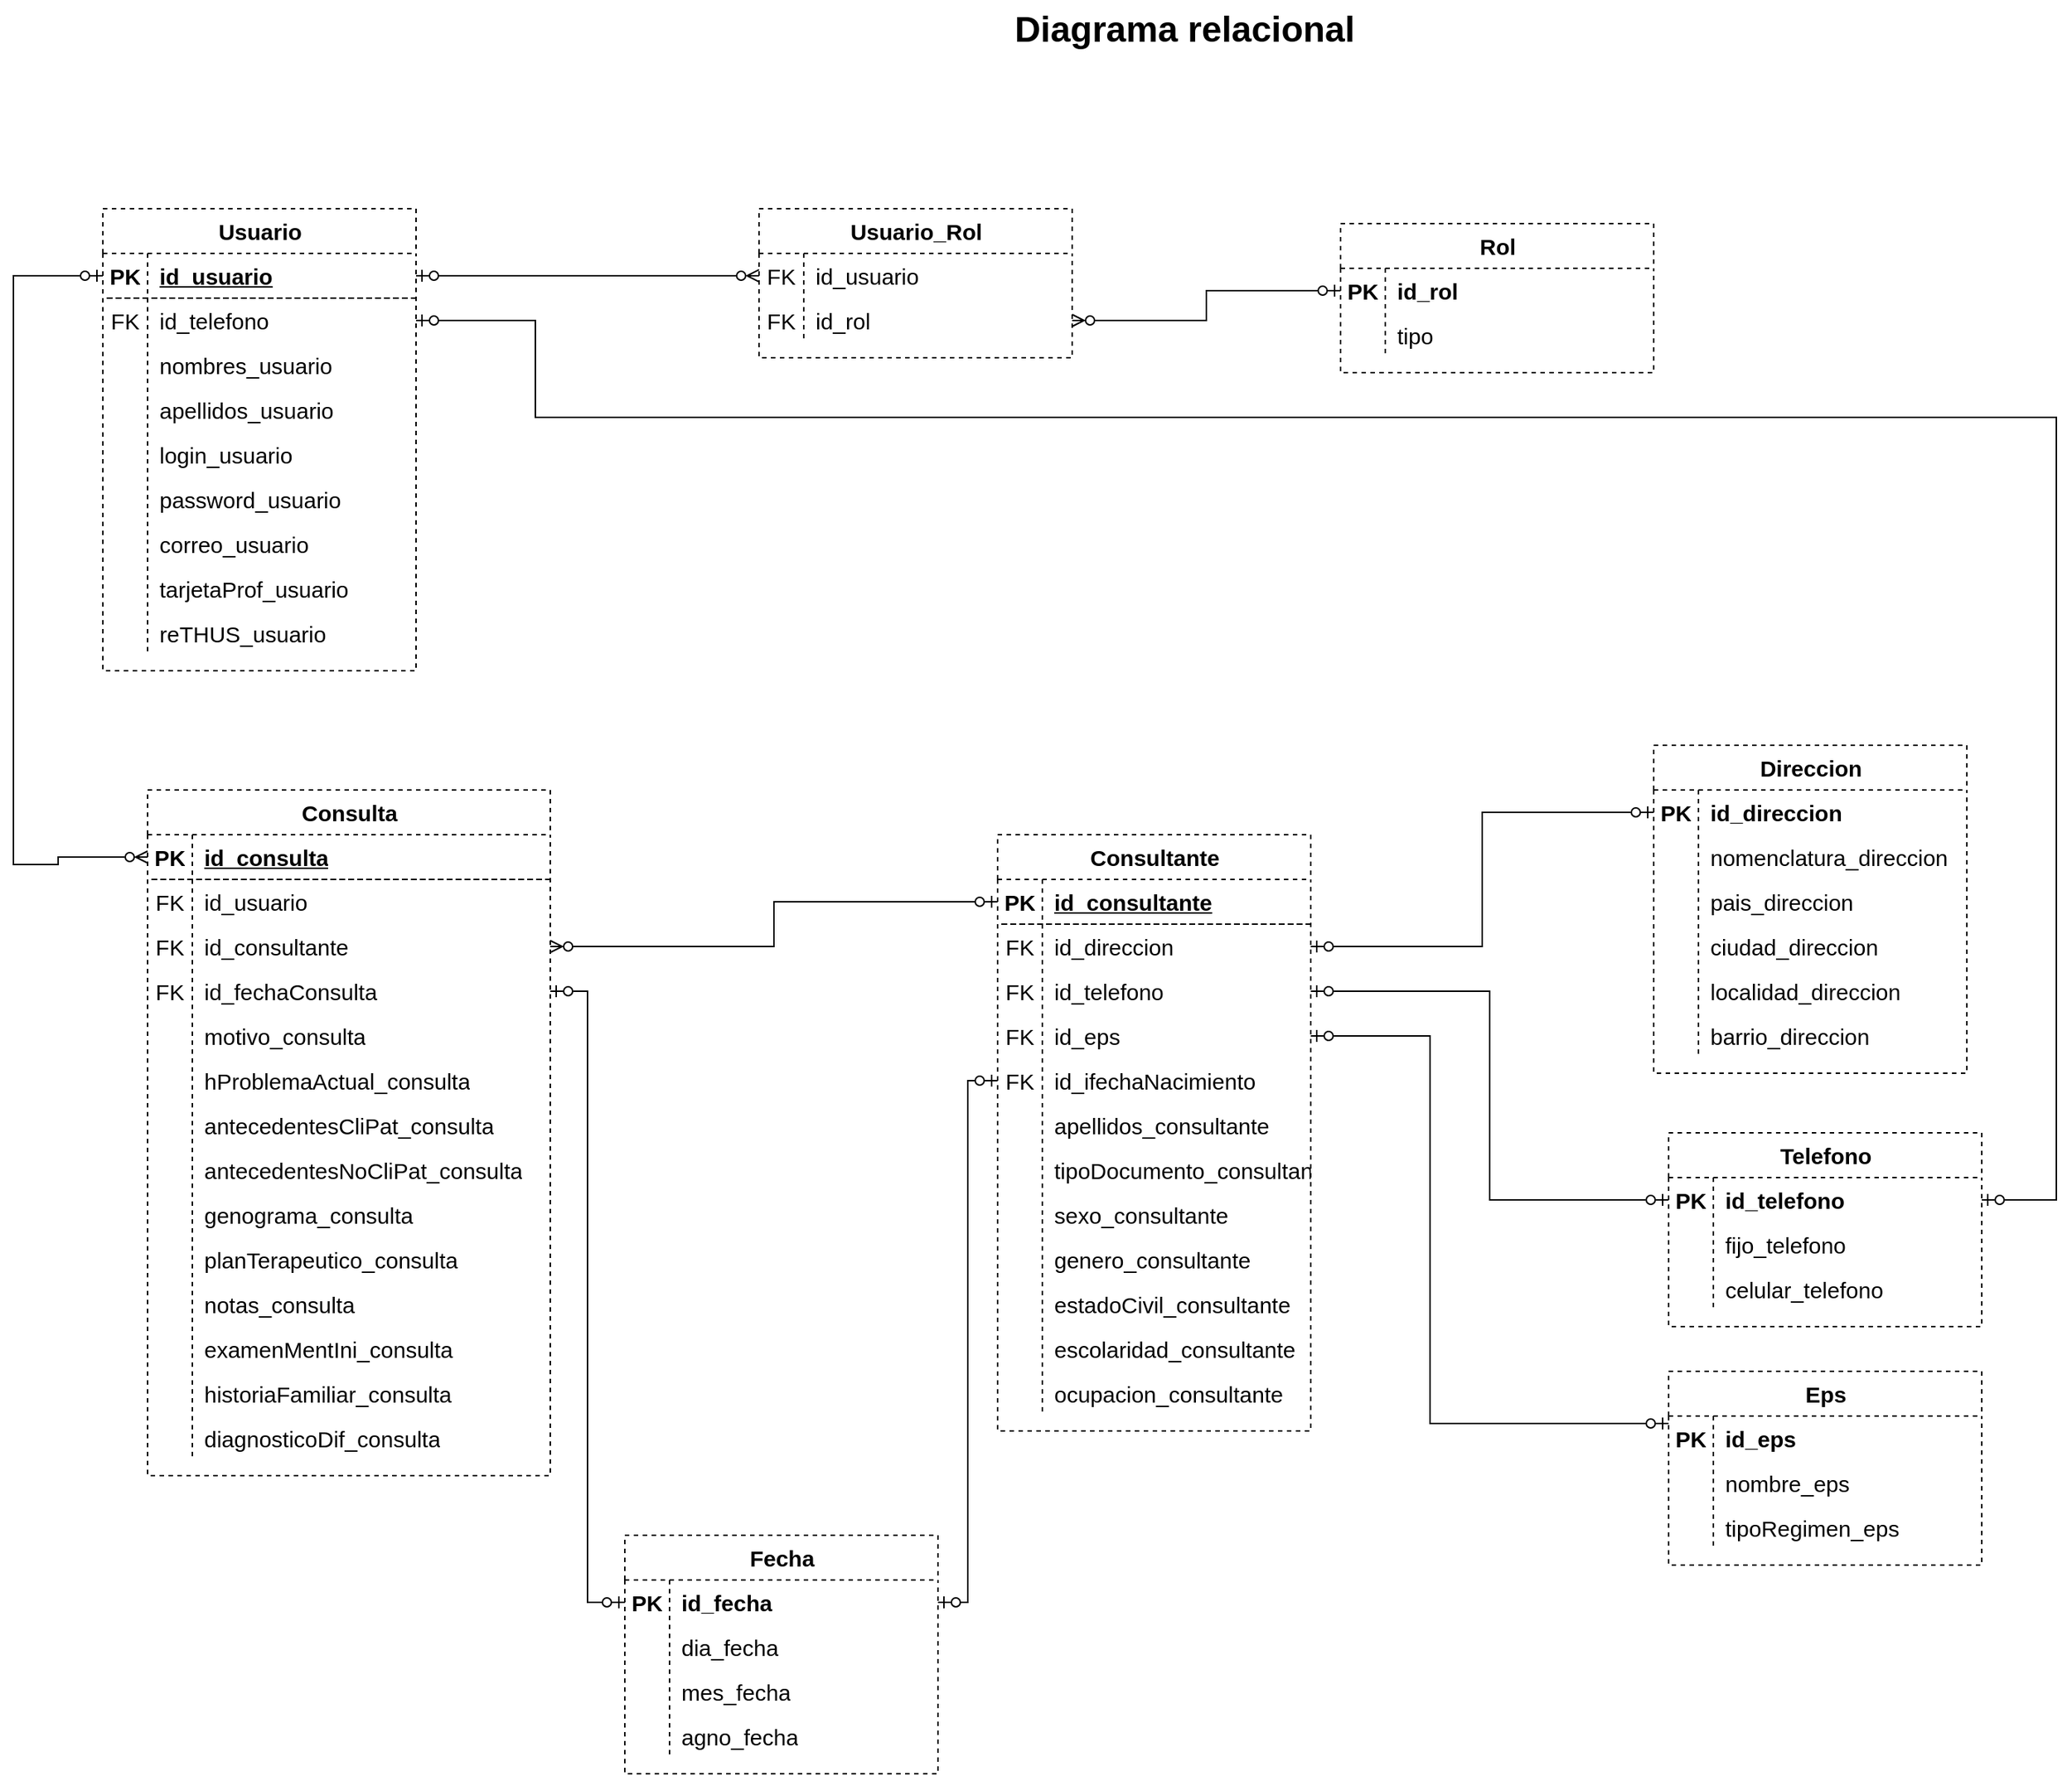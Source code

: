 <mxfile version="16.6.5" type="github" pages="8">
  <diagram id="R2lEEEUBdFMjLlhIrx00" name="Diagrama relacional">
    <mxGraphModel dx="1108" dy="482" grid="1" gridSize="10" guides="1" tooltips="1" connect="1" arrows="1" fold="1" page="1" pageScale="1" pageWidth="850" pageHeight="1100" math="0" shadow="0" extFonts="Permanent Marker^https://fonts.googleapis.com/css?family=Permanent+Marker">
      <root>
        <mxCell id="0" />
        <mxCell id="1" parent="0" />
        <mxCell id="ee2IhAGhDenbNyClMT5V-12" value="Usuario" style="shape=table;startSize=30;container=1;collapsible=1;childLayout=tableLayout;fixedRows=1;rowLines=0;fontStyle=1;align=center;resizeLast=1;dashed=1;fontSize=15;html=1;" parent="1" vertex="1">
          <mxGeometry x="130" y="150" width="210" height="310" as="geometry" />
        </mxCell>
        <mxCell id="ee2IhAGhDenbNyClMT5V-13" value="" style="shape=tableRow;horizontal=0;startSize=0;swimlaneHead=0;swimlaneBody=0;fillColor=none;collapsible=0;dropTarget=0;points=[[0,0.5],[1,0.5]];portConstraint=eastwest;top=0;left=0;right=0;bottom=1;dashed=1;fontSize=15;html=1;" parent="ee2IhAGhDenbNyClMT5V-12" vertex="1">
          <mxGeometry y="30" width="210" height="30" as="geometry" />
        </mxCell>
        <mxCell id="ee2IhAGhDenbNyClMT5V-14" value="PK" style="shape=partialRectangle;connectable=0;fillColor=none;top=0;left=0;bottom=0;right=0;fontStyle=1;overflow=hidden;dashed=1;fontSize=15;html=1;" parent="ee2IhAGhDenbNyClMT5V-13" vertex="1">
          <mxGeometry width="30" height="30" as="geometry">
            <mxRectangle width="30" height="30" as="alternateBounds" />
          </mxGeometry>
        </mxCell>
        <mxCell id="ee2IhAGhDenbNyClMT5V-15" value="id_usuario" style="shape=partialRectangle;connectable=0;fillColor=none;top=0;left=0;bottom=0;right=0;align=left;spacingLeft=6;fontStyle=5;overflow=hidden;dashed=1;fontSize=15;html=1;" parent="ee2IhAGhDenbNyClMT5V-13" vertex="1">
          <mxGeometry x="30" width="180" height="30" as="geometry">
            <mxRectangle width="180" height="30" as="alternateBounds" />
          </mxGeometry>
        </mxCell>
        <mxCell id="ee2IhAGhDenbNyClMT5V-41" style="shape=tableRow;horizontal=0;startSize=0;swimlaneHead=0;swimlaneBody=0;fillColor=none;collapsible=0;dropTarget=0;points=[[0,0.5],[1,0.5]];portConstraint=eastwest;top=0;left=0;right=0;bottom=0;dashed=1;fontSize=15;html=1;" parent="ee2IhAGhDenbNyClMT5V-12" vertex="1">
          <mxGeometry y="60" width="210" height="30" as="geometry" />
        </mxCell>
        <mxCell id="ee2IhAGhDenbNyClMT5V-42" value="FK" style="shape=partialRectangle;connectable=0;fillColor=none;top=0;left=0;bottom=0;right=0;editable=1;overflow=hidden;dashed=1;fontSize=15;html=1;" parent="ee2IhAGhDenbNyClMT5V-41" vertex="1">
          <mxGeometry width="30" height="30" as="geometry">
            <mxRectangle width="30" height="30" as="alternateBounds" />
          </mxGeometry>
        </mxCell>
        <mxCell id="ee2IhAGhDenbNyClMT5V-43" value="id_telefono" style="shape=partialRectangle;connectable=0;fillColor=none;top=0;left=0;bottom=0;right=0;align=left;spacingLeft=6;overflow=hidden;dashed=1;fontSize=15;html=1;" parent="ee2IhAGhDenbNyClMT5V-41" vertex="1">
          <mxGeometry x="30" width="180" height="30" as="geometry">
            <mxRectangle width="180" height="30" as="alternateBounds" />
          </mxGeometry>
        </mxCell>
        <mxCell id="ee2IhAGhDenbNyClMT5V-16" value="" style="shape=tableRow;horizontal=0;startSize=0;swimlaneHead=0;swimlaneBody=0;fillColor=none;collapsible=0;dropTarget=0;points=[[0,0.5],[1,0.5]];portConstraint=eastwest;top=0;left=0;right=0;bottom=0;dashed=1;fontSize=15;html=1;" parent="ee2IhAGhDenbNyClMT5V-12" vertex="1">
          <mxGeometry y="90" width="210" height="30" as="geometry" />
        </mxCell>
        <mxCell id="ee2IhAGhDenbNyClMT5V-17" value="" style="shape=partialRectangle;connectable=0;fillColor=none;top=0;left=0;bottom=0;right=0;editable=1;overflow=hidden;dashed=1;fontSize=15;html=1;" parent="ee2IhAGhDenbNyClMT5V-16" vertex="1">
          <mxGeometry width="30" height="30" as="geometry">
            <mxRectangle width="30" height="30" as="alternateBounds" />
          </mxGeometry>
        </mxCell>
        <mxCell id="ee2IhAGhDenbNyClMT5V-18" value="nombres_usuario" style="shape=partialRectangle;connectable=0;fillColor=none;top=0;left=0;bottom=0;right=0;align=left;spacingLeft=6;overflow=hidden;dashed=1;fontSize=15;html=1;" parent="ee2IhAGhDenbNyClMT5V-16" vertex="1">
          <mxGeometry x="30" width="180" height="30" as="geometry">
            <mxRectangle width="180" height="30" as="alternateBounds" />
          </mxGeometry>
        </mxCell>
        <mxCell id="ee2IhAGhDenbNyClMT5V-19" value="" style="shape=tableRow;horizontal=0;startSize=0;swimlaneHead=0;swimlaneBody=0;fillColor=none;collapsible=0;dropTarget=0;points=[[0,0.5],[1,0.5]];portConstraint=eastwest;top=0;left=0;right=0;bottom=0;dashed=1;fontSize=15;html=1;" parent="ee2IhAGhDenbNyClMT5V-12" vertex="1">
          <mxGeometry y="120" width="210" height="30" as="geometry" />
        </mxCell>
        <mxCell id="ee2IhAGhDenbNyClMT5V-20" value="" style="shape=partialRectangle;connectable=0;fillColor=none;top=0;left=0;bottom=0;right=0;editable=1;overflow=hidden;dashed=1;fontSize=15;html=1;" parent="ee2IhAGhDenbNyClMT5V-19" vertex="1">
          <mxGeometry width="30" height="30" as="geometry">
            <mxRectangle width="30" height="30" as="alternateBounds" />
          </mxGeometry>
        </mxCell>
        <mxCell id="ee2IhAGhDenbNyClMT5V-21" value="apellidos_usuario" style="shape=partialRectangle;connectable=0;fillColor=none;top=0;left=0;bottom=0;right=0;align=left;spacingLeft=6;overflow=hidden;dashed=1;fontSize=15;html=1;" parent="ee2IhAGhDenbNyClMT5V-19" vertex="1">
          <mxGeometry x="30" width="180" height="30" as="geometry">
            <mxRectangle width="180" height="30" as="alternateBounds" />
          </mxGeometry>
        </mxCell>
        <mxCell id="ee2IhAGhDenbNyClMT5V-22" value="" style="shape=tableRow;horizontal=0;startSize=0;swimlaneHead=0;swimlaneBody=0;fillColor=none;collapsible=0;dropTarget=0;points=[[0,0.5],[1,0.5]];portConstraint=eastwest;top=0;left=0;right=0;bottom=0;dashed=1;fontSize=15;html=1;" parent="ee2IhAGhDenbNyClMT5V-12" vertex="1">
          <mxGeometry y="150" width="210" height="30" as="geometry" />
        </mxCell>
        <mxCell id="ee2IhAGhDenbNyClMT5V-23" value="" style="shape=partialRectangle;connectable=0;fillColor=none;top=0;left=0;bottom=0;right=0;editable=1;overflow=hidden;dashed=1;fontSize=15;html=1;" parent="ee2IhAGhDenbNyClMT5V-22" vertex="1">
          <mxGeometry width="30" height="30" as="geometry">
            <mxRectangle width="30" height="30" as="alternateBounds" />
          </mxGeometry>
        </mxCell>
        <mxCell id="ee2IhAGhDenbNyClMT5V-24" value="login_usuario" style="shape=partialRectangle;connectable=0;fillColor=none;top=0;left=0;bottom=0;right=0;align=left;spacingLeft=6;overflow=hidden;dashed=1;fontSize=15;html=1;" parent="ee2IhAGhDenbNyClMT5V-22" vertex="1">
          <mxGeometry x="30" width="180" height="30" as="geometry">
            <mxRectangle width="180" height="30" as="alternateBounds" />
          </mxGeometry>
        </mxCell>
        <mxCell id="ee2IhAGhDenbNyClMT5V-32" style="shape=tableRow;horizontal=0;startSize=0;swimlaneHead=0;swimlaneBody=0;fillColor=none;collapsible=0;dropTarget=0;points=[[0,0.5],[1,0.5]];portConstraint=eastwest;top=0;left=0;right=0;bottom=0;dashed=1;fontSize=15;html=1;" parent="ee2IhAGhDenbNyClMT5V-12" vertex="1">
          <mxGeometry y="180" width="210" height="30" as="geometry" />
        </mxCell>
        <mxCell id="ee2IhAGhDenbNyClMT5V-33" style="shape=partialRectangle;connectable=0;fillColor=none;top=0;left=0;bottom=0;right=0;editable=1;overflow=hidden;dashed=1;fontSize=15;html=1;" parent="ee2IhAGhDenbNyClMT5V-32" vertex="1">
          <mxGeometry width="30" height="30" as="geometry">
            <mxRectangle width="30" height="30" as="alternateBounds" />
          </mxGeometry>
        </mxCell>
        <mxCell id="ee2IhAGhDenbNyClMT5V-34" value="password_usuario" style="shape=partialRectangle;connectable=0;fillColor=none;top=0;left=0;bottom=0;right=0;align=left;spacingLeft=6;overflow=hidden;dashed=1;fontSize=15;html=1;" parent="ee2IhAGhDenbNyClMT5V-32" vertex="1">
          <mxGeometry x="30" width="180" height="30" as="geometry">
            <mxRectangle width="180" height="30" as="alternateBounds" />
          </mxGeometry>
        </mxCell>
        <mxCell id="ee2IhAGhDenbNyClMT5V-35" style="shape=tableRow;horizontal=0;startSize=0;swimlaneHead=0;swimlaneBody=0;fillColor=none;collapsible=0;dropTarget=0;points=[[0,0.5],[1,0.5]];portConstraint=eastwest;top=0;left=0;right=0;bottom=0;dashed=1;fontSize=15;html=1;" parent="ee2IhAGhDenbNyClMT5V-12" vertex="1">
          <mxGeometry y="210" width="210" height="30" as="geometry" />
        </mxCell>
        <mxCell id="ee2IhAGhDenbNyClMT5V-36" style="shape=partialRectangle;connectable=0;fillColor=none;top=0;left=0;bottom=0;right=0;editable=1;overflow=hidden;dashed=1;fontSize=15;html=1;" parent="ee2IhAGhDenbNyClMT5V-35" vertex="1">
          <mxGeometry width="30" height="30" as="geometry">
            <mxRectangle width="30" height="30" as="alternateBounds" />
          </mxGeometry>
        </mxCell>
        <mxCell id="ee2IhAGhDenbNyClMT5V-37" value="&lt;div&gt;correo_usuario&lt;/div&gt;" style="shape=partialRectangle;connectable=0;fillColor=none;top=0;left=0;bottom=0;right=0;align=left;spacingLeft=6;overflow=hidden;dashed=1;fontSize=15;html=1;" parent="ee2IhAGhDenbNyClMT5V-35" vertex="1">
          <mxGeometry x="30" width="180" height="30" as="geometry">
            <mxRectangle width="180" height="30" as="alternateBounds" />
          </mxGeometry>
        </mxCell>
        <mxCell id="ee2IhAGhDenbNyClMT5V-38" style="shape=tableRow;horizontal=0;startSize=0;swimlaneHead=0;swimlaneBody=0;fillColor=none;collapsible=0;dropTarget=0;points=[[0,0.5],[1,0.5]];portConstraint=eastwest;top=0;left=0;right=0;bottom=0;dashed=1;fontSize=15;html=1;" parent="ee2IhAGhDenbNyClMT5V-12" vertex="1">
          <mxGeometry y="240" width="210" height="30" as="geometry" />
        </mxCell>
        <mxCell id="ee2IhAGhDenbNyClMT5V-39" style="shape=partialRectangle;connectable=0;fillColor=none;top=0;left=0;bottom=0;right=0;editable=1;overflow=hidden;dashed=1;fontSize=15;html=1;" parent="ee2IhAGhDenbNyClMT5V-38" vertex="1">
          <mxGeometry width="30" height="30" as="geometry">
            <mxRectangle width="30" height="30" as="alternateBounds" />
          </mxGeometry>
        </mxCell>
        <mxCell id="ee2IhAGhDenbNyClMT5V-40" value="tarjetaProf_usuario" style="shape=partialRectangle;connectable=0;fillColor=none;top=0;left=0;bottom=0;right=0;align=left;spacingLeft=6;overflow=hidden;dashed=1;fontSize=15;html=1;" parent="ee2IhAGhDenbNyClMT5V-38" vertex="1">
          <mxGeometry x="30" width="180" height="30" as="geometry">
            <mxRectangle width="180" height="30" as="alternateBounds" />
          </mxGeometry>
        </mxCell>
        <mxCell id="ee2IhAGhDenbNyClMT5V-44" style="shape=tableRow;horizontal=0;startSize=0;swimlaneHead=0;swimlaneBody=0;fillColor=none;collapsible=0;dropTarget=0;points=[[0,0.5],[1,0.5]];portConstraint=eastwest;top=0;left=0;right=0;bottom=0;dashed=1;fontSize=15;html=1;" parent="ee2IhAGhDenbNyClMT5V-12" vertex="1">
          <mxGeometry y="270" width="210" height="30" as="geometry" />
        </mxCell>
        <mxCell id="ee2IhAGhDenbNyClMT5V-45" style="shape=partialRectangle;connectable=0;fillColor=none;top=0;left=0;bottom=0;right=0;editable=1;overflow=hidden;dashed=1;fontSize=15;html=1;" parent="ee2IhAGhDenbNyClMT5V-44" vertex="1">
          <mxGeometry width="30" height="30" as="geometry">
            <mxRectangle width="30" height="30" as="alternateBounds" />
          </mxGeometry>
        </mxCell>
        <mxCell id="ee2IhAGhDenbNyClMT5V-46" value="reTHUS_usuario" style="shape=partialRectangle;connectable=0;fillColor=none;top=0;left=0;bottom=0;right=0;align=left;spacingLeft=6;overflow=hidden;dashed=1;fontSize=15;html=1;" parent="ee2IhAGhDenbNyClMT5V-44" vertex="1">
          <mxGeometry x="30" width="180" height="30" as="geometry">
            <mxRectangle width="180" height="30" as="alternateBounds" />
          </mxGeometry>
        </mxCell>
        <mxCell id="ee2IhAGhDenbNyClMT5V-25" value="" style="shape=tableRow;horizontal=0;startSize=0;swimlaneHead=0;swimlaneBody=0;fillColor=none;collapsible=0;dropTarget=0;points=[[0,0.5],[1,0.5]];portConstraint=eastwest;top=0;left=0;right=0;bottom=0;dashed=1;fontSize=15;html=1;" parent="1" vertex="1">
          <mxGeometry x="270" y="290" width="210" height="30" as="geometry" />
        </mxCell>
        <mxCell id="ee2IhAGhDenbNyClMT5V-26" value="" style="shape=partialRectangle;connectable=0;fillColor=none;top=0;left=0;bottom=0;right=0;editable=1;overflow=hidden;dashed=1;fontSize=15;html=1;" parent="ee2IhAGhDenbNyClMT5V-25" vertex="1">
          <mxGeometry width="30" height="30" as="geometry">
            <mxRectangle width="30" height="30" as="alternateBounds" />
          </mxGeometry>
        </mxCell>
        <mxCell id="TGQOu_SkaZhyXz0knh_N-1" value="Usuario_Rol" style="shape=table;startSize=30;container=1;collapsible=1;childLayout=tableLayout;fixedRows=1;rowLines=0;fontStyle=1;align=center;resizeLast=1;dashed=1;fontSize=15;html=1;" parent="1" vertex="1">
          <mxGeometry x="570" y="150" width="210" height="100" as="geometry" />
        </mxCell>
        <mxCell id="TGQOu_SkaZhyXz0knh_N-5" value="" style="shape=tableRow;horizontal=0;startSize=0;swimlaneHead=0;swimlaneBody=0;fillColor=none;collapsible=0;dropTarget=0;points=[[0,0.5],[1,0.5]];portConstraint=eastwest;top=0;left=0;right=0;bottom=0;dashed=1;fontSize=15;html=1;" parent="TGQOu_SkaZhyXz0knh_N-1" vertex="1">
          <mxGeometry y="30" width="210" height="30" as="geometry" />
        </mxCell>
        <mxCell id="TGQOu_SkaZhyXz0knh_N-6" value="FK" style="shape=partialRectangle;connectable=0;fillColor=none;top=0;left=0;bottom=0;right=0;editable=1;overflow=hidden;dashed=1;fontSize=15;html=1;" parent="TGQOu_SkaZhyXz0knh_N-5" vertex="1">
          <mxGeometry width="30" height="30" as="geometry">
            <mxRectangle width="30" height="30" as="alternateBounds" />
          </mxGeometry>
        </mxCell>
        <mxCell id="TGQOu_SkaZhyXz0knh_N-7" value="id_usuario" style="shape=partialRectangle;connectable=0;fillColor=none;top=0;left=0;bottom=0;right=0;align=left;spacingLeft=6;overflow=hidden;dashed=1;fontSize=15;html=1;" parent="TGQOu_SkaZhyXz0knh_N-5" vertex="1">
          <mxGeometry x="30" width="180" height="30" as="geometry">
            <mxRectangle width="180" height="30" as="alternateBounds" />
          </mxGeometry>
        </mxCell>
        <mxCell id="TGQOu_SkaZhyXz0knh_N-8" value="" style="shape=tableRow;horizontal=0;startSize=0;swimlaneHead=0;swimlaneBody=0;fillColor=none;collapsible=0;dropTarget=0;points=[[0,0.5],[1,0.5]];portConstraint=eastwest;top=0;left=0;right=0;bottom=0;dashed=1;fontSize=15;html=1;" parent="TGQOu_SkaZhyXz0knh_N-1" vertex="1">
          <mxGeometry y="60" width="210" height="30" as="geometry" />
        </mxCell>
        <mxCell id="TGQOu_SkaZhyXz0knh_N-9" value="FK" style="shape=partialRectangle;connectable=0;fillColor=none;top=0;left=0;bottom=0;right=0;editable=1;overflow=hidden;dashed=1;fontSize=15;html=1;" parent="TGQOu_SkaZhyXz0knh_N-8" vertex="1">
          <mxGeometry width="30" height="30" as="geometry">
            <mxRectangle width="30" height="30" as="alternateBounds" />
          </mxGeometry>
        </mxCell>
        <mxCell id="TGQOu_SkaZhyXz0knh_N-10" value="id_rol" style="shape=partialRectangle;connectable=0;fillColor=none;top=0;left=0;bottom=0;right=0;align=left;spacingLeft=6;overflow=hidden;dashed=1;fontSize=15;html=1;" parent="TGQOu_SkaZhyXz0knh_N-8" vertex="1">
          <mxGeometry x="30" width="180" height="30" as="geometry">
            <mxRectangle width="180" height="30" as="alternateBounds" />
          </mxGeometry>
        </mxCell>
        <mxCell id="TGQOu_SkaZhyXz0knh_N-29" value="Rol" style="shape=table;startSize=30;container=1;collapsible=1;childLayout=tableLayout;fixedRows=1;rowLines=0;fontStyle=1;align=center;resizeLast=1;dashed=1;fontSize=15;html=1;" parent="1" vertex="1">
          <mxGeometry x="960" y="160" width="210" height="100" as="geometry" />
        </mxCell>
        <mxCell id="TGQOu_SkaZhyXz0knh_N-30" value="" style="shape=tableRow;horizontal=0;startSize=0;swimlaneHead=0;swimlaneBody=0;fillColor=none;collapsible=0;dropTarget=0;points=[[0,0.5],[1,0.5]];portConstraint=eastwest;top=0;left=0;right=0;bottom=0;dashed=1;fontSize=15;html=1;" parent="TGQOu_SkaZhyXz0knh_N-29" vertex="1">
          <mxGeometry y="30" width="210" height="30" as="geometry" />
        </mxCell>
        <mxCell id="TGQOu_SkaZhyXz0knh_N-31" value="&lt;b&gt;PK&lt;/b&gt;" style="shape=partialRectangle;connectable=0;fillColor=none;top=0;left=0;bottom=0;right=0;editable=1;overflow=hidden;dashed=1;fontSize=15;html=1;" parent="TGQOu_SkaZhyXz0knh_N-30" vertex="1">
          <mxGeometry width="30" height="30" as="geometry">
            <mxRectangle width="30" height="30" as="alternateBounds" />
          </mxGeometry>
        </mxCell>
        <mxCell id="TGQOu_SkaZhyXz0knh_N-32" value="&lt;b&gt;id_rol&lt;/b&gt;" style="shape=partialRectangle;connectable=0;fillColor=none;top=0;left=0;bottom=0;right=0;align=left;spacingLeft=6;overflow=hidden;dashed=1;fontSize=15;html=1;" parent="TGQOu_SkaZhyXz0knh_N-30" vertex="1">
          <mxGeometry x="30" width="180" height="30" as="geometry">
            <mxRectangle width="180" height="30" as="alternateBounds" />
          </mxGeometry>
        </mxCell>
        <mxCell id="TGQOu_SkaZhyXz0knh_N-33" value="" style="shape=tableRow;horizontal=0;startSize=0;swimlaneHead=0;swimlaneBody=0;fillColor=none;collapsible=0;dropTarget=0;points=[[0,0.5],[1,0.5]];portConstraint=eastwest;top=0;left=0;right=0;bottom=0;dashed=1;fontSize=15;html=1;" parent="TGQOu_SkaZhyXz0knh_N-29" vertex="1">
          <mxGeometry y="60" width="210" height="30" as="geometry" />
        </mxCell>
        <mxCell id="TGQOu_SkaZhyXz0knh_N-34" value="" style="shape=partialRectangle;connectable=0;fillColor=none;top=0;left=0;bottom=0;right=0;editable=1;overflow=hidden;dashed=1;fontSize=15;html=1;" parent="TGQOu_SkaZhyXz0knh_N-33" vertex="1">
          <mxGeometry width="30" height="30" as="geometry">
            <mxRectangle width="30" height="30" as="alternateBounds" />
          </mxGeometry>
        </mxCell>
        <mxCell id="TGQOu_SkaZhyXz0knh_N-35" value="tipo" style="shape=partialRectangle;connectable=0;fillColor=none;top=0;left=0;bottom=0;right=0;align=left;spacingLeft=6;overflow=hidden;dashed=1;fontSize=15;html=1;" parent="TGQOu_SkaZhyXz0knh_N-33" vertex="1">
          <mxGeometry x="30" width="180" height="30" as="geometry">
            <mxRectangle width="180" height="30" as="alternateBounds" />
          </mxGeometry>
        </mxCell>
        <mxCell id="TGQOu_SkaZhyXz0knh_N-36" value="Consulta" style="shape=table;startSize=30;container=1;collapsible=1;childLayout=tableLayout;fixedRows=1;rowLines=0;fontStyle=1;align=center;resizeLast=1;dashed=1;fontSize=15;html=1;" parent="1" vertex="1">
          <mxGeometry x="160" y="540" width="270" height="460" as="geometry" />
        </mxCell>
        <mxCell id="TGQOu_SkaZhyXz0knh_N-37" value="" style="shape=tableRow;horizontal=0;startSize=0;swimlaneHead=0;swimlaneBody=0;fillColor=none;collapsible=0;dropTarget=0;points=[[0,0.5],[1,0.5]];portConstraint=eastwest;top=0;left=0;right=0;bottom=1;dashed=1;fontSize=15;html=1;" parent="TGQOu_SkaZhyXz0knh_N-36" vertex="1">
          <mxGeometry y="30" width="270" height="30" as="geometry" />
        </mxCell>
        <mxCell id="TGQOu_SkaZhyXz0knh_N-38" value="PK" style="shape=partialRectangle;connectable=0;fillColor=none;top=0;left=0;bottom=0;right=0;fontStyle=1;overflow=hidden;dashed=1;fontSize=15;html=1;" parent="TGQOu_SkaZhyXz0knh_N-37" vertex="1">
          <mxGeometry width="30" height="30" as="geometry">
            <mxRectangle width="30" height="30" as="alternateBounds" />
          </mxGeometry>
        </mxCell>
        <mxCell id="TGQOu_SkaZhyXz0knh_N-39" value="id_consulta" style="shape=partialRectangle;connectable=0;fillColor=none;top=0;left=0;bottom=0;right=0;align=left;spacingLeft=6;fontStyle=5;overflow=hidden;dashed=1;fontSize=15;html=1;" parent="TGQOu_SkaZhyXz0knh_N-37" vertex="1">
          <mxGeometry x="30" width="240" height="30" as="geometry">
            <mxRectangle width="240" height="30" as="alternateBounds" />
          </mxGeometry>
        </mxCell>
        <mxCell id="TGQOu_SkaZhyXz0knh_N-40" value="" style="shape=tableRow;horizontal=0;startSize=0;swimlaneHead=0;swimlaneBody=0;fillColor=none;collapsible=0;dropTarget=0;points=[[0,0.5],[1,0.5]];portConstraint=eastwest;top=0;left=0;right=0;bottom=0;dashed=1;fontSize=15;html=1;" parent="TGQOu_SkaZhyXz0knh_N-36" vertex="1">
          <mxGeometry y="60" width="270" height="30" as="geometry" />
        </mxCell>
        <mxCell id="TGQOu_SkaZhyXz0knh_N-41" value="FK" style="shape=partialRectangle;connectable=0;fillColor=none;top=0;left=0;bottom=0;right=0;editable=1;overflow=hidden;dashed=1;fontSize=15;html=1;" parent="TGQOu_SkaZhyXz0knh_N-40" vertex="1">
          <mxGeometry width="30" height="30" as="geometry">
            <mxRectangle width="30" height="30" as="alternateBounds" />
          </mxGeometry>
        </mxCell>
        <mxCell id="TGQOu_SkaZhyXz0knh_N-42" value="id_usuario" style="shape=partialRectangle;connectable=0;fillColor=none;top=0;left=0;bottom=0;right=0;align=left;spacingLeft=6;overflow=hidden;dashed=1;fontSize=15;html=1;" parent="TGQOu_SkaZhyXz0knh_N-40" vertex="1">
          <mxGeometry x="30" width="240" height="30" as="geometry">
            <mxRectangle width="240" height="30" as="alternateBounds" />
          </mxGeometry>
        </mxCell>
        <mxCell id="TGQOu_SkaZhyXz0knh_N-43" value="" style="shape=tableRow;horizontal=0;startSize=0;swimlaneHead=0;swimlaneBody=0;fillColor=none;collapsible=0;dropTarget=0;points=[[0,0.5],[1,0.5]];portConstraint=eastwest;top=0;left=0;right=0;bottom=0;dashed=1;fontSize=15;html=1;" parent="TGQOu_SkaZhyXz0knh_N-36" vertex="1">
          <mxGeometry y="90" width="270" height="30" as="geometry" />
        </mxCell>
        <mxCell id="TGQOu_SkaZhyXz0knh_N-44" value="FK" style="shape=partialRectangle;connectable=0;fillColor=none;top=0;left=0;bottom=0;right=0;editable=1;overflow=hidden;dashed=1;fontSize=15;html=1;" parent="TGQOu_SkaZhyXz0knh_N-43" vertex="1">
          <mxGeometry width="30" height="30" as="geometry">
            <mxRectangle width="30" height="30" as="alternateBounds" />
          </mxGeometry>
        </mxCell>
        <mxCell id="TGQOu_SkaZhyXz0knh_N-45" value="id_consultante" style="shape=partialRectangle;connectable=0;fillColor=none;top=0;left=0;bottom=0;right=0;align=left;spacingLeft=6;overflow=hidden;dashed=1;fontSize=15;html=1;" parent="TGQOu_SkaZhyXz0knh_N-43" vertex="1">
          <mxGeometry x="30" width="240" height="30" as="geometry">
            <mxRectangle width="240" height="30" as="alternateBounds" />
          </mxGeometry>
        </mxCell>
        <mxCell id="TGQOu_SkaZhyXz0knh_N-46" value="" style="shape=tableRow;horizontal=0;startSize=0;swimlaneHead=0;swimlaneBody=0;fillColor=none;collapsible=0;dropTarget=0;points=[[0,0.5],[1,0.5]];portConstraint=eastwest;top=0;left=0;right=0;bottom=0;dashed=1;fontSize=15;html=1;" parent="TGQOu_SkaZhyXz0knh_N-36" vertex="1">
          <mxGeometry y="120" width="270" height="30" as="geometry" />
        </mxCell>
        <mxCell id="TGQOu_SkaZhyXz0knh_N-47" value="FK" style="shape=partialRectangle;connectable=0;fillColor=none;top=0;left=0;bottom=0;right=0;editable=1;overflow=hidden;dashed=1;fontSize=15;html=1;" parent="TGQOu_SkaZhyXz0knh_N-46" vertex="1">
          <mxGeometry width="30" height="30" as="geometry">
            <mxRectangle width="30" height="30" as="alternateBounds" />
          </mxGeometry>
        </mxCell>
        <mxCell id="TGQOu_SkaZhyXz0knh_N-48" value="id_fechaConsulta" style="shape=partialRectangle;connectable=0;fillColor=none;top=0;left=0;bottom=0;right=0;align=left;spacingLeft=6;overflow=hidden;dashed=1;fontSize=15;html=1;" parent="TGQOu_SkaZhyXz0knh_N-46" vertex="1">
          <mxGeometry x="30" width="240" height="30" as="geometry">
            <mxRectangle width="240" height="30" as="alternateBounds" />
          </mxGeometry>
        </mxCell>
        <mxCell id="TGQOu_SkaZhyXz0knh_N-49" style="shape=tableRow;horizontal=0;startSize=0;swimlaneHead=0;swimlaneBody=0;fillColor=none;collapsible=0;dropTarget=0;points=[[0,0.5],[1,0.5]];portConstraint=eastwest;top=0;left=0;right=0;bottom=0;dashed=1;fontSize=15;html=1;" parent="TGQOu_SkaZhyXz0knh_N-36" vertex="1">
          <mxGeometry y="150" width="270" height="30" as="geometry" />
        </mxCell>
        <mxCell id="TGQOu_SkaZhyXz0knh_N-50" style="shape=partialRectangle;connectable=0;fillColor=none;top=0;left=0;bottom=0;right=0;editable=1;overflow=hidden;dashed=1;fontSize=15;html=1;" parent="TGQOu_SkaZhyXz0knh_N-49" vertex="1">
          <mxGeometry width="30" height="30" as="geometry">
            <mxRectangle width="30" height="30" as="alternateBounds" />
          </mxGeometry>
        </mxCell>
        <mxCell id="TGQOu_SkaZhyXz0knh_N-51" value="motivo_consulta" style="shape=partialRectangle;connectable=0;fillColor=none;top=0;left=0;bottom=0;right=0;align=left;spacingLeft=6;overflow=hidden;dashed=1;fontSize=15;html=1;" parent="TGQOu_SkaZhyXz0knh_N-49" vertex="1">
          <mxGeometry x="30" width="240" height="30" as="geometry">
            <mxRectangle width="240" height="30" as="alternateBounds" />
          </mxGeometry>
        </mxCell>
        <mxCell id="TGQOu_SkaZhyXz0knh_N-52" style="shape=tableRow;horizontal=0;startSize=0;swimlaneHead=0;swimlaneBody=0;fillColor=none;collapsible=0;dropTarget=0;points=[[0,0.5],[1,0.5]];portConstraint=eastwest;top=0;left=0;right=0;bottom=0;dashed=1;fontSize=15;html=1;" parent="TGQOu_SkaZhyXz0knh_N-36" vertex="1">
          <mxGeometry y="180" width="270" height="30" as="geometry" />
        </mxCell>
        <mxCell id="TGQOu_SkaZhyXz0knh_N-53" style="shape=partialRectangle;connectable=0;fillColor=none;top=0;left=0;bottom=0;right=0;editable=1;overflow=hidden;dashed=1;fontSize=15;html=1;" parent="TGQOu_SkaZhyXz0knh_N-52" vertex="1">
          <mxGeometry width="30" height="30" as="geometry">
            <mxRectangle width="30" height="30" as="alternateBounds" />
          </mxGeometry>
        </mxCell>
        <mxCell id="TGQOu_SkaZhyXz0knh_N-54" value="hProblemaActual_consulta" style="shape=partialRectangle;connectable=0;fillColor=none;top=0;left=0;bottom=0;right=0;align=left;spacingLeft=6;overflow=hidden;dashed=1;fontSize=15;html=1;" parent="TGQOu_SkaZhyXz0knh_N-52" vertex="1">
          <mxGeometry x="30" width="240" height="30" as="geometry">
            <mxRectangle width="240" height="30" as="alternateBounds" />
          </mxGeometry>
        </mxCell>
        <mxCell id="TGQOu_SkaZhyXz0knh_N-55" style="shape=tableRow;horizontal=0;startSize=0;swimlaneHead=0;swimlaneBody=0;fillColor=none;collapsible=0;dropTarget=0;points=[[0,0.5],[1,0.5]];portConstraint=eastwest;top=0;left=0;right=0;bottom=0;dashed=1;fontSize=15;html=1;" parent="TGQOu_SkaZhyXz0knh_N-36" vertex="1">
          <mxGeometry y="210" width="270" height="30" as="geometry" />
        </mxCell>
        <mxCell id="TGQOu_SkaZhyXz0knh_N-56" style="shape=partialRectangle;connectable=0;fillColor=none;top=0;left=0;bottom=0;right=0;editable=1;overflow=hidden;dashed=1;fontSize=15;html=1;" parent="TGQOu_SkaZhyXz0knh_N-55" vertex="1">
          <mxGeometry width="30" height="30" as="geometry">
            <mxRectangle width="30" height="30" as="alternateBounds" />
          </mxGeometry>
        </mxCell>
        <mxCell id="TGQOu_SkaZhyXz0knh_N-57" value="antecedentesCliPat_consulta" style="shape=partialRectangle;connectable=0;fillColor=none;top=0;left=0;bottom=0;right=0;align=left;spacingLeft=6;overflow=hidden;dashed=1;fontSize=15;html=1;" parent="TGQOu_SkaZhyXz0knh_N-55" vertex="1">
          <mxGeometry x="30" width="240" height="30" as="geometry">
            <mxRectangle width="240" height="30" as="alternateBounds" />
          </mxGeometry>
        </mxCell>
        <mxCell id="TGQOu_SkaZhyXz0knh_N-58" style="shape=tableRow;horizontal=0;startSize=0;swimlaneHead=0;swimlaneBody=0;fillColor=none;collapsible=0;dropTarget=0;points=[[0,0.5],[1,0.5]];portConstraint=eastwest;top=0;left=0;right=0;bottom=0;dashed=1;fontSize=15;html=1;" parent="TGQOu_SkaZhyXz0knh_N-36" vertex="1">
          <mxGeometry y="240" width="270" height="30" as="geometry" />
        </mxCell>
        <mxCell id="TGQOu_SkaZhyXz0knh_N-59" style="shape=partialRectangle;connectable=0;fillColor=none;top=0;left=0;bottom=0;right=0;editable=1;overflow=hidden;dashed=1;fontSize=15;html=1;" parent="TGQOu_SkaZhyXz0knh_N-58" vertex="1">
          <mxGeometry width="30" height="30" as="geometry">
            <mxRectangle width="30" height="30" as="alternateBounds" />
          </mxGeometry>
        </mxCell>
        <mxCell id="TGQOu_SkaZhyXz0knh_N-60" value="antecedentesNoCliPat_consulta" style="shape=partialRectangle;connectable=0;fillColor=none;top=0;left=0;bottom=0;right=0;align=left;spacingLeft=6;overflow=hidden;dashed=1;fontSize=15;html=1;" parent="TGQOu_SkaZhyXz0knh_N-58" vertex="1">
          <mxGeometry x="30" width="240" height="30" as="geometry">
            <mxRectangle width="240" height="30" as="alternateBounds" />
          </mxGeometry>
        </mxCell>
        <mxCell id="TGQOu_SkaZhyXz0knh_N-61" style="shape=tableRow;horizontal=0;startSize=0;swimlaneHead=0;swimlaneBody=0;fillColor=none;collapsible=0;dropTarget=0;points=[[0,0.5],[1,0.5]];portConstraint=eastwest;top=0;left=0;right=0;bottom=0;dashed=1;fontSize=15;html=1;" parent="TGQOu_SkaZhyXz0knh_N-36" vertex="1">
          <mxGeometry y="270" width="270" height="30" as="geometry" />
        </mxCell>
        <mxCell id="TGQOu_SkaZhyXz0knh_N-62" style="shape=partialRectangle;connectable=0;fillColor=none;top=0;left=0;bottom=0;right=0;editable=1;overflow=hidden;dashed=1;fontSize=15;html=1;" parent="TGQOu_SkaZhyXz0knh_N-61" vertex="1">
          <mxGeometry width="30" height="30" as="geometry">
            <mxRectangle width="30" height="30" as="alternateBounds" />
          </mxGeometry>
        </mxCell>
        <mxCell id="TGQOu_SkaZhyXz0knh_N-63" value="genograma_consulta" style="shape=partialRectangle;connectable=0;fillColor=none;top=0;left=0;bottom=0;right=0;align=left;spacingLeft=6;overflow=hidden;dashed=1;fontSize=15;html=1;" parent="TGQOu_SkaZhyXz0knh_N-61" vertex="1">
          <mxGeometry x="30" width="240" height="30" as="geometry">
            <mxRectangle width="240" height="30" as="alternateBounds" />
          </mxGeometry>
        </mxCell>
        <mxCell id="TGQOu_SkaZhyXz0knh_N-77" style="shape=tableRow;horizontal=0;startSize=0;swimlaneHead=0;swimlaneBody=0;fillColor=none;collapsible=0;dropTarget=0;points=[[0,0.5],[1,0.5]];portConstraint=eastwest;top=0;left=0;right=0;bottom=0;dashed=1;fontSize=15;html=1;" parent="TGQOu_SkaZhyXz0knh_N-36" vertex="1">
          <mxGeometry y="300" width="270" height="30" as="geometry" />
        </mxCell>
        <mxCell id="TGQOu_SkaZhyXz0knh_N-78" style="shape=partialRectangle;connectable=0;fillColor=none;top=0;left=0;bottom=0;right=0;editable=1;overflow=hidden;dashed=1;fontSize=15;html=1;" parent="TGQOu_SkaZhyXz0knh_N-77" vertex="1">
          <mxGeometry width="30" height="30" as="geometry">
            <mxRectangle width="30" height="30" as="alternateBounds" />
          </mxGeometry>
        </mxCell>
        <mxCell id="TGQOu_SkaZhyXz0knh_N-79" value="planTerapeutico_consulta" style="shape=partialRectangle;connectable=0;fillColor=none;top=0;left=0;bottom=0;right=0;align=left;spacingLeft=6;overflow=hidden;dashed=1;fontSize=15;html=1;" parent="TGQOu_SkaZhyXz0knh_N-77" vertex="1">
          <mxGeometry x="30" width="240" height="30" as="geometry">
            <mxRectangle width="240" height="30" as="alternateBounds" />
          </mxGeometry>
        </mxCell>
        <mxCell id="TGQOu_SkaZhyXz0knh_N-74" style="shape=tableRow;horizontal=0;startSize=0;swimlaneHead=0;swimlaneBody=0;fillColor=none;collapsible=0;dropTarget=0;points=[[0,0.5],[1,0.5]];portConstraint=eastwest;top=0;left=0;right=0;bottom=0;dashed=1;fontSize=15;html=1;" parent="TGQOu_SkaZhyXz0knh_N-36" vertex="1">
          <mxGeometry y="330" width="270" height="30" as="geometry" />
        </mxCell>
        <mxCell id="TGQOu_SkaZhyXz0knh_N-75" style="shape=partialRectangle;connectable=0;fillColor=none;top=0;left=0;bottom=0;right=0;editable=1;overflow=hidden;dashed=1;fontSize=15;html=1;" parent="TGQOu_SkaZhyXz0knh_N-74" vertex="1">
          <mxGeometry width="30" height="30" as="geometry">
            <mxRectangle width="30" height="30" as="alternateBounds" />
          </mxGeometry>
        </mxCell>
        <mxCell id="TGQOu_SkaZhyXz0knh_N-76" value="notas_consulta" style="shape=partialRectangle;connectable=0;fillColor=none;top=0;left=0;bottom=0;right=0;align=left;spacingLeft=6;overflow=hidden;dashed=1;fontSize=15;html=1;" parent="TGQOu_SkaZhyXz0knh_N-74" vertex="1">
          <mxGeometry x="30" width="240" height="30" as="geometry">
            <mxRectangle width="240" height="30" as="alternateBounds" />
          </mxGeometry>
        </mxCell>
        <mxCell id="TGQOu_SkaZhyXz0knh_N-71" style="shape=tableRow;horizontal=0;startSize=0;swimlaneHead=0;swimlaneBody=0;fillColor=none;collapsible=0;dropTarget=0;points=[[0,0.5],[1,0.5]];portConstraint=eastwest;top=0;left=0;right=0;bottom=0;dashed=1;fontSize=15;html=1;" parent="TGQOu_SkaZhyXz0knh_N-36" vertex="1">
          <mxGeometry y="360" width="270" height="30" as="geometry" />
        </mxCell>
        <mxCell id="TGQOu_SkaZhyXz0knh_N-72" style="shape=partialRectangle;connectable=0;fillColor=none;top=0;left=0;bottom=0;right=0;editable=1;overflow=hidden;dashed=1;fontSize=15;html=1;" parent="TGQOu_SkaZhyXz0knh_N-71" vertex="1">
          <mxGeometry width="30" height="30" as="geometry">
            <mxRectangle width="30" height="30" as="alternateBounds" />
          </mxGeometry>
        </mxCell>
        <mxCell id="TGQOu_SkaZhyXz0knh_N-73" value="examenMentIni_consulta" style="shape=partialRectangle;connectable=0;fillColor=none;top=0;left=0;bottom=0;right=0;align=left;spacingLeft=6;overflow=hidden;dashed=1;fontSize=15;html=1;" parent="TGQOu_SkaZhyXz0knh_N-71" vertex="1">
          <mxGeometry x="30" width="240" height="30" as="geometry">
            <mxRectangle width="240" height="30" as="alternateBounds" />
          </mxGeometry>
        </mxCell>
        <mxCell id="TGQOu_SkaZhyXz0knh_N-68" style="shape=tableRow;horizontal=0;startSize=0;swimlaneHead=0;swimlaneBody=0;fillColor=none;collapsible=0;dropTarget=0;points=[[0,0.5],[1,0.5]];portConstraint=eastwest;top=0;left=0;right=0;bottom=0;dashed=1;fontSize=15;html=1;" parent="TGQOu_SkaZhyXz0knh_N-36" vertex="1">
          <mxGeometry y="390" width="270" height="30" as="geometry" />
        </mxCell>
        <mxCell id="TGQOu_SkaZhyXz0knh_N-69" style="shape=partialRectangle;connectable=0;fillColor=none;top=0;left=0;bottom=0;right=0;editable=1;overflow=hidden;dashed=1;fontSize=15;html=1;" parent="TGQOu_SkaZhyXz0knh_N-68" vertex="1">
          <mxGeometry width="30" height="30" as="geometry">
            <mxRectangle width="30" height="30" as="alternateBounds" />
          </mxGeometry>
        </mxCell>
        <mxCell id="TGQOu_SkaZhyXz0knh_N-70" value="historiaFamiliar_consulta" style="shape=partialRectangle;connectable=0;fillColor=none;top=0;left=0;bottom=0;right=0;align=left;spacingLeft=6;overflow=hidden;dashed=1;fontSize=15;html=1;" parent="TGQOu_SkaZhyXz0knh_N-68" vertex="1">
          <mxGeometry x="30" width="240" height="30" as="geometry">
            <mxRectangle width="240" height="30" as="alternateBounds" />
          </mxGeometry>
        </mxCell>
        <mxCell id="TGQOu_SkaZhyXz0knh_N-65" style="shape=tableRow;horizontal=0;startSize=0;swimlaneHead=0;swimlaneBody=0;fillColor=none;collapsible=0;dropTarget=0;points=[[0,0.5],[1,0.5]];portConstraint=eastwest;top=0;left=0;right=0;bottom=0;dashed=1;fontSize=15;html=1;" parent="TGQOu_SkaZhyXz0knh_N-36" vertex="1">
          <mxGeometry y="420" width="270" height="30" as="geometry" />
        </mxCell>
        <mxCell id="TGQOu_SkaZhyXz0knh_N-66" style="shape=partialRectangle;connectable=0;fillColor=none;top=0;left=0;bottom=0;right=0;editable=1;overflow=hidden;dashed=1;fontSize=15;html=1;" parent="TGQOu_SkaZhyXz0knh_N-65" vertex="1">
          <mxGeometry width="30" height="30" as="geometry">
            <mxRectangle width="30" height="30" as="alternateBounds" />
          </mxGeometry>
        </mxCell>
        <mxCell id="TGQOu_SkaZhyXz0knh_N-67" value="diagnosticoDif_consulta" style="shape=partialRectangle;connectable=0;fillColor=none;top=0;left=0;bottom=0;right=0;align=left;spacingLeft=6;overflow=hidden;dashed=1;fontSize=15;html=1;" parent="TGQOu_SkaZhyXz0knh_N-65" vertex="1">
          <mxGeometry x="30" width="240" height="30" as="geometry">
            <mxRectangle width="240" height="30" as="alternateBounds" />
          </mxGeometry>
        </mxCell>
        <mxCell id="TGQOu_SkaZhyXz0knh_N-123" value="Consultante" style="shape=table;startSize=30;container=1;collapsible=1;childLayout=tableLayout;fixedRows=1;rowLines=0;fontStyle=1;align=center;resizeLast=1;dashed=1;fontSize=15;html=1;" parent="1" vertex="1">
          <mxGeometry x="730" y="570" width="210" height="400" as="geometry">
            <mxRectangle x="760" y="500" width="120" height="30" as="alternateBounds" />
          </mxGeometry>
        </mxCell>
        <mxCell id="TGQOu_SkaZhyXz0knh_N-124" value="" style="shape=tableRow;horizontal=0;startSize=0;swimlaneHead=0;swimlaneBody=0;fillColor=none;collapsible=0;dropTarget=0;points=[[0,0.5],[1,0.5]];portConstraint=eastwest;top=0;left=0;right=0;bottom=1;dashed=1;fontSize=15;html=1;" parent="TGQOu_SkaZhyXz0knh_N-123" vertex="1">
          <mxGeometry y="30" width="210" height="30" as="geometry" />
        </mxCell>
        <mxCell id="TGQOu_SkaZhyXz0knh_N-125" value="PK" style="shape=partialRectangle;connectable=0;fillColor=none;top=0;left=0;bottom=0;right=0;fontStyle=1;overflow=hidden;dashed=1;fontSize=15;html=1;" parent="TGQOu_SkaZhyXz0knh_N-124" vertex="1">
          <mxGeometry width="30" height="30" as="geometry">
            <mxRectangle width="30" height="30" as="alternateBounds" />
          </mxGeometry>
        </mxCell>
        <mxCell id="TGQOu_SkaZhyXz0knh_N-126" value="id_consultante" style="shape=partialRectangle;connectable=0;fillColor=none;top=0;left=0;bottom=0;right=0;align=left;spacingLeft=6;fontStyle=5;overflow=hidden;dashed=1;fontSize=15;html=1;" parent="TGQOu_SkaZhyXz0knh_N-124" vertex="1">
          <mxGeometry x="30" width="180" height="30" as="geometry">
            <mxRectangle width="180" height="30" as="alternateBounds" />
          </mxGeometry>
        </mxCell>
        <mxCell id="Z6kF9D4gKEcNxFJI6eMI-13" style="shape=tableRow;horizontal=0;startSize=0;swimlaneHead=0;swimlaneBody=0;fillColor=none;collapsible=0;dropTarget=0;points=[[0,0.5],[1,0.5]];portConstraint=eastwest;top=0;left=0;right=0;bottom=0;dashed=1;fontSize=15;html=1;" parent="TGQOu_SkaZhyXz0knh_N-123" vertex="1">
          <mxGeometry y="60" width="210" height="30" as="geometry" />
        </mxCell>
        <mxCell id="Z6kF9D4gKEcNxFJI6eMI-14" value="FK" style="shape=partialRectangle;connectable=0;fillColor=none;top=0;left=0;bottom=0;right=0;editable=1;overflow=hidden;dashed=1;fontSize=15;html=1;" parent="Z6kF9D4gKEcNxFJI6eMI-13" vertex="1">
          <mxGeometry width="30" height="30" as="geometry">
            <mxRectangle width="30" height="30" as="alternateBounds" />
          </mxGeometry>
        </mxCell>
        <mxCell id="Z6kF9D4gKEcNxFJI6eMI-15" value="id_direccion" style="shape=partialRectangle;connectable=0;fillColor=none;top=0;left=0;bottom=0;right=0;align=left;spacingLeft=6;overflow=hidden;dashed=1;fontSize=15;html=1;" parent="Z6kF9D4gKEcNxFJI6eMI-13" vertex="1">
          <mxGeometry x="30" width="180" height="30" as="geometry">
            <mxRectangle width="180" height="30" as="alternateBounds" />
          </mxGeometry>
        </mxCell>
        <mxCell id="TGQOu_SkaZhyXz0knh_N-127" value="" style="shape=tableRow;horizontal=0;startSize=0;swimlaneHead=0;swimlaneBody=0;fillColor=none;collapsible=0;dropTarget=0;points=[[0,0.5],[1,0.5]];portConstraint=eastwest;top=0;left=0;right=0;bottom=0;dashed=1;fontSize=15;html=1;" parent="TGQOu_SkaZhyXz0knh_N-123" vertex="1">
          <mxGeometry y="90" width="210" height="30" as="geometry" />
        </mxCell>
        <mxCell id="TGQOu_SkaZhyXz0knh_N-128" value="FK" style="shape=partialRectangle;connectable=0;fillColor=none;top=0;left=0;bottom=0;right=0;editable=1;overflow=hidden;dashed=1;fontSize=15;html=1;" parent="TGQOu_SkaZhyXz0knh_N-127" vertex="1">
          <mxGeometry width="30" height="30" as="geometry">
            <mxRectangle width="30" height="30" as="alternateBounds" />
          </mxGeometry>
        </mxCell>
        <mxCell id="TGQOu_SkaZhyXz0knh_N-129" value="id_telefono" style="shape=partialRectangle;connectable=0;fillColor=none;top=0;left=0;bottom=0;right=0;align=left;spacingLeft=6;overflow=hidden;dashed=1;fontSize=15;html=1;" parent="TGQOu_SkaZhyXz0knh_N-127" vertex="1">
          <mxGeometry x="30" width="180" height="30" as="geometry">
            <mxRectangle width="180" height="30" as="alternateBounds" />
          </mxGeometry>
        </mxCell>
        <mxCell id="Z6kF9D4gKEcNxFJI6eMI-25" style="shape=tableRow;horizontal=0;startSize=0;swimlaneHead=0;swimlaneBody=0;fillColor=none;collapsible=0;dropTarget=0;points=[[0,0.5],[1,0.5]];portConstraint=eastwest;top=0;left=0;right=0;bottom=0;dashed=1;fontSize=15;html=1;" parent="TGQOu_SkaZhyXz0knh_N-123" vertex="1">
          <mxGeometry y="120" width="210" height="30" as="geometry" />
        </mxCell>
        <mxCell id="Z6kF9D4gKEcNxFJI6eMI-26" value="FK" style="shape=partialRectangle;connectable=0;fillColor=none;top=0;left=0;bottom=0;right=0;editable=1;overflow=hidden;dashed=1;fontSize=15;html=1;" parent="Z6kF9D4gKEcNxFJI6eMI-25" vertex="1">
          <mxGeometry width="30" height="30" as="geometry">
            <mxRectangle width="30" height="30" as="alternateBounds" />
          </mxGeometry>
        </mxCell>
        <mxCell id="Z6kF9D4gKEcNxFJI6eMI-27" value="id_eps" style="shape=partialRectangle;connectable=0;fillColor=none;top=0;left=0;bottom=0;right=0;align=left;spacingLeft=6;overflow=hidden;dashed=1;fontSize=15;html=1;" parent="Z6kF9D4gKEcNxFJI6eMI-25" vertex="1">
          <mxGeometry x="30" width="180" height="30" as="geometry">
            <mxRectangle width="180" height="30" as="alternateBounds" />
          </mxGeometry>
        </mxCell>
        <mxCell id="TGQOu_SkaZhyXz0knh_N-136" style="shape=tableRow;horizontal=0;startSize=0;swimlaneHead=0;swimlaneBody=0;fillColor=none;collapsible=0;dropTarget=0;points=[[0,0.5],[1,0.5]];portConstraint=eastwest;top=0;left=0;right=0;bottom=0;dashed=1;fontSize=15;html=1;" parent="TGQOu_SkaZhyXz0knh_N-123" vertex="1">
          <mxGeometry y="150" width="210" height="30" as="geometry" />
        </mxCell>
        <mxCell id="TGQOu_SkaZhyXz0knh_N-137" value="FK" style="shape=partialRectangle;connectable=0;fillColor=none;top=0;left=0;bottom=0;right=0;editable=1;overflow=hidden;dashed=1;fontSize=15;html=1;" parent="TGQOu_SkaZhyXz0knh_N-136" vertex="1">
          <mxGeometry width="30" height="30" as="geometry">
            <mxRectangle width="30" height="30" as="alternateBounds" />
          </mxGeometry>
        </mxCell>
        <mxCell id="TGQOu_SkaZhyXz0knh_N-138" value="id_ifechaNacimiento" style="shape=partialRectangle;connectable=0;fillColor=none;top=0;left=0;bottom=0;right=0;align=left;spacingLeft=6;overflow=hidden;dashed=1;fontSize=15;html=1;" parent="TGQOu_SkaZhyXz0knh_N-136" vertex="1">
          <mxGeometry x="30" width="180" height="30" as="geometry">
            <mxRectangle width="180" height="30" as="alternateBounds" />
          </mxGeometry>
        </mxCell>
        <mxCell id="TGQOu_SkaZhyXz0knh_N-130" value="" style="shape=tableRow;horizontal=0;startSize=0;swimlaneHead=0;swimlaneBody=0;fillColor=none;collapsible=0;dropTarget=0;points=[[0,0.5],[1,0.5]];portConstraint=eastwest;top=0;left=0;right=0;bottom=0;dashed=1;fontSize=15;html=1;" parent="TGQOu_SkaZhyXz0knh_N-123" vertex="1">
          <mxGeometry y="180" width="210" height="30" as="geometry" />
        </mxCell>
        <mxCell id="TGQOu_SkaZhyXz0knh_N-131" value="" style="shape=partialRectangle;connectable=0;fillColor=none;top=0;left=0;bottom=0;right=0;editable=1;overflow=hidden;dashed=1;fontSize=15;html=1;" parent="TGQOu_SkaZhyXz0knh_N-130" vertex="1">
          <mxGeometry width="30" height="30" as="geometry">
            <mxRectangle width="30" height="30" as="alternateBounds" />
          </mxGeometry>
        </mxCell>
        <mxCell id="TGQOu_SkaZhyXz0knh_N-132" value="apellidos_consultante" style="shape=partialRectangle;connectable=0;fillColor=none;top=0;left=0;bottom=0;right=0;align=left;spacingLeft=6;overflow=hidden;dashed=1;fontSize=15;html=1;" parent="TGQOu_SkaZhyXz0knh_N-130" vertex="1">
          <mxGeometry x="30" width="180" height="30" as="geometry">
            <mxRectangle width="180" height="30" as="alternateBounds" />
          </mxGeometry>
        </mxCell>
        <mxCell id="TGQOu_SkaZhyXz0knh_N-133" value="" style="shape=tableRow;horizontal=0;startSize=0;swimlaneHead=0;swimlaneBody=0;fillColor=none;collapsible=0;dropTarget=0;points=[[0,0.5],[1,0.5]];portConstraint=eastwest;top=0;left=0;right=0;bottom=0;dashed=1;fontSize=15;html=1;" parent="TGQOu_SkaZhyXz0knh_N-123" vertex="1">
          <mxGeometry y="210" width="210" height="30" as="geometry" />
        </mxCell>
        <mxCell id="TGQOu_SkaZhyXz0knh_N-134" value="" style="shape=partialRectangle;connectable=0;fillColor=none;top=0;left=0;bottom=0;right=0;editable=1;overflow=hidden;dashed=1;fontSize=15;html=1;" parent="TGQOu_SkaZhyXz0knh_N-133" vertex="1">
          <mxGeometry width="30" height="30" as="geometry">
            <mxRectangle width="30" height="30" as="alternateBounds" />
          </mxGeometry>
        </mxCell>
        <mxCell id="TGQOu_SkaZhyXz0knh_N-135" value="tipoDocumento_consultante" style="shape=partialRectangle;connectable=0;fillColor=none;top=0;left=0;bottom=0;right=0;align=left;spacingLeft=6;overflow=hidden;dashed=1;fontSize=15;html=1;" parent="TGQOu_SkaZhyXz0knh_N-133" vertex="1">
          <mxGeometry x="30" width="180" height="30" as="geometry">
            <mxRectangle width="180" height="30" as="alternateBounds" />
          </mxGeometry>
        </mxCell>
        <mxCell id="TGQOu_SkaZhyXz0knh_N-139" style="shape=tableRow;horizontal=0;startSize=0;swimlaneHead=0;swimlaneBody=0;fillColor=none;collapsible=0;dropTarget=0;points=[[0,0.5],[1,0.5]];portConstraint=eastwest;top=0;left=0;right=0;bottom=0;dashed=1;fontSize=15;html=1;" parent="TGQOu_SkaZhyXz0knh_N-123" vertex="1">
          <mxGeometry y="240" width="210" height="30" as="geometry" />
        </mxCell>
        <mxCell id="TGQOu_SkaZhyXz0knh_N-140" style="shape=partialRectangle;connectable=0;fillColor=none;top=0;left=0;bottom=0;right=0;editable=1;overflow=hidden;dashed=1;fontSize=15;html=1;" parent="TGQOu_SkaZhyXz0knh_N-139" vertex="1">
          <mxGeometry width="30" height="30" as="geometry">
            <mxRectangle width="30" height="30" as="alternateBounds" />
          </mxGeometry>
        </mxCell>
        <mxCell id="TGQOu_SkaZhyXz0knh_N-141" value="sexo_consultante" style="shape=partialRectangle;connectable=0;fillColor=none;top=0;left=0;bottom=0;right=0;align=left;spacingLeft=6;overflow=hidden;dashed=1;fontSize=15;html=1;" parent="TGQOu_SkaZhyXz0knh_N-139" vertex="1">
          <mxGeometry x="30" width="180" height="30" as="geometry">
            <mxRectangle width="180" height="30" as="alternateBounds" />
          </mxGeometry>
        </mxCell>
        <mxCell id="TGQOu_SkaZhyXz0knh_N-142" style="shape=tableRow;horizontal=0;startSize=0;swimlaneHead=0;swimlaneBody=0;fillColor=none;collapsible=0;dropTarget=0;points=[[0,0.5],[1,0.5]];portConstraint=eastwest;top=0;left=0;right=0;bottom=0;dashed=1;fontSize=15;html=1;" parent="TGQOu_SkaZhyXz0knh_N-123" vertex="1">
          <mxGeometry y="270" width="210" height="30" as="geometry" />
        </mxCell>
        <mxCell id="TGQOu_SkaZhyXz0knh_N-143" style="shape=partialRectangle;connectable=0;fillColor=none;top=0;left=0;bottom=0;right=0;editable=1;overflow=hidden;dashed=1;fontSize=15;html=1;" parent="TGQOu_SkaZhyXz0knh_N-142" vertex="1">
          <mxGeometry width="30" height="30" as="geometry">
            <mxRectangle width="30" height="30" as="alternateBounds" />
          </mxGeometry>
        </mxCell>
        <mxCell id="TGQOu_SkaZhyXz0knh_N-144" value="genero_consultante" style="shape=partialRectangle;connectable=0;fillColor=none;top=0;left=0;bottom=0;right=0;align=left;spacingLeft=6;overflow=hidden;dashed=1;fontSize=15;html=1;" parent="TGQOu_SkaZhyXz0knh_N-142" vertex="1">
          <mxGeometry x="30" width="180" height="30" as="geometry">
            <mxRectangle width="180" height="30" as="alternateBounds" />
          </mxGeometry>
        </mxCell>
        <mxCell id="TGQOu_SkaZhyXz0knh_N-145" style="shape=tableRow;horizontal=0;startSize=0;swimlaneHead=0;swimlaneBody=0;fillColor=none;collapsible=0;dropTarget=0;points=[[0,0.5],[1,0.5]];portConstraint=eastwest;top=0;left=0;right=0;bottom=0;dashed=1;fontSize=15;html=1;" parent="TGQOu_SkaZhyXz0knh_N-123" vertex="1">
          <mxGeometry y="300" width="210" height="30" as="geometry" />
        </mxCell>
        <mxCell id="TGQOu_SkaZhyXz0knh_N-146" style="shape=partialRectangle;connectable=0;fillColor=none;top=0;left=0;bottom=0;right=0;editable=1;overflow=hidden;dashed=1;fontSize=15;html=1;" parent="TGQOu_SkaZhyXz0knh_N-145" vertex="1">
          <mxGeometry width="30" height="30" as="geometry">
            <mxRectangle width="30" height="30" as="alternateBounds" />
          </mxGeometry>
        </mxCell>
        <mxCell id="TGQOu_SkaZhyXz0knh_N-147" value="estadoCivil_consultante" style="shape=partialRectangle;connectable=0;fillColor=none;top=0;left=0;bottom=0;right=0;align=left;spacingLeft=6;overflow=hidden;dashed=1;fontSize=15;html=1;" parent="TGQOu_SkaZhyXz0knh_N-145" vertex="1">
          <mxGeometry x="30" width="180" height="30" as="geometry">
            <mxRectangle width="180" height="30" as="alternateBounds" />
          </mxGeometry>
        </mxCell>
        <mxCell id="TGQOu_SkaZhyXz0knh_N-148" style="shape=tableRow;horizontal=0;startSize=0;swimlaneHead=0;swimlaneBody=0;fillColor=none;collapsible=0;dropTarget=0;points=[[0,0.5],[1,0.5]];portConstraint=eastwest;top=0;left=0;right=0;bottom=0;dashed=1;fontSize=15;html=1;" parent="TGQOu_SkaZhyXz0knh_N-123" vertex="1">
          <mxGeometry y="330" width="210" height="30" as="geometry" />
        </mxCell>
        <mxCell id="TGQOu_SkaZhyXz0knh_N-149" style="shape=partialRectangle;connectable=0;fillColor=none;top=0;left=0;bottom=0;right=0;editable=1;overflow=hidden;dashed=1;fontSize=15;html=1;" parent="TGQOu_SkaZhyXz0knh_N-148" vertex="1">
          <mxGeometry width="30" height="30" as="geometry">
            <mxRectangle width="30" height="30" as="alternateBounds" />
          </mxGeometry>
        </mxCell>
        <mxCell id="TGQOu_SkaZhyXz0knh_N-150" value="escolaridad_consultante" style="shape=partialRectangle;connectable=0;fillColor=none;top=0;left=0;bottom=0;right=0;align=left;spacingLeft=6;overflow=hidden;dashed=1;fontSize=15;html=1;" parent="TGQOu_SkaZhyXz0knh_N-148" vertex="1">
          <mxGeometry x="30" width="180" height="30" as="geometry">
            <mxRectangle width="180" height="30" as="alternateBounds" />
          </mxGeometry>
        </mxCell>
        <mxCell id="Z6kF9D4gKEcNxFJI6eMI-22" style="shape=tableRow;horizontal=0;startSize=0;swimlaneHead=0;swimlaneBody=0;fillColor=none;collapsible=0;dropTarget=0;points=[[0,0.5],[1,0.5]];portConstraint=eastwest;top=0;left=0;right=0;bottom=0;dashed=1;fontSize=15;html=1;" parent="TGQOu_SkaZhyXz0knh_N-123" vertex="1">
          <mxGeometry y="360" width="210" height="30" as="geometry" />
        </mxCell>
        <mxCell id="Z6kF9D4gKEcNxFJI6eMI-23" style="shape=partialRectangle;connectable=0;fillColor=none;top=0;left=0;bottom=0;right=0;editable=1;overflow=hidden;dashed=1;fontSize=15;html=1;" parent="Z6kF9D4gKEcNxFJI6eMI-22" vertex="1">
          <mxGeometry width="30" height="30" as="geometry">
            <mxRectangle width="30" height="30" as="alternateBounds" />
          </mxGeometry>
        </mxCell>
        <mxCell id="Z6kF9D4gKEcNxFJI6eMI-24" value="ocupacion_consultante" style="shape=partialRectangle;connectable=0;fillColor=none;top=0;left=0;bottom=0;right=0;align=left;spacingLeft=6;overflow=hidden;dashed=1;fontSize=15;html=1;" parent="Z6kF9D4gKEcNxFJI6eMI-22" vertex="1">
          <mxGeometry x="30" width="180" height="30" as="geometry">
            <mxRectangle width="180" height="30" as="alternateBounds" />
          </mxGeometry>
        </mxCell>
        <mxCell id="Z6kF9D4gKEcNxFJI6eMI-32" style="edgeStyle=orthogonalEdgeStyle;rounded=0;orthogonalLoop=1;jettySize=auto;html=1;fontSize=15;endArrow=ERzeroToMany;endFill=0;startArrow=ERzeroToOne;startFill=0;" parent="1" source="TGQOu_SkaZhyXz0knh_N-124" target="TGQOu_SkaZhyXz0knh_N-43" edge="1">
          <mxGeometry relative="1" as="geometry" />
        </mxCell>
        <mxCell id="Z6kF9D4gKEcNxFJI6eMI-34" style="edgeStyle=orthogonalEdgeStyle;rounded=0;orthogonalLoop=1;jettySize=auto;html=1;fontSize=15;endArrow=ERzeroToMany;endFill=0;startArrow=ERzeroToOne;startFill=0;entryX=0;entryY=0.5;entryDx=0;entryDy=0;" parent="1" source="ee2IhAGhDenbNyClMT5V-13" target="TGQOu_SkaZhyXz0knh_N-37" edge="1">
          <mxGeometry relative="1" as="geometry">
            <mxPoint x="770" y="555" as="sourcePoint" />
            <mxPoint x="490" y="400" as="targetPoint" />
            <Array as="points">
              <mxPoint x="70" y="195" />
              <mxPoint x="70" y="590" />
              <mxPoint x="100" y="590" />
            </Array>
          </mxGeometry>
        </mxCell>
        <mxCell id="Z6kF9D4gKEcNxFJI6eMI-42" value="Direccion" style="shape=table;startSize=30;container=1;collapsible=1;childLayout=tableLayout;fixedRows=1;rowLines=0;fontStyle=1;align=center;resizeLast=1;dashed=1;fontSize=15;html=1;" parent="1" vertex="1">
          <mxGeometry x="1170" y="510" width="210" height="220" as="geometry" />
        </mxCell>
        <mxCell id="Z6kF9D4gKEcNxFJI6eMI-43" value="" style="shape=tableRow;horizontal=0;startSize=0;swimlaneHead=0;swimlaneBody=0;fillColor=none;collapsible=0;dropTarget=0;points=[[0,0.5],[1,0.5]];portConstraint=eastwest;top=0;left=0;right=0;bottom=0;dashed=1;fontSize=15;html=1;" parent="Z6kF9D4gKEcNxFJI6eMI-42" vertex="1">
          <mxGeometry y="30" width="210" height="30" as="geometry" />
        </mxCell>
        <mxCell id="Z6kF9D4gKEcNxFJI6eMI-44" value="&lt;b&gt;PK&lt;/b&gt;" style="shape=partialRectangle;connectable=0;fillColor=none;top=0;left=0;bottom=0;right=0;editable=1;overflow=hidden;dashed=1;fontSize=15;html=1;" parent="Z6kF9D4gKEcNxFJI6eMI-43" vertex="1">
          <mxGeometry width="30" height="30" as="geometry">
            <mxRectangle width="30" height="30" as="alternateBounds" />
          </mxGeometry>
        </mxCell>
        <mxCell id="Z6kF9D4gKEcNxFJI6eMI-45" value="&lt;b&gt;id_direccion&lt;/b&gt;" style="shape=partialRectangle;connectable=0;fillColor=none;top=0;left=0;bottom=0;right=0;align=left;spacingLeft=6;overflow=hidden;dashed=1;fontSize=15;html=1;" parent="Z6kF9D4gKEcNxFJI6eMI-43" vertex="1">
          <mxGeometry x="30" width="180" height="30" as="geometry">
            <mxRectangle width="180" height="30" as="alternateBounds" />
          </mxGeometry>
        </mxCell>
        <mxCell id="Z6kF9D4gKEcNxFJI6eMI-46" value="" style="shape=tableRow;horizontal=0;startSize=0;swimlaneHead=0;swimlaneBody=0;fillColor=none;collapsible=0;dropTarget=0;points=[[0,0.5],[1,0.5]];portConstraint=eastwest;top=0;left=0;right=0;bottom=0;dashed=1;fontSize=15;html=1;" parent="Z6kF9D4gKEcNxFJI6eMI-42" vertex="1">
          <mxGeometry y="60" width="210" height="30" as="geometry" />
        </mxCell>
        <mxCell id="Z6kF9D4gKEcNxFJI6eMI-47" value="" style="shape=partialRectangle;connectable=0;fillColor=none;top=0;left=0;bottom=0;right=0;editable=1;overflow=hidden;dashed=1;fontSize=15;html=1;" parent="Z6kF9D4gKEcNxFJI6eMI-46" vertex="1">
          <mxGeometry width="30" height="30" as="geometry">
            <mxRectangle width="30" height="30" as="alternateBounds" />
          </mxGeometry>
        </mxCell>
        <mxCell id="Z6kF9D4gKEcNxFJI6eMI-48" value="nomenclatura_direccion" style="shape=partialRectangle;connectable=0;fillColor=none;top=0;left=0;bottom=0;right=0;align=left;spacingLeft=6;overflow=hidden;dashed=1;fontSize=15;html=1;" parent="Z6kF9D4gKEcNxFJI6eMI-46" vertex="1">
          <mxGeometry x="30" width="180" height="30" as="geometry">
            <mxRectangle width="180" height="30" as="alternateBounds" />
          </mxGeometry>
        </mxCell>
        <mxCell id="Z6kF9D4gKEcNxFJI6eMI-52" style="shape=tableRow;horizontal=0;startSize=0;swimlaneHead=0;swimlaneBody=0;fillColor=none;collapsible=0;dropTarget=0;points=[[0,0.5],[1,0.5]];portConstraint=eastwest;top=0;left=0;right=0;bottom=0;dashed=1;fontSize=15;html=1;" parent="Z6kF9D4gKEcNxFJI6eMI-42" vertex="1">
          <mxGeometry y="90" width="210" height="30" as="geometry" />
        </mxCell>
        <mxCell id="Z6kF9D4gKEcNxFJI6eMI-53" style="shape=partialRectangle;connectable=0;fillColor=none;top=0;left=0;bottom=0;right=0;editable=1;overflow=hidden;dashed=1;fontSize=15;html=1;" parent="Z6kF9D4gKEcNxFJI6eMI-52" vertex="1">
          <mxGeometry width="30" height="30" as="geometry">
            <mxRectangle width="30" height="30" as="alternateBounds" />
          </mxGeometry>
        </mxCell>
        <mxCell id="Z6kF9D4gKEcNxFJI6eMI-54" value="pais_direccion" style="shape=partialRectangle;connectable=0;fillColor=none;top=0;left=0;bottom=0;right=0;align=left;spacingLeft=6;overflow=hidden;dashed=1;fontSize=15;html=1;" parent="Z6kF9D4gKEcNxFJI6eMI-52" vertex="1">
          <mxGeometry x="30" width="180" height="30" as="geometry">
            <mxRectangle width="180" height="30" as="alternateBounds" />
          </mxGeometry>
        </mxCell>
        <mxCell id="Z6kF9D4gKEcNxFJI6eMI-49" style="shape=tableRow;horizontal=0;startSize=0;swimlaneHead=0;swimlaneBody=0;fillColor=none;collapsible=0;dropTarget=0;points=[[0,0.5],[1,0.5]];portConstraint=eastwest;top=0;left=0;right=0;bottom=0;dashed=1;fontSize=15;html=1;" parent="Z6kF9D4gKEcNxFJI6eMI-42" vertex="1">
          <mxGeometry y="120" width="210" height="30" as="geometry" />
        </mxCell>
        <mxCell id="Z6kF9D4gKEcNxFJI6eMI-50" style="shape=partialRectangle;connectable=0;fillColor=none;top=0;left=0;bottom=0;right=0;editable=1;overflow=hidden;dashed=1;fontSize=15;html=1;" parent="Z6kF9D4gKEcNxFJI6eMI-49" vertex="1">
          <mxGeometry width="30" height="30" as="geometry">
            <mxRectangle width="30" height="30" as="alternateBounds" />
          </mxGeometry>
        </mxCell>
        <mxCell id="Z6kF9D4gKEcNxFJI6eMI-51" value="ciudad_direccion" style="shape=partialRectangle;connectable=0;fillColor=none;top=0;left=0;bottom=0;right=0;align=left;spacingLeft=6;overflow=hidden;dashed=1;fontSize=15;html=1;" parent="Z6kF9D4gKEcNxFJI6eMI-49" vertex="1">
          <mxGeometry x="30" width="180" height="30" as="geometry">
            <mxRectangle width="180" height="30" as="alternateBounds" />
          </mxGeometry>
        </mxCell>
        <mxCell id="Z6kF9D4gKEcNxFJI6eMI-55" style="shape=tableRow;horizontal=0;startSize=0;swimlaneHead=0;swimlaneBody=0;fillColor=none;collapsible=0;dropTarget=0;points=[[0,0.5],[1,0.5]];portConstraint=eastwest;top=0;left=0;right=0;bottom=0;dashed=1;fontSize=15;html=1;" parent="Z6kF9D4gKEcNxFJI6eMI-42" vertex="1">
          <mxGeometry y="150" width="210" height="30" as="geometry" />
        </mxCell>
        <mxCell id="Z6kF9D4gKEcNxFJI6eMI-56" style="shape=partialRectangle;connectable=0;fillColor=none;top=0;left=0;bottom=0;right=0;editable=1;overflow=hidden;dashed=1;fontSize=15;html=1;" parent="Z6kF9D4gKEcNxFJI6eMI-55" vertex="1">
          <mxGeometry width="30" height="30" as="geometry">
            <mxRectangle width="30" height="30" as="alternateBounds" />
          </mxGeometry>
        </mxCell>
        <mxCell id="Z6kF9D4gKEcNxFJI6eMI-57" value="localidad_direccion" style="shape=partialRectangle;connectable=0;fillColor=none;top=0;left=0;bottom=0;right=0;align=left;spacingLeft=6;overflow=hidden;dashed=1;fontSize=15;html=1;" parent="Z6kF9D4gKEcNxFJI6eMI-55" vertex="1">
          <mxGeometry x="30" width="180" height="30" as="geometry">
            <mxRectangle width="180" height="30" as="alternateBounds" />
          </mxGeometry>
        </mxCell>
        <mxCell id="Z6kF9D4gKEcNxFJI6eMI-61" style="shape=tableRow;horizontal=0;startSize=0;swimlaneHead=0;swimlaneBody=0;fillColor=none;collapsible=0;dropTarget=0;points=[[0,0.5],[1,0.5]];portConstraint=eastwest;top=0;left=0;right=0;bottom=0;dashed=1;fontSize=15;html=1;" parent="Z6kF9D4gKEcNxFJI6eMI-42" vertex="1">
          <mxGeometry y="180" width="210" height="30" as="geometry" />
        </mxCell>
        <mxCell id="Z6kF9D4gKEcNxFJI6eMI-62" style="shape=partialRectangle;connectable=0;fillColor=none;top=0;left=0;bottom=0;right=0;editable=1;overflow=hidden;dashed=1;fontSize=15;html=1;" parent="Z6kF9D4gKEcNxFJI6eMI-61" vertex="1">
          <mxGeometry width="30" height="30" as="geometry">
            <mxRectangle width="30" height="30" as="alternateBounds" />
          </mxGeometry>
        </mxCell>
        <mxCell id="Z6kF9D4gKEcNxFJI6eMI-63" value="barrio_direccion" style="shape=partialRectangle;connectable=0;fillColor=none;top=0;left=0;bottom=0;right=0;align=left;spacingLeft=6;overflow=hidden;dashed=1;fontSize=15;html=1;" parent="Z6kF9D4gKEcNxFJI6eMI-61" vertex="1">
          <mxGeometry x="30" width="180" height="30" as="geometry">
            <mxRectangle width="180" height="30" as="alternateBounds" />
          </mxGeometry>
        </mxCell>
        <mxCell id="Z6kF9D4gKEcNxFJI6eMI-64" value="Telefono" style="shape=table;startSize=30;container=1;collapsible=1;childLayout=tableLayout;fixedRows=1;rowLines=0;fontStyle=1;align=center;resizeLast=1;dashed=1;fontSize=15;html=1;" parent="1" vertex="1">
          <mxGeometry x="1180" y="770" width="210" height="130" as="geometry" />
        </mxCell>
        <mxCell id="Z6kF9D4gKEcNxFJI6eMI-65" value="" style="shape=tableRow;horizontal=0;startSize=0;swimlaneHead=0;swimlaneBody=0;fillColor=none;collapsible=0;dropTarget=0;points=[[0,0.5],[1,0.5]];portConstraint=eastwest;top=0;left=0;right=0;bottom=0;dashed=1;fontSize=15;html=1;" parent="Z6kF9D4gKEcNxFJI6eMI-64" vertex="1">
          <mxGeometry y="30" width="210" height="30" as="geometry" />
        </mxCell>
        <mxCell id="Z6kF9D4gKEcNxFJI6eMI-66" value="&lt;b&gt;PK&lt;/b&gt;" style="shape=partialRectangle;connectable=0;fillColor=none;top=0;left=0;bottom=0;right=0;editable=1;overflow=hidden;dashed=1;fontSize=15;html=1;" parent="Z6kF9D4gKEcNxFJI6eMI-65" vertex="1">
          <mxGeometry width="30" height="30" as="geometry">
            <mxRectangle width="30" height="30" as="alternateBounds" />
          </mxGeometry>
        </mxCell>
        <mxCell id="Z6kF9D4gKEcNxFJI6eMI-67" value="&lt;b&gt;id_telefono&lt;/b&gt;" style="shape=partialRectangle;connectable=0;fillColor=none;top=0;left=0;bottom=0;right=0;align=left;spacingLeft=6;overflow=hidden;dashed=1;fontSize=15;html=1;" parent="Z6kF9D4gKEcNxFJI6eMI-65" vertex="1">
          <mxGeometry x="30" width="180" height="30" as="geometry">
            <mxRectangle width="180" height="30" as="alternateBounds" />
          </mxGeometry>
        </mxCell>
        <mxCell id="Z6kF9D4gKEcNxFJI6eMI-68" value="" style="shape=tableRow;horizontal=0;startSize=0;swimlaneHead=0;swimlaneBody=0;fillColor=none;collapsible=0;dropTarget=0;points=[[0,0.5],[1,0.5]];portConstraint=eastwest;top=0;left=0;right=0;bottom=0;dashed=1;fontSize=15;html=1;" parent="Z6kF9D4gKEcNxFJI6eMI-64" vertex="1">
          <mxGeometry y="60" width="210" height="30" as="geometry" />
        </mxCell>
        <mxCell id="Z6kF9D4gKEcNxFJI6eMI-69" value="" style="shape=partialRectangle;connectable=0;fillColor=none;top=0;left=0;bottom=0;right=0;editable=1;overflow=hidden;dashed=1;fontSize=15;html=1;" parent="Z6kF9D4gKEcNxFJI6eMI-68" vertex="1">
          <mxGeometry width="30" height="30" as="geometry">
            <mxRectangle width="30" height="30" as="alternateBounds" />
          </mxGeometry>
        </mxCell>
        <mxCell id="Z6kF9D4gKEcNxFJI6eMI-70" value="fijo_telefono" style="shape=partialRectangle;connectable=0;fillColor=none;top=0;left=0;bottom=0;right=0;align=left;spacingLeft=6;overflow=hidden;dashed=1;fontSize=15;html=1;" parent="Z6kF9D4gKEcNxFJI6eMI-68" vertex="1">
          <mxGeometry x="30" width="180" height="30" as="geometry">
            <mxRectangle width="180" height="30" as="alternateBounds" />
          </mxGeometry>
        </mxCell>
        <mxCell id="Z6kF9D4gKEcNxFJI6eMI-71" style="shape=tableRow;horizontal=0;startSize=0;swimlaneHead=0;swimlaneBody=0;fillColor=none;collapsible=0;dropTarget=0;points=[[0,0.5],[1,0.5]];portConstraint=eastwest;top=0;left=0;right=0;bottom=0;dashed=1;fontSize=15;html=1;" parent="Z6kF9D4gKEcNxFJI6eMI-64" vertex="1">
          <mxGeometry y="90" width="210" height="30" as="geometry" />
        </mxCell>
        <mxCell id="Z6kF9D4gKEcNxFJI6eMI-72" style="shape=partialRectangle;connectable=0;fillColor=none;top=0;left=0;bottom=0;right=0;editable=1;overflow=hidden;dashed=1;fontSize=15;html=1;" parent="Z6kF9D4gKEcNxFJI6eMI-71" vertex="1">
          <mxGeometry width="30" height="30" as="geometry">
            <mxRectangle width="30" height="30" as="alternateBounds" />
          </mxGeometry>
        </mxCell>
        <mxCell id="Z6kF9D4gKEcNxFJI6eMI-73" value="celular_telefono" style="shape=partialRectangle;connectable=0;fillColor=none;top=0;left=0;bottom=0;right=0;align=left;spacingLeft=6;overflow=hidden;dashed=1;fontSize=15;html=1;" parent="Z6kF9D4gKEcNxFJI6eMI-71" vertex="1">
          <mxGeometry x="30" width="180" height="30" as="geometry">
            <mxRectangle width="180" height="30" as="alternateBounds" />
          </mxGeometry>
        </mxCell>
        <mxCell id="Z6kF9D4gKEcNxFJI6eMI-83" value="Eps" style="shape=table;startSize=30;container=1;collapsible=1;childLayout=tableLayout;fixedRows=1;rowLines=0;fontStyle=1;align=center;resizeLast=1;dashed=1;fontSize=15;html=1;" parent="1" vertex="1">
          <mxGeometry x="1180" y="930" width="210" height="130" as="geometry" />
        </mxCell>
        <mxCell id="Z6kF9D4gKEcNxFJI6eMI-84" value="" style="shape=tableRow;horizontal=0;startSize=0;swimlaneHead=0;swimlaneBody=0;fillColor=none;collapsible=0;dropTarget=0;points=[[0,0.5],[1,0.5]];portConstraint=eastwest;top=0;left=0;right=0;bottom=0;dashed=1;fontSize=15;html=1;" parent="Z6kF9D4gKEcNxFJI6eMI-83" vertex="1">
          <mxGeometry y="30" width="210" height="30" as="geometry" />
        </mxCell>
        <mxCell id="Z6kF9D4gKEcNxFJI6eMI-85" value="&lt;b&gt;PK&lt;/b&gt;" style="shape=partialRectangle;connectable=0;fillColor=none;top=0;left=0;bottom=0;right=0;editable=1;overflow=hidden;dashed=1;fontSize=15;html=1;" parent="Z6kF9D4gKEcNxFJI6eMI-84" vertex="1">
          <mxGeometry width="30" height="30" as="geometry">
            <mxRectangle width="30" height="30" as="alternateBounds" />
          </mxGeometry>
        </mxCell>
        <mxCell id="Z6kF9D4gKEcNxFJI6eMI-86" value="&lt;b&gt;id_eps&lt;/b&gt;" style="shape=partialRectangle;connectable=0;fillColor=none;top=0;left=0;bottom=0;right=0;align=left;spacingLeft=6;overflow=hidden;dashed=1;fontSize=15;html=1;" parent="Z6kF9D4gKEcNxFJI6eMI-84" vertex="1">
          <mxGeometry x="30" width="180" height="30" as="geometry">
            <mxRectangle width="180" height="30" as="alternateBounds" />
          </mxGeometry>
        </mxCell>
        <mxCell id="Z6kF9D4gKEcNxFJI6eMI-87" value="" style="shape=tableRow;horizontal=0;startSize=0;swimlaneHead=0;swimlaneBody=0;fillColor=none;collapsible=0;dropTarget=0;points=[[0,0.5],[1,0.5]];portConstraint=eastwest;top=0;left=0;right=0;bottom=0;dashed=1;fontSize=15;html=1;" parent="Z6kF9D4gKEcNxFJI6eMI-83" vertex="1">
          <mxGeometry y="60" width="210" height="30" as="geometry" />
        </mxCell>
        <mxCell id="Z6kF9D4gKEcNxFJI6eMI-88" value="" style="shape=partialRectangle;connectable=0;fillColor=none;top=0;left=0;bottom=0;right=0;editable=1;overflow=hidden;dashed=1;fontSize=15;html=1;" parent="Z6kF9D4gKEcNxFJI6eMI-87" vertex="1">
          <mxGeometry width="30" height="30" as="geometry">
            <mxRectangle width="30" height="30" as="alternateBounds" />
          </mxGeometry>
        </mxCell>
        <mxCell id="Z6kF9D4gKEcNxFJI6eMI-89" value="nombre_eps" style="shape=partialRectangle;connectable=0;fillColor=none;top=0;left=0;bottom=0;right=0;align=left;spacingLeft=6;overflow=hidden;dashed=1;fontSize=15;html=1;" parent="Z6kF9D4gKEcNxFJI6eMI-87" vertex="1">
          <mxGeometry x="30" width="180" height="30" as="geometry">
            <mxRectangle width="180" height="30" as="alternateBounds" />
          </mxGeometry>
        </mxCell>
        <mxCell id="Z6kF9D4gKEcNxFJI6eMI-90" style="shape=tableRow;horizontal=0;startSize=0;swimlaneHead=0;swimlaneBody=0;fillColor=none;collapsible=0;dropTarget=0;points=[[0,0.5],[1,0.5]];portConstraint=eastwest;top=0;left=0;right=0;bottom=0;dashed=1;fontSize=15;html=1;" parent="Z6kF9D4gKEcNxFJI6eMI-83" vertex="1">
          <mxGeometry y="90" width="210" height="30" as="geometry" />
        </mxCell>
        <mxCell id="Z6kF9D4gKEcNxFJI6eMI-91" style="shape=partialRectangle;connectable=0;fillColor=none;top=0;left=0;bottom=0;right=0;editable=1;overflow=hidden;dashed=1;fontSize=15;html=1;" parent="Z6kF9D4gKEcNxFJI6eMI-90" vertex="1">
          <mxGeometry width="30" height="30" as="geometry">
            <mxRectangle width="30" height="30" as="alternateBounds" />
          </mxGeometry>
        </mxCell>
        <mxCell id="Z6kF9D4gKEcNxFJI6eMI-92" value="tipoRegimen_eps" style="shape=partialRectangle;connectable=0;fillColor=none;top=0;left=0;bottom=0;right=0;align=left;spacingLeft=6;overflow=hidden;dashed=1;fontSize=15;html=1;" parent="Z6kF9D4gKEcNxFJI6eMI-90" vertex="1">
          <mxGeometry x="30" width="180" height="30" as="geometry">
            <mxRectangle width="180" height="30" as="alternateBounds" />
          </mxGeometry>
        </mxCell>
        <mxCell id="Z6kF9D4gKEcNxFJI6eMI-93" style="edgeStyle=orthogonalEdgeStyle;rounded=0;orthogonalLoop=1;jettySize=auto;html=1;fontSize=15;endArrow=ERzeroToOne;endFill=0;startArrow=ERzeroToOne;startFill=0;exitX=1;exitY=0.5;exitDx=0;exitDy=0;" parent="1" source="TGQOu_SkaZhyXz0knh_N-127" target="Z6kF9D4gKEcNxFJI6eMI-65" edge="1">
          <mxGeometry relative="1" as="geometry">
            <mxPoint x="1180" y="410" as="sourcePoint" />
            <mxPoint x="790" y="440" as="targetPoint" />
          </mxGeometry>
        </mxCell>
        <mxCell id="Z6kF9D4gKEcNxFJI6eMI-94" style="edgeStyle=orthogonalEdgeStyle;rounded=0;orthogonalLoop=1;jettySize=auto;html=1;fontSize=15;endArrow=ERzeroToOne;endFill=0;startArrow=ERzeroToOne;startFill=0;" parent="1" source="Z6kF9D4gKEcNxFJI6eMI-13" target="Z6kF9D4gKEcNxFJI6eMI-43" edge="1">
          <mxGeometry relative="1" as="geometry">
            <mxPoint x="900" y="370" as="sourcePoint" />
            <mxPoint x="1140" y="530" as="targetPoint" />
          </mxGeometry>
        </mxCell>
        <mxCell id="Z6kF9D4gKEcNxFJI6eMI-95" style="edgeStyle=orthogonalEdgeStyle;rounded=0;orthogonalLoop=1;jettySize=auto;html=1;fontSize=15;endArrow=ERzeroToOne;endFill=0;startArrow=ERzeroToOne;startFill=0;" parent="1" source="Z6kF9D4gKEcNxFJI6eMI-25" target="Z6kF9D4gKEcNxFJI6eMI-84" edge="1">
          <mxGeometry relative="1" as="geometry">
            <mxPoint x="990" y="675" as="sourcePoint" />
            <mxPoint x="1230" y="835" as="targetPoint" />
            <Array as="points">
              <mxPoint x="1020" y="705" />
              <mxPoint x="1020" y="965" />
            </Array>
          </mxGeometry>
        </mxCell>
        <mxCell id="Z6kF9D4gKEcNxFJI6eMI-96" style="edgeStyle=orthogonalEdgeStyle;rounded=0;orthogonalLoop=1;jettySize=auto;html=1;fontSize=15;endArrow=ERzeroToMany;endFill=0;startArrow=ERzeroToOne;startFill=0;" parent="1" source="ee2IhAGhDenbNyClMT5V-13" target="TGQOu_SkaZhyXz0knh_N-5" edge="1">
          <mxGeometry relative="1" as="geometry">
            <mxPoint x="1030" y="320" as="sourcePoint" />
            <mxPoint x="670" y="320" as="targetPoint" />
          </mxGeometry>
        </mxCell>
        <mxCell id="Z6kF9D4gKEcNxFJI6eMI-97" style="edgeStyle=orthogonalEdgeStyle;rounded=0;orthogonalLoop=1;jettySize=auto;html=1;fontSize=15;endArrow=ERzeroToMany;endFill=0;startArrow=ERzeroToOne;startFill=0;" parent="1" source="TGQOu_SkaZhyXz0knh_N-30" target="TGQOu_SkaZhyXz0knh_N-8" edge="1">
          <mxGeometry relative="1" as="geometry">
            <mxPoint x="930" y="340" as="sourcePoint" />
            <mxPoint x="570" y="340" as="targetPoint" />
          </mxGeometry>
        </mxCell>
        <mxCell id="Z6kF9D4gKEcNxFJI6eMI-98" value="&lt;b&gt;Fecha&lt;/b&gt;" style="shape=table;startSize=30;container=1;collapsible=1;childLayout=tableLayout;fixedRows=1;rowLines=0;fontStyle=1;align=center;resizeLast=1;dashed=1;fontSize=15;html=1;" parent="1" vertex="1">
          <mxGeometry x="480" y="1040" width="210" height="160" as="geometry" />
        </mxCell>
        <mxCell id="Z6kF9D4gKEcNxFJI6eMI-99" value="" style="shape=tableRow;horizontal=0;startSize=0;swimlaneHead=0;swimlaneBody=0;fillColor=none;collapsible=0;dropTarget=0;points=[[0,0.5],[1,0.5]];portConstraint=eastwest;top=0;left=0;right=0;bottom=0;dashed=1;fontSize=15;html=1;" parent="Z6kF9D4gKEcNxFJI6eMI-98" vertex="1">
          <mxGeometry y="30" width="210" height="30" as="geometry" />
        </mxCell>
        <mxCell id="Z6kF9D4gKEcNxFJI6eMI-100" value="&lt;b&gt;PK&lt;/b&gt;" style="shape=partialRectangle;connectable=0;fillColor=none;top=0;left=0;bottom=0;right=0;editable=1;overflow=hidden;dashed=1;fontSize=15;html=1;" parent="Z6kF9D4gKEcNxFJI6eMI-99" vertex="1">
          <mxGeometry width="30" height="30" as="geometry">
            <mxRectangle width="30" height="30" as="alternateBounds" />
          </mxGeometry>
        </mxCell>
        <mxCell id="Z6kF9D4gKEcNxFJI6eMI-101" value="&lt;b&gt;id_fecha&lt;/b&gt;" style="shape=partialRectangle;connectable=0;fillColor=none;top=0;left=0;bottom=0;right=0;align=left;spacingLeft=6;overflow=hidden;dashed=1;fontSize=15;html=1;" parent="Z6kF9D4gKEcNxFJI6eMI-99" vertex="1">
          <mxGeometry x="30" width="180" height="30" as="geometry">
            <mxRectangle width="180" height="30" as="alternateBounds" />
          </mxGeometry>
        </mxCell>
        <mxCell id="Z6kF9D4gKEcNxFJI6eMI-102" value="" style="shape=tableRow;horizontal=0;startSize=0;swimlaneHead=0;swimlaneBody=0;fillColor=none;collapsible=0;dropTarget=0;points=[[0,0.5],[1,0.5]];portConstraint=eastwest;top=0;left=0;right=0;bottom=0;dashed=1;fontSize=15;html=1;" parent="Z6kF9D4gKEcNxFJI6eMI-98" vertex="1">
          <mxGeometry y="60" width="210" height="30" as="geometry" />
        </mxCell>
        <mxCell id="Z6kF9D4gKEcNxFJI6eMI-103" value="" style="shape=partialRectangle;connectable=0;fillColor=none;top=0;left=0;bottom=0;right=0;editable=1;overflow=hidden;dashed=1;fontSize=15;html=1;" parent="Z6kF9D4gKEcNxFJI6eMI-102" vertex="1">
          <mxGeometry width="30" height="30" as="geometry">
            <mxRectangle width="30" height="30" as="alternateBounds" />
          </mxGeometry>
        </mxCell>
        <mxCell id="Z6kF9D4gKEcNxFJI6eMI-104" value="dia_fecha" style="shape=partialRectangle;connectable=0;fillColor=none;top=0;left=0;bottom=0;right=0;align=left;spacingLeft=6;overflow=hidden;dashed=1;fontSize=15;html=1;" parent="Z6kF9D4gKEcNxFJI6eMI-102" vertex="1">
          <mxGeometry x="30" width="180" height="30" as="geometry">
            <mxRectangle width="180" height="30" as="alternateBounds" />
          </mxGeometry>
        </mxCell>
        <mxCell id="Z6kF9D4gKEcNxFJI6eMI-105" style="shape=tableRow;horizontal=0;startSize=0;swimlaneHead=0;swimlaneBody=0;fillColor=none;collapsible=0;dropTarget=0;points=[[0,0.5],[1,0.5]];portConstraint=eastwest;top=0;left=0;right=0;bottom=0;dashed=1;fontSize=15;html=1;" parent="Z6kF9D4gKEcNxFJI6eMI-98" vertex="1">
          <mxGeometry y="90" width="210" height="30" as="geometry" />
        </mxCell>
        <mxCell id="Z6kF9D4gKEcNxFJI6eMI-106" style="shape=partialRectangle;connectable=0;fillColor=none;top=0;left=0;bottom=0;right=0;editable=1;overflow=hidden;dashed=1;fontSize=15;html=1;" parent="Z6kF9D4gKEcNxFJI6eMI-105" vertex="1">
          <mxGeometry width="30" height="30" as="geometry">
            <mxRectangle width="30" height="30" as="alternateBounds" />
          </mxGeometry>
        </mxCell>
        <mxCell id="Z6kF9D4gKEcNxFJI6eMI-107" value="mes_fecha" style="shape=partialRectangle;connectable=0;fillColor=none;top=0;left=0;bottom=0;right=0;align=left;spacingLeft=6;overflow=hidden;dashed=1;fontSize=15;html=1;" parent="Z6kF9D4gKEcNxFJI6eMI-105" vertex="1">
          <mxGeometry x="30" width="180" height="30" as="geometry">
            <mxRectangle width="180" height="30" as="alternateBounds" />
          </mxGeometry>
        </mxCell>
        <mxCell id="Z6kF9D4gKEcNxFJI6eMI-108" style="shape=tableRow;horizontal=0;startSize=0;swimlaneHead=0;swimlaneBody=0;fillColor=none;collapsible=0;dropTarget=0;points=[[0,0.5],[1,0.5]];portConstraint=eastwest;top=0;left=0;right=0;bottom=0;dashed=1;fontSize=15;html=1;" parent="Z6kF9D4gKEcNxFJI6eMI-98" vertex="1">
          <mxGeometry y="120" width="210" height="30" as="geometry" />
        </mxCell>
        <mxCell id="Z6kF9D4gKEcNxFJI6eMI-109" style="shape=partialRectangle;connectable=0;fillColor=none;top=0;left=0;bottom=0;right=0;editable=1;overflow=hidden;dashed=1;fontSize=15;html=1;" parent="Z6kF9D4gKEcNxFJI6eMI-108" vertex="1">
          <mxGeometry width="30" height="30" as="geometry">
            <mxRectangle width="30" height="30" as="alternateBounds" />
          </mxGeometry>
        </mxCell>
        <mxCell id="Z6kF9D4gKEcNxFJI6eMI-110" value="agno_fecha" style="shape=partialRectangle;connectable=0;fillColor=none;top=0;left=0;bottom=0;right=0;align=left;spacingLeft=6;overflow=hidden;dashed=1;fontSize=15;html=1;" parent="Z6kF9D4gKEcNxFJI6eMI-108" vertex="1">
          <mxGeometry x="30" width="180" height="30" as="geometry">
            <mxRectangle width="180" height="30" as="alternateBounds" />
          </mxGeometry>
        </mxCell>
        <mxCell id="Z6kF9D4gKEcNxFJI6eMI-119" style="edgeStyle=orthogonalEdgeStyle;rounded=0;orthogonalLoop=1;jettySize=auto;html=1;fontSize=15;endArrow=ERzeroToOne;endFill=0;startArrow=ERzeroToOne;startFill=0;entryX=1;entryY=0.5;entryDx=0;entryDy=0;" parent="1" source="Z6kF9D4gKEcNxFJI6eMI-99" target="TGQOu_SkaZhyXz0knh_N-46" edge="1">
          <mxGeometry relative="1" as="geometry">
            <mxPoint x="1070" y="1130" as="sourcePoint" />
            <mxPoint x="770" y="1160" as="targetPoint" />
          </mxGeometry>
        </mxCell>
        <mxCell id="Z6kF9D4gKEcNxFJI6eMI-120" style="edgeStyle=orthogonalEdgeStyle;rounded=0;orthogonalLoop=1;jettySize=auto;html=1;fontSize=15;endArrow=ERzeroToOne;endFill=0;startArrow=ERzeroToOne;startFill=0;" parent="1" source="Z6kF9D4gKEcNxFJI6eMI-99" target="TGQOu_SkaZhyXz0knh_N-136" edge="1">
          <mxGeometry relative="1" as="geometry">
            <mxPoint x="500" y="1095" as="sourcePoint" />
            <mxPoint x="440" y="685" as="targetPoint" />
          </mxGeometry>
        </mxCell>
        <mxCell id="P3HriAm-6b6f0UKXOZIM-1" style="edgeStyle=orthogonalEdgeStyle;rounded=0;orthogonalLoop=1;jettySize=auto;html=1;fontSize=15;endArrow=ERzeroToOne;endFill=0;startArrow=ERzeroToOne;startFill=0;entryX=1;entryY=0.5;entryDx=0;entryDy=0;exitX=1;exitY=0.5;exitDx=0;exitDy=0;" parent="1" source="ee2IhAGhDenbNyClMT5V-41" target="Z6kF9D4gKEcNxFJI6eMI-65" edge="1">
          <mxGeometry relative="1" as="geometry">
            <mxPoint x="950" y="685" as="sourcePoint" />
            <mxPoint x="1220" y="825" as="targetPoint" />
            <Array as="points">
              <mxPoint x="420" y="225" />
              <mxPoint x="420" y="290" />
              <mxPoint x="1440" y="290" />
              <mxPoint x="1440" y="815" />
            </Array>
          </mxGeometry>
        </mxCell>
        <mxCell id="d0CbaWjEYHhxdLxqzWZx-1" value="Diagrama relacional" style="text;strokeColor=none;fillColor=none;html=1;fontSize=24;fontStyle=1;verticalAlign=middle;align=center;" parent="1" vertex="1">
          <mxGeometry x="630" y="10" width="450" height="40" as="geometry" />
        </mxCell>
      </root>
    </mxGraphModel>
  </diagram>
  <diagram id="NCh4oBmM9APoLs2Gsict" name="Diagrama entidad relacion">
    <mxGraphModel dx="2249" dy="1921" grid="1" gridSize="10" guides="1" tooltips="1" connect="1" arrows="1" fold="1" page="1" pageScale="1" pageWidth="827" pageHeight="1169" math="0" shadow="0">
      <root>
        <mxCell id="OC3763Bib24QmHlfgEVo-0" />
        <mxCell id="OC3763Bib24QmHlfgEVo-1" parent="OC3763Bib24QmHlfgEVo-0" />
        <mxCell id="xJ4l-KhMbJF52oL8Yz-a-4" style="edgeStyle=orthogonalEdgeStyle;rounded=0;orthogonalLoop=1;jettySize=auto;html=1;endArrow=none;endFill=0;" parent="OC3763Bib24QmHlfgEVo-1" source="xJ4l-KhMbJF52oL8Yz-a-0" target="xJ4l-KhMbJF52oL8Yz-a-3" edge="1">
          <mxGeometry relative="1" as="geometry" />
        </mxCell>
        <mxCell id="xJ4l-KhMbJF52oL8Yz-a-8" style="edgeStyle=orthogonalEdgeStyle;rounded=0;orthogonalLoop=1;jettySize=auto;html=1;endArrow=none;endFill=0;" parent="OC3763Bib24QmHlfgEVo-1" source="xJ4l-KhMbJF52oL8Yz-a-0" target="xJ4l-KhMbJF52oL8Yz-a-6" edge="1">
          <mxGeometry relative="1" as="geometry" />
        </mxCell>
        <mxCell id="xJ4l-KhMbJF52oL8Yz-a-0" value="Usuario" style="whiteSpace=wrap;html=1;align=center;" parent="OC3763Bib24QmHlfgEVo-1" vertex="1">
          <mxGeometry x="360" y="280" width="100" height="40" as="geometry" />
        </mxCell>
        <mxCell id="xJ4l-KhMbJF52oL8Yz-a-1" value="Rol" style="whiteSpace=wrap;html=1;align=center;" parent="OC3763Bib24QmHlfgEVo-1" vertex="1">
          <mxGeometry x="-130" y="280" width="100" height="40" as="geometry" />
        </mxCell>
        <mxCell id="xJ4l-KhMbJF52oL8Yz-a-55" style="edgeStyle=none;rounded=0;orthogonalLoop=1;jettySize=auto;html=1;fontSize=12;endArrow=none;endFill=0;" parent="OC3763Bib24QmHlfgEVo-1" source="xJ4l-KhMbJF52oL8Yz-a-2" target="xJ4l-KhMbJF52oL8Yz-a-46" edge="1">
          <mxGeometry relative="1" as="geometry" />
        </mxCell>
        <mxCell id="xJ4l-KhMbJF52oL8Yz-a-56" style="edgeStyle=none;rounded=0;orthogonalLoop=1;jettySize=auto;html=1;fontSize=12;endArrow=none;endFill=0;" parent="OC3763Bib24QmHlfgEVo-1" source="xJ4l-KhMbJF52oL8Yz-a-2" target="xJ4l-KhMbJF52oL8Yz-a-39" edge="1">
          <mxGeometry relative="1" as="geometry" />
        </mxCell>
        <mxCell id="xJ4l-KhMbJF52oL8Yz-a-57" style="edgeStyle=none;rounded=0;orthogonalLoop=1;jettySize=auto;html=1;fontSize=12;endArrow=none;endFill=0;" parent="OC3763Bib24QmHlfgEVo-1" source="xJ4l-KhMbJF52oL8Yz-a-2" target="JMiC0IcJK0I7wgxFf55M-25" edge="1">
          <mxGeometry relative="1" as="geometry">
            <mxPoint x="1351.11" y="274.191" as="targetPoint" />
          </mxGeometry>
        </mxCell>
        <mxCell id="xJ4l-KhMbJF52oL8Yz-a-58" style="edgeStyle=none;rounded=0;orthogonalLoop=1;jettySize=auto;html=1;fontSize=12;endArrow=none;endFill=0;" parent="OC3763Bib24QmHlfgEVo-1" source="xJ4l-KhMbJF52oL8Yz-a-2" target="xJ4l-KhMbJF52oL8Yz-a-53" edge="1">
          <mxGeometry relative="1" as="geometry" />
        </mxCell>
        <mxCell id="xJ4l-KhMbJF52oL8Yz-a-59" style="edgeStyle=none;rounded=0;orthogonalLoop=1;jettySize=auto;html=1;fontSize=12;endArrow=none;endFill=0;" parent="OC3763Bib24QmHlfgEVo-1" source="xJ4l-KhMbJF52oL8Yz-a-2" target="xJ4l-KhMbJF52oL8Yz-a-23" edge="1">
          <mxGeometry relative="1" as="geometry" />
        </mxCell>
        <mxCell id="xJ4l-KhMbJF52oL8Yz-a-60" style="edgeStyle=none;rounded=0;orthogonalLoop=1;jettySize=auto;html=1;fontSize=12;endArrow=none;endFill=0;" parent="OC3763Bib24QmHlfgEVo-1" source="xJ4l-KhMbJF52oL8Yz-a-2" target="xJ4l-KhMbJF52oL8Yz-a-25" edge="1">
          <mxGeometry relative="1" as="geometry" />
        </mxCell>
        <mxCell id="xJ4l-KhMbJF52oL8Yz-a-61" style="edgeStyle=none;rounded=0;orthogonalLoop=1;jettySize=auto;html=1;fontSize=12;endArrow=none;endFill=0;" parent="OC3763Bib24QmHlfgEVo-1" source="xJ4l-KhMbJF52oL8Yz-a-2" target="xJ4l-KhMbJF52oL8Yz-a-41" edge="1">
          <mxGeometry relative="1" as="geometry" />
        </mxCell>
        <mxCell id="xJ4l-KhMbJF52oL8Yz-a-62" style="edgeStyle=none;rounded=0;orthogonalLoop=1;jettySize=auto;html=1;fontSize=12;endArrow=none;endFill=0;" parent="OC3763Bib24QmHlfgEVo-1" source="xJ4l-KhMbJF52oL8Yz-a-2" target="xJ4l-KhMbJF52oL8Yz-a-51" edge="1">
          <mxGeometry relative="1" as="geometry" />
        </mxCell>
        <mxCell id="xJ4l-KhMbJF52oL8Yz-a-63" style="edgeStyle=none;rounded=0;orthogonalLoop=1;jettySize=auto;html=1;fontSize=12;endArrow=none;endFill=0;" parent="OC3763Bib24QmHlfgEVo-1" source="xJ4l-KhMbJF52oL8Yz-a-2" target="xJ4l-KhMbJF52oL8Yz-a-47" edge="1">
          <mxGeometry relative="1" as="geometry" />
        </mxCell>
        <mxCell id="xJ4l-KhMbJF52oL8Yz-a-64" style="edgeStyle=none;rounded=0;orthogonalLoop=1;jettySize=auto;html=1;fontSize=12;endArrow=none;endFill=0;" parent="OC3763Bib24QmHlfgEVo-1" source="xJ4l-KhMbJF52oL8Yz-a-2" target="xJ4l-KhMbJF52oL8Yz-a-48" edge="1">
          <mxGeometry relative="1" as="geometry" />
        </mxCell>
        <mxCell id="xJ4l-KhMbJF52oL8Yz-a-65" style="edgeStyle=none;rounded=0;orthogonalLoop=1;jettySize=auto;html=1;fontSize=12;endArrow=none;endFill=0;" parent="OC3763Bib24QmHlfgEVo-1" source="xJ4l-KhMbJF52oL8Yz-a-2" target="xJ4l-KhMbJF52oL8Yz-a-49" edge="1">
          <mxGeometry relative="1" as="geometry" />
        </mxCell>
        <mxCell id="xJ4l-KhMbJF52oL8Yz-a-79" style="edgeStyle=none;rounded=0;orthogonalLoop=1;jettySize=auto;html=1;fontSize=12;endArrow=none;endFill=0;" parent="OC3763Bib24QmHlfgEVo-1" source="xJ4l-KhMbJF52oL8Yz-a-2" target="xJ4l-KhMbJF52oL8Yz-a-78" edge="1">
          <mxGeometry relative="1" as="geometry" />
        </mxCell>
        <mxCell id="xJ4l-KhMbJF52oL8Yz-a-2" value="Consultante" style="whiteSpace=wrap;html=1;align=center;" parent="OC3763Bib24QmHlfgEVo-1" vertex="1">
          <mxGeometry x="1000" y="280" width="100" height="40" as="geometry" />
        </mxCell>
        <mxCell id="xJ4l-KhMbJF52oL8Yz-a-5" style="edgeStyle=orthogonalEdgeStyle;rounded=0;orthogonalLoop=1;jettySize=auto;html=1;entryX=1;entryY=0.5;entryDx=0;entryDy=0;endArrow=none;endFill=0;" parent="OC3763Bib24QmHlfgEVo-1" source="xJ4l-KhMbJF52oL8Yz-a-3" target="xJ4l-KhMbJF52oL8Yz-a-1" edge="1">
          <mxGeometry relative="1" as="geometry" />
        </mxCell>
        <mxCell id="xJ4l-KhMbJF52oL8Yz-a-3" value="Tiene" style="shape=rhombus;perimeter=rhombusPerimeter;whiteSpace=wrap;html=1;align=center;" parent="OC3763Bib24QmHlfgEVo-1" vertex="1">
          <mxGeometry x="90" y="270" width="120" height="60" as="geometry" />
        </mxCell>
        <mxCell id="xJ4l-KhMbJF52oL8Yz-a-9" style="edgeStyle=orthogonalEdgeStyle;rounded=0;orthogonalLoop=1;jettySize=auto;html=1;endArrow=none;endFill=0;" parent="OC3763Bib24QmHlfgEVo-1" source="xJ4l-KhMbJF52oL8Yz-a-6" target="xJ4l-KhMbJF52oL8Yz-a-2" edge="1">
          <mxGeometry relative="1" as="geometry" />
        </mxCell>
        <mxCell id="xJ4l-KhMbJF52oL8Yz-a-6" value="Gestiona" style="shape=rhombus;perimeter=rhombusPerimeter;whiteSpace=wrap;html=1;align=center;" parent="OC3763Bib24QmHlfgEVo-1" vertex="1">
          <mxGeometry x="670" y="270" width="120" height="60" as="geometry" />
        </mxCell>
        <mxCell id="xJ4l-KhMbJF52oL8Yz-a-13" style="rounded=0;orthogonalLoop=1;jettySize=auto;html=1;endArrow=none;endFill=0;" parent="OC3763Bib24QmHlfgEVo-1" source="xJ4l-KhMbJF52oL8Yz-a-12" target="xJ4l-KhMbJF52oL8Yz-a-1" edge="1">
          <mxGeometry relative="1" as="geometry" />
        </mxCell>
        <mxCell id="xJ4l-KhMbJF52oL8Yz-a-12" value="tipo" style="ellipse;whiteSpace=wrap;html=1;align=center;" parent="OC3763Bib24QmHlfgEVo-1" vertex="1">
          <mxGeometry x="-280" y="220" width="100" height="40" as="geometry" />
        </mxCell>
        <mxCell id="xJ4l-KhMbJF52oL8Yz-a-15" style="edgeStyle=none;rounded=0;orthogonalLoop=1;jettySize=auto;html=1;endArrow=none;endFill=0;" parent="OC3763Bib24QmHlfgEVo-1" source="xJ4l-KhMbJF52oL8Yz-a-14" target="xJ4l-KhMbJF52oL8Yz-a-1" edge="1">
          <mxGeometry relative="1" as="geometry" />
        </mxCell>
        <mxCell id="xJ4l-KhMbJF52oL8Yz-a-14" value="id" style="ellipse;whiteSpace=wrap;html=1;align=center;fontStyle=4;" parent="OC3763Bib24QmHlfgEVo-1" vertex="1">
          <mxGeometry x="-280" y="350" width="100" height="40" as="geometry" />
        </mxCell>
        <mxCell id="xJ4l-KhMbJF52oL8Yz-a-38" style="edgeStyle=none;rounded=0;orthogonalLoop=1;jettySize=auto;html=1;endArrow=none;endFill=0;" parent="OC3763Bib24QmHlfgEVo-1" source="xJ4l-KhMbJF52oL8Yz-a-16" target="xJ4l-KhMbJF52oL8Yz-a-0" edge="1">
          <mxGeometry relative="1" as="geometry" />
        </mxCell>
        <mxCell id="xJ4l-KhMbJF52oL8Yz-a-16" value="reTHUS" style="ellipse;whiteSpace=wrap;html=1;align=center;" parent="OC3763Bib24QmHlfgEVo-1" vertex="1">
          <mxGeometry x="650" y="180" width="100" height="40" as="geometry" />
        </mxCell>
        <mxCell id="xJ4l-KhMbJF52oL8Yz-a-35" style="edgeStyle=none;rounded=0;orthogonalLoop=1;jettySize=auto;html=1;endArrow=none;endFill=0;" parent="OC3763Bib24QmHlfgEVo-1" source="xJ4l-KhMbJF52oL8Yz-a-18" target="xJ4l-KhMbJF52oL8Yz-a-0" edge="1">
          <mxGeometry relative="1" as="geometry" />
        </mxCell>
        <mxCell id="xJ4l-KhMbJF52oL8Yz-a-18" value="correo" style="ellipse;whiteSpace=wrap;html=1;align=center;" parent="OC3763Bib24QmHlfgEVo-1" vertex="1">
          <mxGeometry x="490" y="40" width="100" height="40" as="geometry" />
        </mxCell>
        <mxCell id="xJ4l-KhMbJF52oL8Yz-a-34" style="edgeStyle=none;rounded=0;orthogonalLoop=1;jettySize=auto;html=1;endArrow=none;endFill=0;" parent="OC3763Bib24QmHlfgEVo-1" source="xJ4l-KhMbJF52oL8Yz-a-19" target="xJ4l-KhMbJF52oL8Yz-a-0" edge="1">
          <mxGeometry relative="1" as="geometry" />
        </mxCell>
        <mxCell id="xJ4l-KhMbJF52oL8Yz-a-19" value="apellidos" style="ellipse;whiteSpace=wrap;html=1;align=center;" parent="OC3763Bib24QmHlfgEVo-1" vertex="1">
          <mxGeometry x="380" y="30" width="100" height="40" as="geometry" />
        </mxCell>
        <mxCell id="xJ4l-KhMbJF52oL8Yz-a-33" style="edgeStyle=none;rounded=0;orthogonalLoop=1;jettySize=auto;html=1;endArrow=none;endFill=0;" parent="OC3763Bib24QmHlfgEVo-1" source="xJ4l-KhMbJF52oL8Yz-a-20" target="xJ4l-KhMbJF52oL8Yz-a-0" edge="1">
          <mxGeometry relative="1" as="geometry" />
        </mxCell>
        <mxCell id="xJ4l-KhMbJF52oL8Yz-a-20" value="nombres" style="ellipse;whiteSpace=wrap;html=1;align=center;" parent="OC3763Bib24QmHlfgEVo-1" vertex="1">
          <mxGeometry x="260" y="30" width="100" height="40" as="geometry" />
        </mxCell>
        <mxCell id="xJ4l-KhMbJF52oL8Yz-a-31" style="edgeStyle=none;rounded=0;orthogonalLoop=1;jettySize=auto;html=1;endArrow=none;endFill=0;" parent="OC3763Bib24QmHlfgEVo-1" source="xJ4l-KhMbJF52oL8Yz-a-21" target="xJ4l-KhMbJF52oL8Yz-a-0" edge="1">
          <mxGeometry relative="1" as="geometry" />
        </mxCell>
        <mxCell id="xJ4l-KhMbJF52oL8Yz-a-21" value="login" style="ellipse;whiteSpace=wrap;html=1;align=center;" parent="OC3763Bib24QmHlfgEVo-1" vertex="1">
          <mxGeometry x="120" y="120" width="100" height="40" as="geometry" />
        </mxCell>
        <mxCell id="xJ4l-KhMbJF52oL8Yz-a-32" style="edgeStyle=none;rounded=0;orthogonalLoop=1;jettySize=auto;html=1;endArrow=none;endFill=0;" parent="OC3763Bib24QmHlfgEVo-1" source="xJ4l-KhMbJF52oL8Yz-a-22" target="xJ4l-KhMbJF52oL8Yz-a-0" edge="1">
          <mxGeometry relative="1" as="geometry" />
        </mxCell>
        <mxCell id="xJ4l-KhMbJF52oL8Yz-a-22" value="password" style="ellipse;whiteSpace=wrap;html=1;align=center;" parent="OC3763Bib24QmHlfgEVo-1" vertex="1">
          <mxGeometry x="170" y="70" width="100" height="40" as="geometry" />
        </mxCell>
        <mxCell id="xJ4l-KhMbJF52oL8Yz-a-23" value="apellidos" style="ellipse;whiteSpace=wrap;html=1;align=center;" parent="OC3763Bib24QmHlfgEVo-1" vertex="1">
          <mxGeometry x="1340" y="370" width="100" height="40" as="geometry" />
        </mxCell>
        <mxCell id="xJ4l-KhMbJF52oL8Yz-a-25" value="nombres" style="ellipse;whiteSpace=wrap;html=1;align=center;" parent="OC3763Bib24QmHlfgEVo-1" vertex="1">
          <mxGeometry x="1290" y="410" width="100" height="40" as="geometry" />
        </mxCell>
        <mxCell id="xJ4l-KhMbJF52oL8Yz-a-36" style="edgeStyle=none;rounded=0;orthogonalLoop=1;jettySize=auto;html=1;endArrow=none;endFill=0;" parent="OC3763Bib24QmHlfgEVo-1" source="xJ4l-KhMbJF52oL8Yz-a-26" target="xJ4l-KhMbJF52oL8Yz-a-0" edge="1">
          <mxGeometry relative="1" as="geometry" />
        </mxCell>
        <mxCell id="xJ4l-KhMbJF52oL8Yz-a-26" value="tarjetaProf" style="ellipse;whiteSpace=wrap;html=1;align=center;" parent="OC3763Bib24QmHlfgEVo-1" vertex="1">
          <mxGeometry x="590" y="70" width="100" height="40" as="geometry" />
        </mxCell>
        <mxCell id="xJ4l-KhMbJF52oL8Yz-a-37" style="edgeStyle=none;rounded=0;orthogonalLoop=1;jettySize=auto;html=1;endArrow=none;endFill=0;" parent="OC3763Bib24QmHlfgEVo-1" source="CE28-Cmi-5Rtsa2CPiwV-1" target="xJ4l-KhMbJF52oL8Yz-a-0" edge="1">
          <mxGeometry relative="1" as="geometry">
            <mxPoint x="661.327" y="156.385" as="sourcePoint" />
          </mxGeometry>
        </mxCell>
        <mxCell id="xJ4l-KhMbJF52oL8Yz-a-30" style="edgeStyle=none;rounded=0;orthogonalLoop=1;jettySize=auto;html=1;endArrow=none;endFill=0;" parent="OC3763Bib24QmHlfgEVo-1" source="xJ4l-KhMbJF52oL8Yz-a-29" target="xJ4l-KhMbJF52oL8Yz-a-0" edge="1">
          <mxGeometry relative="1" as="geometry" />
        </mxCell>
        <mxCell id="xJ4l-KhMbJF52oL8Yz-a-29" value="id" style="ellipse;whiteSpace=wrap;html=1;align=center;fontStyle=4;" parent="OC3763Bib24QmHlfgEVo-1" vertex="1">
          <mxGeometry x="80" y="180" width="100" height="40" as="geometry" />
        </mxCell>
        <mxCell id="xJ4l-KhMbJF52oL8Yz-a-39" value="genero" style="ellipse;whiteSpace=wrap;html=1;align=center;" parent="OC3763Bib24QmHlfgEVo-1" vertex="1">
          <mxGeometry x="1310" y="150" width="100" height="40" as="geometry" />
        </mxCell>
        <mxCell id="xJ4l-KhMbJF52oL8Yz-a-40" value="localidad" style="ellipse;whiteSpace=wrap;html=1;align=center;dashed=1;" parent="OC3763Bib24QmHlfgEVo-1" vertex="1">
          <mxGeometry x="1660" y="400" width="100" height="40" as="geometry" />
        </mxCell>
        <mxCell id="xJ4l-KhMbJF52oL8Yz-a-71" style="edgeStyle=none;rounded=0;orthogonalLoop=1;jettySize=auto;html=1;exitX=0.5;exitY=1;exitDx=0;exitDy=0;fontSize=12;endArrow=none;endFill=0;" parent="OC3763Bib24QmHlfgEVo-1" source="xJ4l-KhMbJF52oL8Yz-a-41" edge="1">
          <mxGeometry relative="1" as="geometry">
            <mxPoint x="1180" y="510" as="targetPoint" />
          </mxGeometry>
        </mxCell>
        <mxCell id="xJ4l-KhMbJF52oL8Yz-a-41" value="tipoDocumento" style="ellipse;align=center;whiteSpace=wrap;html=1;" parent="OC3763Bib24QmHlfgEVo-1" vertex="1">
          <mxGeometry x="1110" y="470" width="100" height="40" as="geometry" />
        </mxCell>
        <mxCell id="xJ4l-KhMbJF52oL8Yz-a-42" value="barrio" style="ellipse;whiteSpace=wrap;html=1;align=center;dashed=1;" parent="OC3763Bib24QmHlfgEVo-1" vertex="1">
          <mxGeometry x="1660" y="480" width="100" height="40" as="geometry" />
        </mxCell>
        <mxCell id="xJ4l-KhMbJF52oL8Yz-a-46" value="sexo" style="ellipse;whiteSpace=wrap;html=1;align=center;" parent="OC3763Bib24QmHlfgEVo-1" vertex="1">
          <mxGeometry x="1080" y="70" width="100" height="40" as="geometry" />
        </mxCell>
        <mxCell id="xJ4l-KhMbJF52oL8Yz-a-47" value="estadoCivil" style="ellipse;whiteSpace=wrap;html=1;align=center;" parent="OC3763Bib24QmHlfgEVo-1" vertex="1">
          <mxGeometry x="970" y="60" width="100" height="40" as="geometry" />
        </mxCell>
        <mxCell id="xJ4l-KhMbJF52oL8Yz-a-48" value="escolaridad" style="ellipse;whiteSpace=wrap;html=1;align=center;" parent="OC3763Bib24QmHlfgEVo-1" vertex="1">
          <mxGeometry x="1180" y="80" width="100" height="40" as="geometry" />
        </mxCell>
        <mxCell id="xJ4l-KhMbJF52oL8Yz-a-49" value="ocupacion" style="ellipse;whiteSpace=wrap;html=1;align=center;" parent="OC3763Bib24QmHlfgEVo-1" vertex="1">
          <mxGeometry x="1330" y="200" width="100" height="40" as="geometry" />
        </mxCell>
        <mxCell id="xJ4l-KhMbJF52oL8Yz-a-51" value="id" style="ellipse;whiteSpace=wrap;html=1;align=center;fontStyle=4;" parent="OC3763Bib24QmHlfgEVo-1" vertex="1">
          <mxGeometry x="990" y="470" width="100" height="40" as="geometry" />
        </mxCell>
        <mxCell id="xJ4l-KhMbJF52oL8Yz-a-52" value="pais" style="ellipse;whiteSpace=wrap;html=1;align=center;dashed=1;" parent="OC3763Bib24QmHlfgEVo-1" vertex="1">
          <mxGeometry x="1660" y="340" width="100" height="40" as="geometry" />
        </mxCell>
        <mxCell id="xJ4l-KhMbJF52oL8Yz-a-66" style="edgeStyle=none;rounded=0;orthogonalLoop=1;jettySize=auto;html=1;entryX=0;entryY=1;entryDx=0;entryDy=0;fontSize=12;endArrow=none;endFill=0;" parent="OC3763Bib24QmHlfgEVo-1" source="xJ4l-KhMbJF52oL8Yz-a-53" target="xJ4l-KhMbJF52oL8Yz-a-52" edge="1">
          <mxGeometry relative="1" as="geometry" />
        </mxCell>
        <mxCell id="xJ4l-KhMbJF52oL8Yz-a-67" style="edgeStyle=none;rounded=0;orthogonalLoop=1;jettySize=auto;html=1;entryX=0.063;entryY=0.742;entryDx=0;entryDy=0;entryPerimeter=0;fontSize=12;endArrow=none;endFill=0;" parent="OC3763Bib24QmHlfgEVo-1" source="xJ4l-KhMbJF52oL8Yz-a-53" target="xJ4l-KhMbJF52oL8Yz-a-40" edge="1">
          <mxGeometry relative="1" as="geometry" />
        </mxCell>
        <mxCell id="xJ4l-KhMbJF52oL8Yz-a-68" style="edgeStyle=none;rounded=0;orthogonalLoop=1;jettySize=auto;html=1;fontSize=12;endArrow=none;endFill=0;" parent="OC3763Bib24QmHlfgEVo-1" source="xJ4l-KhMbJF52oL8Yz-a-53" target="xJ4l-KhMbJF52oL8Yz-a-42" edge="1">
          <mxGeometry relative="1" as="geometry" />
        </mxCell>
        <mxCell id="xJ4l-KhMbJF52oL8Yz-a-69" style="edgeStyle=none;rounded=0;orthogonalLoop=1;jettySize=auto;html=1;fontSize=12;endArrow=none;endFill=0;" parent="OC3763Bib24QmHlfgEVo-1" source="xJ4l-KhMbJF52oL8Yz-a-53" target="xJ4l-KhMbJF52oL8Yz-a-54" edge="1">
          <mxGeometry relative="1" as="geometry" />
        </mxCell>
        <mxCell id="xJ4l-KhMbJF52oL8Yz-a-53" value="direccion" style="ellipse;shape=doubleEllipse;margin=3;whiteSpace=wrap;html=1;align=center;fontSize=12;" parent="OC3763Bib24QmHlfgEVo-1" vertex="1">
          <mxGeometry x="1350" y="310" width="100" height="40" as="geometry" />
        </mxCell>
        <mxCell id="xJ4l-KhMbJF52oL8Yz-a-54" value="ciudad" style="ellipse;whiteSpace=wrap;html=1;align=center;fontSize=12;dashed=1;" parent="OC3763Bib24QmHlfgEVo-1" vertex="1">
          <mxGeometry x="1630" y="550" width="100" height="40" as="geometry" />
        </mxCell>
        <mxCell id="xJ4l-KhMbJF52oL8Yz-a-72" style="edgeStyle=none;rounded=0;orthogonalLoop=1;jettySize=auto;html=1;fontSize=12;endArrow=none;endFill=0;" parent="OC3763Bib24QmHlfgEVo-1" source="xJ4l-KhMbJF52oL8Yz-a-74" target="xJ4l-KhMbJF52oL8Yz-a-2" edge="1">
          <mxGeometry relative="1" as="geometry">
            <mxPoint x="1247.026" y="452.236" as="sourcePoint" />
          </mxGeometry>
        </mxCell>
        <mxCell id="xJ4l-KhMbJF52oL8Yz-a-73" value="telefonoFijo" style="ellipse;whiteSpace=wrap;html=1;align=center;fontSize=12;dashed=1;" parent="OC3763Bib24QmHlfgEVo-1" vertex="1">
          <mxGeometry x="1270" y="565" width="100" height="40" as="geometry" />
        </mxCell>
        <mxCell id="xJ4l-KhMbJF52oL8Yz-a-76" style="edgeStyle=none;rounded=0;orthogonalLoop=1;jettySize=auto;html=1;fontSize=12;endArrow=none;endFill=0;" parent="OC3763Bib24QmHlfgEVo-1" source="xJ4l-KhMbJF52oL8Yz-a-74" target="xJ4l-KhMbJF52oL8Yz-a-73" edge="1">
          <mxGeometry relative="1" as="geometry" />
        </mxCell>
        <mxCell id="xJ4l-KhMbJF52oL8Yz-a-77" style="edgeStyle=none;rounded=0;orthogonalLoop=1;jettySize=auto;html=1;fontSize=12;endArrow=none;endFill=0;" parent="OC3763Bib24QmHlfgEVo-1" source="xJ4l-KhMbJF52oL8Yz-a-74" target="xJ4l-KhMbJF52oL8Yz-a-75" edge="1">
          <mxGeometry relative="1" as="geometry" />
        </mxCell>
        <mxCell id="xJ4l-KhMbJF52oL8Yz-a-74" value="telefono" style="ellipse;shape=doubleEllipse;margin=3;whiteSpace=wrap;html=1;align=center;fontSize=12;" parent="OC3763Bib24QmHlfgEVo-1" vertex="1">
          <mxGeometry x="1220" y="450" width="100" height="40" as="geometry" />
        </mxCell>
        <mxCell id="xJ4l-KhMbJF52oL8Yz-a-75" value="celular" style="ellipse;whiteSpace=wrap;html=1;align=center;fontSize=12;dashed=1;" parent="OC3763Bib24QmHlfgEVo-1" vertex="1">
          <mxGeometry x="1380" y="520" width="100" height="40" as="geometry" />
        </mxCell>
        <mxCell id="xJ4l-KhMbJF52oL8Yz-a-81" style="edgeStyle=none;rounded=0;orthogonalLoop=1;jettySize=auto;html=1;fontSize=12;endArrow=none;endFill=0;" parent="OC3763Bib24QmHlfgEVo-1" source="xJ4l-KhMbJF52oL8Yz-a-78" target="xJ4l-KhMbJF52oL8Yz-a-80" edge="1">
          <mxGeometry relative="1" as="geometry" />
        </mxCell>
        <mxCell id="xJ4l-KhMbJF52oL8Yz-a-78" value="eps" style="ellipse;shape=doubleEllipse;margin=3;whiteSpace=wrap;html=1;align=center;fontSize=12;" parent="OC3763Bib24QmHlfgEVo-1" vertex="1">
          <mxGeometry x="1270" y="100" width="100" height="40" as="geometry" />
        </mxCell>
        <mxCell id="xJ4l-KhMbJF52oL8Yz-a-80" value="tipoRegimen" style="ellipse;whiteSpace=wrap;html=1;align=center;fontSize=12;dashed=1;" parent="OC3763Bib24QmHlfgEVo-1" vertex="1">
          <mxGeometry x="1410" y="50" width="100" height="40" as="geometry" />
        </mxCell>
        <mxCell id="kWFVy5tIppyhTbkwzvY8-2" value="n" style="edgeLabel;html=1;align=center;verticalAlign=middle;resizable=0;points=[];fontSize=15;" parent="OC3763Bib24QmHlfgEVo-1" vertex="1" connectable="0">
          <mxGeometry x="-20.0" y="310" as="geometry">
            <mxPoint x="100" y="-20" as="offset" />
          </mxGeometry>
        </mxCell>
        <mxCell id="kWFVy5tIppyhTbkwzvY8-3" value="1" style="edgeLabel;html=1;align=center;verticalAlign=middle;resizable=0;points=[];fontSize=15;" parent="OC3763Bib24QmHlfgEVo-1" vertex="1" connectable="0">
          <mxGeometry x="-120.0" y="310" as="geometry">
            <mxPoint x="100" y="-20" as="offset" />
          </mxGeometry>
        </mxCell>
        <mxCell id="kWFVy5tIppyhTbkwzvY8-4" value="n" style="edgeLabel;html=1;align=center;verticalAlign=middle;resizable=0;points=[];fontSize=15;" parent="OC3763Bib24QmHlfgEVo-1" vertex="1" connectable="0">
          <mxGeometry x="110.0" y="310" as="geometry">
            <mxPoint x="100" y="-20" as="offset" />
          </mxGeometry>
        </mxCell>
        <mxCell id="kWFVy5tIppyhTbkwzvY8-5" value="1" style="edgeLabel;html=1;align=center;verticalAlign=middle;resizable=0;points=[];fontSize=15;" parent="OC3763Bib24QmHlfgEVo-1" vertex="1" connectable="0">
          <mxGeometry x="250.0" y="310" as="geometry">
            <mxPoint x="100" y="-20" as="offset" />
          </mxGeometry>
        </mxCell>
        <mxCell id="kWFVy5tIppyhTbkwzvY8-6" value="(n,m)" style="edgeLabel;html=1;align=center;verticalAlign=middle;resizable=0;points=[];fontSize=15;" parent="OC3763Bib24QmHlfgEVo-1" vertex="1" connectable="0">
          <mxGeometry x="50.0" y="360" as="geometry">
            <mxPoint x="100" y="-20" as="offset" />
          </mxGeometry>
        </mxCell>
        <mxCell id="kWFVy5tIppyhTbkwzvY8-7" value="n" style="edgeLabel;html=1;align=center;verticalAlign=middle;resizable=0;points=[];fontSize=15;" parent="OC3763Bib24QmHlfgEVo-1" vertex="1" connectable="0">
          <mxGeometry x="557" y="310" as="geometry">
            <mxPoint x="100" y="-20" as="offset" />
          </mxGeometry>
        </mxCell>
        <mxCell id="kWFVy5tIppyhTbkwzvY8-8" value="1" style="edgeLabel;html=1;align=center;verticalAlign=middle;resizable=0;points=[];fontSize=15;" parent="OC3763Bib24QmHlfgEVo-1" vertex="1" connectable="0">
          <mxGeometry x="370.0" y="310" as="geometry">
            <mxPoint x="100" y="-20" as="offset" />
          </mxGeometry>
        </mxCell>
        <mxCell id="kWFVy5tIppyhTbkwzvY8-9" value="n" style="edgeLabel;html=1;align=center;verticalAlign=middle;resizable=0;points=[];fontSize=15;" parent="OC3763Bib24QmHlfgEVo-1" vertex="1" connectable="0">
          <mxGeometry x="700" y="310" as="geometry">
            <mxPoint x="100" y="-20" as="offset" />
          </mxGeometry>
        </mxCell>
        <mxCell id="kWFVy5tIppyhTbkwzvY8-10" value="1" style="edgeLabel;html=1;align=center;verticalAlign=middle;resizable=0;points=[];fontSize=15;" parent="OC3763Bib24QmHlfgEVo-1" vertex="1" connectable="0">
          <mxGeometry x="890" y="310" as="geometry">
            <mxPoint x="100" y="-20" as="offset" />
          </mxGeometry>
        </mxCell>
        <mxCell id="kWFVy5tIppyhTbkwzvY8-11" value="(n,m)" style="edgeLabel;html=1;align=center;verticalAlign=middle;resizable=0;points=[];fontSize=15;" parent="OC3763Bib24QmHlfgEVo-1" vertex="1" connectable="0">
          <mxGeometry x="630" y="360" as="geometry">
            <mxPoint x="100" y="-20" as="offset" />
          </mxGeometry>
        </mxCell>
        <mxCell id="JMiC0IcJK0I7wgxFf55M-0" value="pais" style="ellipse;whiteSpace=wrap;html=1;align=center;dashed=1;" parent="OC3763Bib24QmHlfgEVo-1" vertex="1">
          <mxGeometry x="1660" y="340" width="100" height="40" as="geometry" />
        </mxCell>
        <mxCell id="JMiC0IcJK0I7wgxFf55M-1" value="localidad" style="ellipse;whiteSpace=wrap;html=1;align=center;dashed=1;" parent="OC3763Bib24QmHlfgEVo-1" vertex="1">
          <mxGeometry x="1660" y="400" width="100" height="40" as="geometry" />
        </mxCell>
        <mxCell id="JMiC0IcJK0I7wgxFf55M-2" value="agno" style="ellipse;whiteSpace=wrap;html=1;align=center;dashed=1;" parent="OC3763Bib24QmHlfgEVo-1" vertex="1">
          <mxGeometry x="1620" y="260" width="100" height="40" as="geometry" />
        </mxCell>
        <mxCell id="JMiC0IcJK0I7wgxFf55M-3" value="dia" style="ellipse;whiteSpace=wrap;html=1;align=center;dashed=1;" parent="OC3763Bib24QmHlfgEVo-1" vertex="1">
          <mxGeometry x="1630" y="120" width="100" height="40" as="geometry" />
        </mxCell>
        <mxCell id="JMiC0IcJK0I7wgxFf55M-4" value="mes" style="ellipse;whiteSpace=wrap;html=1;align=center;dashed=1;" parent="OC3763Bib24QmHlfgEVo-1" vertex="1">
          <mxGeometry x="1630" y="190" width="100" height="40" as="geometry" />
        </mxCell>
        <mxCell id="JMiC0IcJK0I7wgxFf55M-6" style="edgeStyle=none;rounded=0;orthogonalLoop=1;jettySize=auto;html=1;fontSize=12;endArrow=none;endFill=0;" parent="OC3763Bib24QmHlfgEVo-1" source="JMiC0IcJK0I7wgxFf55M-25" target="JMiC0IcJK0I7wgxFf55M-3" edge="1">
          <mxGeometry relative="1" as="geometry">
            <mxPoint x="1435.355" y="255.858" as="sourcePoint" />
            <mxPoint x="1678.245" y="220.002" as="targetPoint" />
          </mxGeometry>
        </mxCell>
        <mxCell id="JMiC0IcJK0I7wgxFf55M-7" style="edgeStyle=none;rounded=0;orthogonalLoop=1;jettySize=auto;html=1;fontSize=12;endArrow=none;endFill=0;" parent="OC3763Bib24QmHlfgEVo-1" source="JMiC0IcJK0I7wgxFf55M-25" target="JMiC0IcJK0I7wgxFf55M-4" edge="1">
          <mxGeometry relative="1" as="geometry">
            <mxPoint x="1444.144" y="260.608" as="sourcePoint" />
            <mxPoint x="1659.229" y="155.764" as="targetPoint" />
          </mxGeometry>
        </mxCell>
        <mxCell id="JMiC0IcJK0I7wgxFf55M-8" style="edgeStyle=none;rounded=0;orthogonalLoop=1;jettySize=auto;html=1;fontSize=12;endArrow=none;endFill=0;" parent="OC3763Bib24QmHlfgEVo-1" source="JMiC0IcJK0I7wgxFf55M-25" target="JMiC0IcJK0I7wgxFf55M-2" edge="1">
          <mxGeometry relative="1" as="geometry">
            <mxPoint x="1449.795" y="271.811" as="sourcePoint" />
            <mxPoint x="1669.229" y="165.764" as="targetPoint" />
          </mxGeometry>
        </mxCell>
        <mxCell id="JMiC0IcJK0I7wgxFf55M-25" value="&lt;font style=&quot;font-size: 11px&quot;&gt;fechaNacimiento&lt;/font&gt;" style="ellipse;shape=doubleEllipse;margin=3;whiteSpace=wrap;html=1;align=center;fontSize=15;" parent="OC3763Bib24QmHlfgEVo-1" vertex="1">
          <mxGeometry x="1360" y="250" width="90" height="40" as="geometry" />
        </mxCell>
        <mxCell id="CE28-Cmi-5Rtsa2CPiwV-0" value="telefonoFijo" style="ellipse;whiteSpace=wrap;html=1;align=center;fontSize=12;dashed=1;" parent="OC3763Bib24QmHlfgEVo-1" vertex="1">
          <mxGeometry x="810" y="120" width="100" height="40" as="geometry" />
        </mxCell>
        <mxCell id="CE28-Cmi-5Rtsa2CPiwV-1" value="telefono" style="ellipse;shape=doubleEllipse;margin=3;whiteSpace=wrap;html=1;align=center;fontSize=12;" parent="OC3763Bib24QmHlfgEVo-1" vertex="1">
          <mxGeometry x="650" y="120" width="100" height="40" as="geometry" />
        </mxCell>
        <mxCell id="CE28-Cmi-5Rtsa2CPiwV-2" value="celular" style="ellipse;whiteSpace=wrap;html=1;align=center;fontSize=12;dashed=1;" parent="OC3763Bib24QmHlfgEVo-1" vertex="1">
          <mxGeometry x="790" y="40" width="100" height="40" as="geometry" />
        </mxCell>
        <mxCell id="CE28-Cmi-5Rtsa2CPiwV-3" style="edgeStyle=none;rounded=0;orthogonalLoop=1;jettySize=auto;html=1;fontSize=12;endArrow=none;endFill=0;" parent="OC3763Bib24QmHlfgEVo-1" source="CE28-Cmi-5Rtsa2CPiwV-1" target="CE28-Cmi-5Rtsa2CPiwV-2" edge="1">
          <mxGeometry relative="1" as="geometry">
            <mxPoint x="790.0" y="109.505" as="sourcePoint" />
            <mxPoint x="790" y="80" as="targetPoint" />
          </mxGeometry>
        </mxCell>
        <mxCell id="CE28-Cmi-5Rtsa2CPiwV-4" style="edgeStyle=none;rounded=0;orthogonalLoop=1;jettySize=auto;html=1;fontSize=12;endArrow=none;endFill=0;" parent="OC3763Bib24QmHlfgEVo-1" source="CE28-Cmi-5Rtsa2CPiwV-1" target="CE28-Cmi-5Rtsa2CPiwV-0" edge="1">
          <mxGeometry relative="1" as="geometry">
            <mxPoint x="738.804" y="133.652" as="sourcePoint" />
            <mxPoint x="821.327" y="86.385" as="targetPoint" />
          </mxGeometry>
        </mxCell>
        <mxCell id="gWI4g9mnfkFgByV68mJS-0" value="Modelo entidad relación" style="text;strokeColor=none;fillColor=none;html=1;fontSize=24;fontStyle=1;verticalAlign=middle;align=center;" vertex="1" parent="OC3763Bib24QmHlfgEVo-1">
          <mxGeometry x="210" y="-190" width="400" height="40" as="geometry" />
        </mxCell>
      </root>
    </mxGraphModel>
  </diagram>
  <diagram id="E8dlmk8UTCStBLw3wRD-" name="Diagrama caso de uso gestion consulta">
    <mxGraphModel dx="1422" dy="752" grid="1" gridSize="10" guides="1" tooltips="1" connect="1" arrows="1" fold="1" page="1" pageScale="1" pageWidth="827" pageHeight="1169" math="0" shadow="0">
      <root>
        <mxCell id="1_0XsinDyx6rq08LRmwD-0" />
        <mxCell id="1_0XsinDyx6rq08LRmwD-1" parent="1_0XsinDyx6rq08LRmwD-0" />
        <mxCell id="S6vsmFmqJQY59fPpGkdk-0" value="Usuario" style="shape=umlActor;verticalLabelPosition=bottom;verticalAlign=top;html=1;outlineConnect=0;direction=east;" parent="1_0XsinDyx6rq08LRmwD-1" vertex="1">
          <mxGeometry x="90" y="330" width="50" height="80" as="geometry" />
        </mxCell>
        <mxCell id="S6vsmFmqJQY59fPpGkdk-3" value="Diagrama caso de uso Gestion usuario" style="text;strokeColor=none;fillColor=none;html=1;fontSize=24;fontStyle=1;verticalAlign=middle;align=center;" parent="1_0XsinDyx6rq08LRmwD-1" vertex="1">
          <mxGeometry x="423" y="110" width="100" height="40" as="geometry" />
        </mxCell>
        <mxCell id="S6vsmFmqJQY59fPpGkdk-6" value="Inspirar" style="shape=umlFrame;whiteSpace=wrap;html=1;" parent="1_0XsinDyx6rq08LRmwD-1" vertex="1">
          <mxGeometry x="200" y="190" width="546" height="360" as="geometry" />
        </mxCell>
        <mxCell id="S6vsmFmqJQY59fPpGkdk-8" value="Registrar Usuario" style="ellipse;whiteSpace=wrap;html=1;" parent="1_0XsinDyx6rq08LRmwD-1" vertex="1">
          <mxGeometry x="290" y="250" width="140" height="70" as="geometry" />
        </mxCell>
        <mxCell id="S6vsmFmqJQY59fPpGkdk-12" value="Consultar usuario" style="ellipse;whiteSpace=wrap;html=1;" parent="1_0XsinDyx6rq08LRmwD-1" vertex="1">
          <mxGeometry x="290" y="390" width="140" height="70" as="geometry" />
        </mxCell>
        <mxCell id="S6vsmFmqJQY59fPpGkdk-13" value="Modificar Usuario" style="ellipse;whiteSpace=wrap;html=1;" parent="1_0XsinDyx6rq08LRmwD-1" vertex="1">
          <mxGeometry x="520" y="290" width="140" height="70" as="geometry" />
        </mxCell>
        <mxCell id="S6vsmFmqJQY59fPpGkdk-14" value="Inactivar Usuario" style="ellipse;whiteSpace=wrap;html=1;" parent="1_0XsinDyx6rq08LRmwD-1" vertex="1">
          <mxGeometry x="520" y="420" width="140" height="70" as="geometry" />
        </mxCell>
        <mxCell id="S6vsmFmqJQY59fPpGkdk-18" value="" style="endArrow=none;html=1;rounded=0;" parent="1_0XsinDyx6rq08LRmwD-1" source="S6vsmFmqJQY59fPpGkdk-8" target="S6vsmFmqJQY59fPpGkdk-0" edge="1">
          <mxGeometry width="50" height="50" relative="1" as="geometry">
            <mxPoint x="390" y="410" as="sourcePoint" />
            <mxPoint x="440" y="360" as="targetPoint" />
          </mxGeometry>
        </mxCell>
        <mxCell id="S6vsmFmqJQY59fPpGkdk-19" value="" style="endArrow=none;html=1;rounded=0;" parent="1_0XsinDyx6rq08LRmwD-1" source="S6vsmFmqJQY59fPpGkdk-12" target="S6vsmFmqJQY59fPpGkdk-0" edge="1">
          <mxGeometry width="50" height="50" relative="1" as="geometry">
            <mxPoint x="297.604" y="315.734" as="sourcePoint" />
            <mxPoint x="150" y="370.721" as="targetPoint" />
          </mxGeometry>
        </mxCell>
        <mxCell id="S6vsmFmqJQY59fPpGkdk-25" value="" style="endArrow=classic;html=1;rounded=0;dashed=1;" parent="1_0XsinDyx6rq08LRmwD-1" source="S6vsmFmqJQY59fPpGkdk-13" target="S6vsmFmqJQY59fPpGkdk-12" edge="1">
          <mxGeometry width="50" height="50" relative="1" as="geometry">
            <mxPoint x="390" y="410" as="sourcePoint" />
            <mxPoint x="440" y="360" as="targetPoint" />
          </mxGeometry>
        </mxCell>
        <mxCell id="S6vsmFmqJQY59fPpGkdk-27" value="Extends" style="edgeLabel;html=1;align=center;verticalAlign=middle;resizable=0;points=[];rotation=-30;" parent="S6vsmFmqJQY59fPpGkdk-25" vertex="1" connectable="0">
          <mxGeometry x="-0.362" y="-1" relative="1" as="geometry">
            <mxPoint x="-17" y="6" as="offset" />
          </mxGeometry>
        </mxCell>
        <mxCell id="S6vsmFmqJQY59fPpGkdk-26" value="" style="endArrow=classic;html=1;rounded=0;dashed=1;" parent="1_0XsinDyx6rq08LRmwD-1" source="S6vsmFmqJQY59fPpGkdk-14" target="S6vsmFmqJQY59fPpGkdk-12" edge="1">
          <mxGeometry width="50" height="50" relative="1" as="geometry">
            <mxPoint x="547.19" y="357.974" as="sourcePoint" />
            <mxPoint x="422.822" y="412.034" as="targetPoint" />
          </mxGeometry>
        </mxCell>
        <mxCell id="S6vsmFmqJQY59fPpGkdk-28" value="Extends" style="edgeLabel;html=1;align=center;verticalAlign=middle;resizable=0;points=[];rotation=0;" parent="1_0XsinDyx6rq08LRmwD-1" vertex="1" connectable="0">
          <mxGeometry x="479.996" y="439.998" as="geometry" />
        </mxCell>
      </root>
    </mxGraphModel>
  </diagram>
  <diagram id="mO8XG7aOiGfYFv8kxC-y" name="Diagrama caso de uso gestion usuario">
    <mxGraphModel dx="1422" dy="752" grid="1" gridSize="10" guides="1" tooltips="1" connect="1" arrows="1" fold="1" page="1" pageScale="1" pageWidth="827" pageHeight="1169" math="0" shadow="0">
      <root>
        <mxCell id="z9F5CMZ9ptng7onSX9sT-0" />
        <mxCell id="z9F5CMZ9ptng7onSX9sT-1" parent="z9F5CMZ9ptng7onSX9sT-0" />
        <mxCell id="U3dh9rVCj-rQCvyNJ90w-0" value="Psicólogo" style="shape=umlActor;verticalLabelPosition=bottom;verticalAlign=top;html=1;outlineConnect=0;direction=east;" parent="z9F5CMZ9ptng7onSX9sT-1" vertex="1">
          <mxGeometry x="90" y="330" width="50" height="80" as="geometry" />
        </mxCell>
        <mxCell id="U3dh9rVCj-rQCvyNJ90w-1" value="Diagrama caso de uso Gestionar Consulta" style="text;strokeColor=none;fillColor=none;html=1;fontSize=24;fontStyle=1;verticalAlign=middle;align=center;" parent="z9F5CMZ9ptng7onSX9sT-1" vertex="1">
          <mxGeometry x="423" y="110" width="100" height="40" as="geometry" />
        </mxCell>
        <mxCell id="U3dh9rVCj-rQCvyNJ90w-2" value="Inspirar" style="shape=umlFrame;whiteSpace=wrap;html=1;" parent="z9F5CMZ9ptng7onSX9sT-1" vertex="1">
          <mxGeometry x="200" y="190" width="546" height="360" as="geometry" />
        </mxCell>
        <mxCell id="U3dh9rVCj-rQCvyNJ90w-3" value="Registrar Consulta" style="ellipse;whiteSpace=wrap;html=1;" parent="z9F5CMZ9ptng7onSX9sT-1" vertex="1">
          <mxGeometry x="290" y="250" width="140" height="70" as="geometry" />
        </mxCell>
        <mxCell id="U3dh9rVCj-rQCvyNJ90w-4" value="Visualizar Consulta" style="ellipse;whiteSpace=wrap;html=1;" parent="z9F5CMZ9ptng7onSX9sT-1" vertex="1">
          <mxGeometry x="290" y="390" width="140" height="70" as="geometry" />
        </mxCell>
        <mxCell id="U3dh9rVCj-rQCvyNJ90w-5" value="Consultar historia Clinica" style="ellipse;whiteSpace=wrap;html=1;" parent="z9F5CMZ9ptng7onSX9sT-1" vertex="1">
          <mxGeometry x="550" y="390" width="140" height="70" as="geometry" />
        </mxCell>
        <mxCell id="U3dh9rVCj-rQCvyNJ90w-7" value="" style="endArrow=none;html=1;rounded=0;" parent="z9F5CMZ9ptng7onSX9sT-1" source="U3dh9rVCj-rQCvyNJ90w-3" target="U3dh9rVCj-rQCvyNJ90w-0" edge="1">
          <mxGeometry width="50" height="50" relative="1" as="geometry">
            <mxPoint x="390" y="410" as="sourcePoint" />
            <mxPoint x="440" y="360" as="targetPoint" />
          </mxGeometry>
        </mxCell>
        <mxCell id="U3dh9rVCj-rQCvyNJ90w-8" value="" style="endArrow=none;html=1;rounded=0;" parent="z9F5CMZ9ptng7onSX9sT-1" source="U3dh9rVCj-rQCvyNJ90w-4" target="U3dh9rVCj-rQCvyNJ90w-0" edge="1">
          <mxGeometry width="50" height="50" relative="1" as="geometry">
            <mxPoint x="297.604" y="315.734" as="sourcePoint" />
            <mxPoint x="150" y="370.721" as="targetPoint" />
          </mxGeometry>
        </mxCell>
        <mxCell id="U3dh9rVCj-rQCvyNJ90w-9" value="" style="endArrow=classic;html=1;rounded=0;dashed=1;" parent="z9F5CMZ9ptng7onSX9sT-1" source="U3dh9rVCj-rQCvyNJ90w-5" target="U3dh9rVCj-rQCvyNJ90w-4" edge="1">
          <mxGeometry width="50" height="50" relative="1" as="geometry">
            <mxPoint x="390" y="410" as="sourcePoint" />
            <mxPoint x="440" y="360" as="targetPoint" />
          </mxGeometry>
        </mxCell>
        <mxCell id="U3dh9rVCj-rQCvyNJ90w-10" value="Extends" style="edgeLabel;html=1;align=center;verticalAlign=middle;resizable=0;points=[];rotation=0;" parent="U3dh9rVCj-rQCvyNJ90w-9" vertex="1" connectable="0">
          <mxGeometry x="-0.362" y="-1" relative="1" as="geometry">
            <mxPoint x="-17" y="1" as="offset" />
          </mxGeometry>
        </mxCell>
      </root>
    </mxGraphModel>
  </diagram>
  <diagram id="C8bxmIQV-uo6SSZ7gMIW" name="diagrama de clases">
    <mxGraphModel dx="2013" dy="1965" grid="1" gridSize="10" guides="1" tooltips="1" connect="1" arrows="1" fold="1" page="1" pageScale="1" pageWidth="827" pageHeight="1169" math="0" shadow="0">
      <root>
        <mxCell id="0E0SBSzSTfMB75aP3sV3-0" />
        <mxCell id="0E0SBSzSTfMB75aP3sV3-1" parent="0E0SBSzSTfMB75aP3sV3-0" />
        <mxCell id="S8RsbgaSwQB2DaTgPSp_-5" style="edgeStyle=orthogonalEdgeStyle;rounded=0;orthogonalLoop=1;jettySize=auto;html=1;endArrow=none;endFill=0;startSize=10;endSize=10;strokeWidth=1;" parent="0E0SBSzSTfMB75aP3sV3-1" source="bH4KUCNGKRgARKnUCRlp-4" target="SIrVhajcQOhxzhvScOKI-0" edge="1">
          <mxGeometry relative="1" as="geometry" />
        </mxCell>
        <mxCell id="S8RsbgaSwQB2DaTgPSp_-8" value="1" style="edgeLabel;html=1;align=center;verticalAlign=middle;resizable=0;points=[];fontSize=12;" parent="S8RsbgaSwQB2DaTgPSp_-5" vertex="1" connectable="0">
          <mxGeometry x="-0.891" y="3" relative="1" as="geometry">
            <mxPoint x="-9" y="-2" as="offset" />
          </mxGeometry>
        </mxCell>
        <mxCell id="S8RsbgaSwQB2DaTgPSp_-10" value="*" style="edgeLabel;html=1;align=center;verticalAlign=middle;resizable=0;points=[];fontSize=12;" parent="S8RsbgaSwQB2DaTgPSp_-5" vertex="1" connectable="0">
          <mxGeometry x="0.828" y="-3" relative="1" as="geometry">
            <mxPoint x="16" y="-8" as="offset" />
          </mxGeometry>
        </mxCell>
        <mxCell id="bH4KUCNGKRgARKnUCRlp-4" value="Usuario" style="swimlane;fontStyle=1;align=center;verticalAlign=top;childLayout=stackLayout;horizontal=1;startSize=26;horizontalStack=0;resizeParent=1;resizeParentMax=0;resizeLast=0;collapsible=1;marginBottom=0;fontSize=11;html=1;" parent="0E0SBSzSTfMB75aP3sV3-1" vertex="1">
          <mxGeometry x="-100" y="-220" width="160" height="398" as="geometry" />
        </mxCell>
        <mxCell id="bH4KUCNGKRgARKnUCRlp-5" value="- id_usuario:String" style="text;strokeColor=none;fillColor=none;align=left;verticalAlign=top;spacingLeft=4;spacingRight=4;overflow=hidden;rotatable=0;points=[[0,0.5],[1,0.5]];portConstraint=eastwest;fontSize=11;html=1;" parent="bH4KUCNGKRgARKnUCRlp-4" vertex="1">
          <mxGeometry y="26" width="160" height="26" as="geometry" />
        </mxCell>
        <mxCell id="SIrVhajcQOhxzhvScOKI-36" value="-nombres_usuario:String" style="text;strokeColor=none;fillColor=none;align=left;verticalAlign=top;spacingLeft=4;spacingRight=4;overflow=hidden;rotatable=0;points=[[0,0.5],[1,0.5]];portConstraint=eastwest;fontSize=11;html=1;" parent="bH4KUCNGKRgARKnUCRlp-4" vertex="1">
          <mxGeometry y="52" width="160" height="26" as="geometry" />
        </mxCell>
        <mxCell id="SIrVhajcQOhxzhvScOKI-35" value="-apellidos_usuario:String" style="text;strokeColor=none;fillColor=none;align=left;verticalAlign=top;spacingLeft=4;spacingRight=4;overflow=hidden;rotatable=0;points=[[0,0.5],[1,0.5]];portConstraint=eastwest;fontSize=11;html=1;" parent="bH4KUCNGKRgARKnUCRlp-4" vertex="1">
          <mxGeometry y="78" width="160" height="26" as="geometry" />
        </mxCell>
        <mxCell id="SIrVhajcQOhxzhvScOKI-34" value="-login_usuario:String" style="text;strokeColor=none;fillColor=none;align=left;verticalAlign=top;spacingLeft=4;spacingRight=4;overflow=hidden;rotatable=0;points=[[0,0.5],[1,0.5]];portConstraint=eastwest;fontSize=11;html=1;" parent="bH4KUCNGKRgARKnUCRlp-4" vertex="1">
          <mxGeometry y="104" width="160" height="26" as="geometry" />
        </mxCell>
        <mxCell id="SIrVhajcQOhxzhvScOKI-33" value="-password_usuario:String" style="text;strokeColor=none;fillColor=none;align=left;verticalAlign=top;spacingLeft=4;spacingRight=4;overflow=hidden;rotatable=0;points=[[0,0.5],[1,0.5]];portConstraint=eastwest;fontSize=11;html=1;" parent="bH4KUCNGKRgARKnUCRlp-4" vertex="1">
          <mxGeometry y="130" width="160" height="26" as="geometry" />
        </mxCell>
        <mxCell id="SIrVhajcQOhxzhvScOKI-32" value="-correo_usuario:String" style="text;strokeColor=none;fillColor=none;align=left;verticalAlign=top;spacingLeft=4;spacingRight=4;overflow=hidden;rotatable=0;points=[[0,0.5],[1,0.5]];portConstraint=eastwest;fontSize=11;html=1;" parent="bH4KUCNGKRgARKnUCRlp-4" vertex="1">
          <mxGeometry y="156" width="160" height="26" as="geometry" />
        </mxCell>
        <mxCell id="SIrVhajcQOhxzhvScOKI-31" value="-tarjetaProf_usuario:String" style="text;strokeColor=none;fillColor=none;align=left;verticalAlign=top;spacingLeft=4;spacingRight=4;overflow=hidden;rotatable=0;points=[[0,0.5],[1,0.5]];portConstraint=eastwest;fontSize=11;html=1;" parent="bH4KUCNGKRgARKnUCRlp-4" vertex="1">
          <mxGeometry y="182" width="160" height="26" as="geometry" />
        </mxCell>
        <mxCell id="SIrVhajcQOhxzhvScOKI-30" value="-reTHUS_usuario:String" style="text;strokeColor=none;fillColor=none;align=left;verticalAlign=top;spacingLeft=4;spacingRight=4;overflow=hidden;rotatable=0;points=[[0,0.5],[1,0.5]];portConstraint=eastwest;fontSize=11;html=1;" parent="bH4KUCNGKRgARKnUCRlp-4" vertex="1">
          <mxGeometry y="208" width="160" height="26" as="geometry" />
        </mxCell>
        <mxCell id="SIrVhajcQOhxzhvScOKI-29" value="-idTelefono:Telefono" style="text;strokeColor=none;fillColor=none;align=left;verticalAlign=top;spacingLeft=4;spacingRight=4;overflow=hidden;rotatable=0;points=[[0,0.5],[1,0.5]];portConstraint=eastwest;fontSize=11;html=1;" parent="bH4KUCNGKRgARKnUCRlp-4" vertex="1">
          <mxGeometry y="234" width="160" height="26" as="geometry" />
        </mxCell>
        <mxCell id="bH4KUCNGKRgARKnUCRlp-6" value="" style="line;strokeWidth=1;fillColor=none;align=left;verticalAlign=middle;spacingTop=-1;spacingLeft=3;spacingRight=3;rotatable=0;labelPosition=right;points=[];portConstraint=eastwest;fontSize=11;html=1;" parent="bH4KUCNGKRgARKnUCRlp-4" vertex="1">
          <mxGeometry y="260" width="160" height="8" as="geometry" />
        </mxCell>
        <mxCell id="bH4KUCNGKRgARKnUCRlp-7" value="&lt;div&gt;+registrarUsuario()&lt;/div&gt;" style="text;strokeColor=none;fillColor=none;align=left;verticalAlign=top;spacingLeft=4;spacingRight=4;overflow=hidden;rotatable=0;points=[[0,0.5],[1,0.5]];portConstraint=eastwest;fontSize=11;html=1;" parent="bH4KUCNGKRgARKnUCRlp-4" vertex="1">
          <mxGeometry y="268" width="160" height="26" as="geometry" />
        </mxCell>
        <mxCell id="oipJMhvgSNI4z192iVf6-2" value="+consultarUsuario():String" style="text;strokeColor=none;fillColor=none;align=left;verticalAlign=top;spacingLeft=4;spacingRight=4;overflow=hidden;rotatable=0;points=[[0,0.5],[1,0.5]];portConstraint=eastwest;fontSize=11;html=1;" parent="bH4KUCNGKRgARKnUCRlp-4" vertex="1">
          <mxGeometry y="294" width="160" height="26" as="geometry" />
        </mxCell>
        <mxCell id="oipJMhvgSNI4z192iVf6-1" value="+modificarUsuario()" style="text;strokeColor=none;fillColor=none;align=left;verticalAlign=top;spacingLeft=4;spacingRight=4;overflow=hidden;rotatable=0;points=[[0,0.5],[1,0.5]];portConstraint=eastwest;fontSize=11;html=1;" parent="bH4KUCNGKRgARKnUCRlp-4" vertex="1">
          <mxGeometry y="320" width="160" height="26" as="geometry" />
        </mxCell>
        <mxCell id="oipJMhvgSNI4z192iVf6-3" value="+inactivarUsuario()" style="text;strokeColor=none;fillColor=none;align=left;verticalAlign=top;spacingLeft=4;spacingRight=4;overflow=hidden;rotatable=0;points=[[0,0.5],[1,0.5]];portConstraint=eastwest;fontSize=11;html=1;" parent="bH4KUCNGKRgARKnUCRlp-4" vertex="1">
          <mxGeometry y="346" width="160" height="26" as="geometry" />
        </mxCell>
        <mxCell id="cd7K4GzlOzJhULbTBjdF-15" value="+activarUsuario()" style="text;strokeColor=none;fillColor=none;align=left;verticalAlign=top;spacingLeft=4;spacingRight=4;overflow=hidden;rotatable=0;points=[[0,0.5],[1,0.5]];portConstraint=eastwest;fontSize=11;html=1;" parent="bH4KUCNGKRgARKnUCRlp-4" vertex="1">
          <mxGeometry y="372" width="160" height="26" as="geometry" />
        </mxCell>
        <mxCell id="S8RsbgaSwQB2DaTgPSp_-6" style="edgeStyle=orthogonalEdgeStyle;rounded=0;orthogonalLoop=1;jettySize=auto;html=1;endArrow=none;endFill=0;startSize=10;endSize=10;strokeWidth=1;" parent="0E0SBSzSTfMB75aP3sV3-1" source="bH4KUCNGKRgARKnUCRlp-4" target="SIrVhajcQOhxzhvScOKI-8" edge="1">
          <mxGeometry relative="1" as="geometry">
            <mxPoint x="700" y="-95" as="targetPoint" />
            <Array as="points">
              <mxPoint x="592" y="60" />
              <mxPoint x="592" y="-50" />
            </Array>
          </mxGeometry>
        </mxCell>
        <mxCell id="S8RsbgaSwQB2DaTgPSp_-15" value="1" style="edgeLabel;html=1;align=center;verticalAlign=middle;resizable=0;points=[];fontSize=12;" parent="S8RsbgaSwQB2DaTgPSp_-6" vertex="1" connectable="0">
          <mxGeometry x="-0.875" y="1" relative="1" as="geometry">
            <mxPoint x="-26" y="-9" as="offset" />
          </mxGeometry>
        </mxCell>
        <mxCell id="S8RsbgaSwQB2DaTgPSp_-16" value="*" style="edgeLabel;html=1;align=center;verticalAlign=middle;resizable=0;points=[];fontSize=12;" parent="S8RsbgaSwQB2DaTgPSp_-6" vertex="1" connectable="0">
          <mxGeometry x="0.842" y="-1" relative="1" as="geometry">
            <mxPoint x="48" y="-11" as="offset" />
          </mxGeometry>
        </mxCell>
        <mxCell id="SIrVhajcQOhxzhvScOKI-0" value="Rol" style="swimlane;fontStyle=1;align=center;verticalAlign=top;childLayout=stackLayout;horizontal=1;startSize=26;horizontalStack=0;resizeParent=1;resizeParentMax=0;resizeLast=0;collapsible=1;marginBottom=0;fontSize=11;html=1;" parent="0E0SBSzSTfMB75aP3sV3-1" vertex="1">
          <mxGeometry x="334" y="-190" width="160" height="190" as="geometry" />
        </mxCell>
        <mxCell id="SIrVhajcQOhxzhvScOKI-1" value="&lt;b&gt;-id_rol&lt;/b&gt;" style="text;strokeColor=none;fillColor=none;align=left;verticalAlign=top;spacingLeft=4;spacingRight=4;overflow=hidden;rotatable=0;points=[[0,0.5],[1,0.5]];portConstraint=eastwest;fontSize=11;html=1;" parent="SIrVhajcQOhxzhvScOKI-0" vertex="1">
          <mxGeometry y="26" width="160" height="26" as="geometry" />
        </mxCell>
        <mxCell id="oipJMhvgSNI4z192iVf6-0" value="-tipo_rol" style="text;strokeColor=none;fillColor=none;align=left;verticalAlign=top;spacingLeft=4;spacingRight=4;overflow=hidden;rotatable=0;points=[[0,0.5],[1,0.5]];portConstraint=eastwest;fontSize=11;html=1;" parent="SIrVhajcQOhxzhvScOKI-0" vertex="1">
          <mxGeometry y="52" width="160" height="26" as="geometry" />
        </mxCell>
        <mxCell id="SIrVhajcQOhxzhvScOKI-2" value="" style="line;strokeWidth=1;fillColor=none;align=left;verticalAlign=middle;spacingTop=-1;spacingLeft=3;spacingRight=3;rotatable=0;labelPosition=right;points=[];portConstraint=eastwest;fontSize=11;html=1;" parent="SIrVhajcQOhxzhvScOKI-0" vertex="1">
          <mxGeometry y="78" width="160" height="8" as="geometry" />
        </mxCell>
        <mxCell id="SIrVhajcQOhxzhvScOKI-3" value="&lt;div&gt;+registrarRol()&lt;/div&gt;" style="text;strokeColor=none;fillColor=none;align=left;verticalAlign=top;spacingLeft=4;spacingRight=4;overflow=hidden;rotatable=0;points=[[0,0.5],[1,0.5]];portConstraint=eastwest;fontSize=11;html=1;" parent="SIrVhajcQOhxzhvScOKI-0" vertex="1">
          <mxGeometry y="86" width="160" height="26" as="geometry" />
        </mxCell>
        <mxCell id="oipJMhvgSNI4z192iVf6-6" value="+consultarRol():String" style="text;strokeColor=none;fillColor=none;align=left;verticalAlign=top;spacingLeft=4;spacingRight=4;overflow=hidden;rotatable=0;points=[[0,0.5],[1,0.5]];portConstraint=eastwest;fontSize=11;html=1;" parent="SIrVhajcQOhxzhvScOKI-0" vertex="1">
          <mxGeometry y="112" width="160" height="26" as="geometry" />
        </mxCell>
        <mxCell id="oipJMhvgSNI4z192iVf6-5" value="+modificarRol()" style="text;strokeColor=none;fillColor=none;align=left;verticalAlign=top;spacingLeft=4;spacingRight=4;overflow=hidden;rotatable=0;points=[[0,0.5],[1,0.5]];portConstraint=eastwest;fontSize=11;html=1;" parent="SIrVhajcQOhxzhvScOKI-0" vertex="1">
          <mxGeometry y="138" width="160" height="26" as="geometry" />
        </mxCell>
        <mxCell id="oipJMhvgSNI4z192iVf6-4" value="+inactivarRol()" style="text;strokeColor=none;fillColor=none;align=left;verticalAlign=top;spacingLeft=4;spacingRight=4;overflow=hidden;rotatable=0;points=[[0,0.5],[1,0.5]];portConstraint=eastwest;fontSize=11;html=1;" parent="SIrVhajcQOhxzhvScOKI-0" vertex="1">
          <mxGeometry y="164" width="160" height="26" as="geometry" />
        </mxCell>
        <mxCell id="SIrVhajcQOhxzhvScOKI-4" value="Fecha" style="swimlane;fontStyle=1;align=center;verticalAlign=top;childLayout=stackLayout;horizontal=1;startSize=26;horizontalStack=0;resizeParent=1;resizeParentMax=0;resizeLast=0;collapsible=1;marginBottom=0;fontSize=11;html=1;" parent="0E0SBSzSTfMB75aP3sV3-1" vertex="1">
          <mxGeometry x="60" y="210" width="160" height="242" as="geometry" />
        </mxCell>
        <mxCell id="SIrVhajcQOhxzhvScOKI-5" value="&lt;b&gt;-id_fecha:String&lt;/b&gt;" style="text;strokeColor=none;fillColor=none;align=left;verticalAlign=top;spacingLeft=4;spacingRight=4;overflow=hidden;rotatable=0;points=[[0,0.5],[1,0.5]];portConstraint=eastwest;fontSize=11;html=1;" parent="SIrVhajcQOhxzhvScOKI-4" vertex="1">
          <mxGeometry y="26" width="160" height="26" as="geometry" />
        </mxCell>
        <mxCell id="DnTvRSiQhyEu3SJIUWv_-2" value="-dia_fecha:String" style="text;strokeColor=none;fillColor=none;align=left;verticalAlign=top;spacingLeft=4;spacingRight=4;overflow=hidden;rotatable=0;points=[[0,0.5],[1,0.5]];portConstraint=eastwest;fontSize=11;html=1;" parent="SIrVhajcQOhxzhvScOKI-4" vertex="1">
          <mxGeometry y="52" width="160" height="26" as="geometry" />
        </mxCell>
        <mxCell id="DnTvRSiQhyEu3SJIUWv_-1" value="-mes_fecha:String" style="text;strokeColor=none;fillColor=none;align=left;verticalAlign=top;spacingLeft=4;spacingRight=4;overflow=hidden;rotatable=0;points=[[0,0.5],[1,0.5]];portConstraint=eastwest;fontSize=11;html=1;" parent="SIrVhajcQOhxzhvScOKI-4" vertex="1">
          <mxGeometry y="78" width="160" height="26" as="geometry" />
        </mxCell>
        <mxCell id="DnTvRSiQhyEu3SJIUWv_-0" value="-agno_fecha:String" style="text;strokeColor=none;fillColor=none;align=left;verticalAlign=top;spacingLeft=4;spacingRight=4;overflow=hidden;rotatable=0;points=[[0,0.5],[1,0.5]];portConstraint=eastwest;fontSize=11;html=1;" parent="SIrVhajcQOhxzhvScOKI-4" vertex="1">
          <mxGeometry y="104" width="160" height="26" as="geometry" />
        </mxCell>
        <mxCell id="SIrVhajcQOhxzhvScOKI-6" value="" style="line;strokeWidth=1;fillColor=none;align=left;verticalAlign=middle;spacingTop=-1;spacingLeft=3;spacingRight=3;rotatable=0;labelPosition=right;points=[];portConstraint=eastwest;fontSize=11;html=1;" parent="SIrVhajcQOhxzhvScOKI-4" vertex="1">
          <mxGeometry y="130" width="160" height="8" as="geometry" />
        </mxCell>
        <mxCell id="SIrVhajcQOhxzhvScOKI-7" value="+registrarFecha()" style="text;strokeColor=none;fillColor=none;align=left;verticalAlign=top;spacingLeft=4;spacingRight=4;overflow=hidden;rotatable=0;points=[[0,0.5],[1,0.5]];portConstraint=eastwest;fontSize=11;html=1;" parent="SIrVhajcQOhxzhvScOKI-4" vertex="1">
          <mxGeometry y="138" width="160" height="26" as="geometry" />
        </mxCell>
        <mxCell id="DnTvRSiQhyEu3SJIUWv_-5" value="+consultarFecha():String" style="text;strokeColor=none;fillColor=none;align=left;verticalAlign=top;spacingLeft=4;spacingRight=4;overflow=hidden;rotatable=0;points=[[0,0.5],[1,0.5]];portConstraint=eastwest;fontSize=11;html=1;" parent="SIrVhajcQOhxzhvScOKI-4" vertex="1">
          <mxGeometry y="164" width="160" height="26" as="geometry" />
        </mxCell>
        <mxCell id="DnTvRSiQhyEu3SJIUWv_-4" value="+modificarFecha()" style="text;strokeColor=none;fillColor=none;align=left;verticalAlign=top;spacingLeft=4;spacingRight=4;overflow=hidden;rotatable=0;points=[[0,0.5],[1,0.5]];portConstraint=eastwest;fontSize=11;html=1;" parent="SIrVhajcQOhxzhvScOKI-4" vertex="1">
          <mxGeometry y="190" width="160" height="26" as="geometry" />
        </mxCell>
        <mxCell id="DnTvRSiQhyEu3SJIUWv_-3" value="+inactivarFecha()" style="text;strokeColor=none;fillColor=none;align=left;verticalAlign=top;spacingLeft=4;spacingRight=4;overflow=hidden;rotatable=0;points=[[0,0.5],[1,0.5]];portConstraint=eastwest;fontSize=11;html=1;" parent="SIrVhajcQOhxzhvScOKI-4" vertex="1">
          <mxGeometry y="216" width="160" height="26" as="geometry" />
        </mxCell>
        <mxCell id="S8RsbgaSwQB2DaTgPSp_-7" style="edgeStyle=orthogonalEdgeStyle;rounded=0;orthogonalLoop=1;jettySize=auto;html=1;endArrow=none;endFill=0;startSize=10;endSize=10;strokeWidth=1;" parent="0E0SBSzSTfMB75aP3sV3-1" source="SIrVhajcQOhxzhvScOKI-8" target="SIrVhajcQOhxzhvScOKI-16" edge="1">
          <mxGeometry relative="1" as="geometry">
            <Array as="points">
              <mxPoint x="790" y="560" />
            </Array>
          </mxGeometry>
        </mxCell>
        <mxCell id="S8RsbgaSwQB2DaTgPSp_-17" value="1" style="edgeLabel;html=1;align=center;verticalAlign=middle;resizable=0;points=[];fontSize=12;" parent="S8RsbgaSwQB2DaTgPSp_-7" vertex="1" connectable="0">
          <mxGeometry x="0.941" y="-2" relative="1" as="geometry">
            <mxPoint y="-9" as="offset" />
          </mxGeometry>
        </mxCell>
        <mxCell id="S8RsbgaSwQB2DaTgPSp_-18" value="*" style="edgeLabel;html=1;align=center;verticalAlign=middle;resizable=0;points=[];fontSize=12;" parent="S8RsbgaSwQB2DaTgPSp_-7" vertex="1" connectable="0">
          <mxGeometry x="-0.927" y="3" relative="1" as="geometry">
            <mxPoint x="-13" as="offset" />
          </mxGeometry>
        </mxCell>
        <mxCell id="SIrVhajcQOhxzhvScOKI-8" value="consulta" style="swimlane;fontStyle=1;align=center;verticalAlign=top;childLayout=stackLayout;horizontal=1;startSize=26;horizontalStack=0;resizeParent=1;resizeParentMax=0;resizeLast=0;collapsible=1;marginBottom=0;fontSize=11;html=1;" parent="0E0SBSzSTfMB75aP3sV3-1" vertex="1">
          <mxGeometry x="690" y="-190" width="200" height="450" as="geometry" />
        </mxCell>
        <mxCell id="buNlyVujPBHb3yJYJBXT-0" value="+id_consulta:String" style="shape=partialRectangle;connectable=0;fillColor=none;top=0;left=0;bottom=0;right=0;align=left;spacingLeft=6;fontStyle=1;overflow=hidden;dashed=1;fontSize=11;html=1;" parent="SIrVhajcQOhxzhvScOKI-8" vertex="1">
          <mxGeometry y="26" width="200" height="26" as="geometry">
            <mxRectangle width="240" height="30" as="alternateBounds" />
          </mxGeometry>
        </mxCell>
        <mxCell id="buNlyVujPBHb3yJYJBXT-13" value="+diagnosticoDif_consulta:String" style="shape=partialRectangle;connectable=0;fillColor=none;top=0;left=0;bottom=0;right=0;align=left;spacingLeft=6;overflow=hidden;dashed=1;fontSize=11;html=1;" parent="SIrVhajcQOhxzhvScOKI-8" vertex="1">
          <mxGeometry y="52" width="200" height="26" as="geometry">
            <mxRectangle width="240" height="30" as="alternateBounds" />
          </mxGeometry>
        </mxCell>
        <mxCell id="buNlyVujPBHb3yJYJBXT-12" value="-historiaFamiliar_consulta:String" style="shape=partialRectangle;connectable=0;fillColor=none;top=0;left=0;bottom=0;right=0;align=left;spacingLeft=6;overflow=hidden;dashed=1;fontSize=11;html=1;" parent="SIrVhajcQOhxzhvScOKI-8" vertex="1">
          <mxGeometry y="78" width="200" height="26" as="geometry">
            <mxRectangle width="240" height="30" as="alternateBounds" />
          </mxGeometry>
        </mxCell>
        <mxCell id="buNlyVujPBHb3yJYJBXT-11" value="-examenMentIni_consulta:String" style="shape=partialRectangle;connectable=0;fillColor=none;top=0;left=0;bottom=0;right=0;align=left;spacingLeft=6;overflow=hidden;dashed=1;fontSize=11;html=1;" parent="SIrVhajcQOhxzhvScOKI-8" vertex="1">
          <mxGeometry y="104" width="200" height="26" as="geometry">
            <mxRectangle width="240" height="30" as="alternateBounds" />
          </mxGeometry>
        </mxCell>
        <mxCell id="buNlyVujPBHb3yJYJBXT-10" value="-notas_consulta:String" style="shape=partialRectangle;connectable=0;fillColor=none;top=0;left=0;bottom=0;right=0;align=left;spacingLeft=6;overflow=hidden;dashed=1;fontSize=11;html=1;" parent="SIrVhajcQOhxzhvScOKI-8" vertex="1">
          <mxGeometry y="130" width="200" height="26" as="geometry">
            <mxRectangle width="240" height="30" as="alternateBounds" />
          </mxGeometry>
        </mxCell>
        <mxCell id="buNlyVujPBHb3yJYJBXT-9" value="-planTerapeutico_consulta:String" style="shape=partialRectangle;connectable=0;fillColor=none;top=0;left=0;bottom=0;right=0;align=left;spacingLeft=6;overflow=hidden;dashed=1;fontSize=11;html=1;" parent="SIrVhajcQOhxzhvScOKI-8" vertex="1">
          <mxGeometry y="156" width="200" height="26" as="geometry">
            <mxRectangle width="240" height="30" as="alternateBounds" />
          </mxGeometry>
        </mxCell>
        <mxCell id="buNlyVujPBHb3yJYJBXT-8" value="-genograma_consulta:Strimg" style="shape=partialRectangle;connectable=0;fillColor=none;top=0;left=0;bottom=0;right=0;align=left;spacingLeft=6;overflow=hidden;dashed=1;fontSize=11;html=1;" parent="SIrVhajcQOhxzhvScOKI-8" vertex="1">
          <mxGeometry y="182" width="200" height="26" as="geometry">
            <mxRectangle width="240" height="30" as="alternateBounds" />
          </mxGeometry>
        </mxCell>
        <mxCell id="buNlyVujPBHb3yJYJBXT-7" value="-antecedentesNoCliPat_consulta:String" style="shape=partialRectangle;connectable=0;fillColor=none;top=0;left=0;bottom=0;right=0;align=left;spacingLeft=6;overflow=hidden;dashed=1;fontSize=11;html=1;" parent="SIrVhajcQOhxzhvScOKI-8" vertex="1">
          <mxGeometry y="208" width="200" height="26" as="geometry">
            <mxRectangle width="240" height="30" as="alternateBounds" />
          </mxGeometry>
        </mxCell>
        <mxCell id="buNlyVujPBHb3yJYJBXT-6" value="-antecedentesCliPat_consulta:String" style="shape=partialRectangle;connectable=0;fillColor=none;top=0;left=0;bottom=0;right=0;align=left;spacingLeft=6;overflow=hidden;dashed=1;fontSize=11;html=1;" parent="SIrVhajcQOhxzhvScOKI-8" vertex="1">
          <mxGeometry y="234" width="200" height="26" as="geometry">
            <mxRectangle width="240" height="30" as="alternateBounds" />
          </mxGeometry>
        </mxCell>
        <mxCell id="buNlyVujPBHb3yJYJBXT-5" value="-hProblemaActual_consulta:String" style="shape=partialRectangle;connectable=0;fillColor=none;top=0;left=0;bottom=0;right=0;align=left;spacingLeft=6;overflow=hidden;dashed=1;fontSize=11;html=1;" parent="SIrVhajcQOhxzhvScOKI-8" vertex="1">
          <mxGeometry y="260" width="200" height="26" as="geometry">
            <mxRectangle width="240" height="30" as="alternateBounds" />
          </mxGeometry>
        </mxCell>
        <mxCell id="buNlyVujPBHb3yJYJBXT-4" value="-motivo_consulta:String" style="shape=partialRectangle;connectable=0;fillColor=none;top=0;left=0;bottom=0;right=0;align=left;spacingLeft=6;overflow=hidden;dashed=1;fontSize=11;html=1;" parent="SIrVhajcQOhxzhvScOKI-8" vertex="1">
          <mxGeometry y="286" width="200" height="26" as="geometry">
            <mxRectangle width="240" height="30" as="alternateBounds" />
          </mxGeometry>
        </mxCell>
        <mxCell id="buNlyVujPBHb3yJYJBXT-3" value="-id_fechaConsulta:Fecha" style="shape=partialRectangle;connectable=0;fillColor=none;top=0;left=0;bottom=0;right=0;align=left;spacingLeft=6;overflow=hidden;dashed=1;fontSize=11;html=1;" parent="SIrVhajcQOhxzhvScOKI-8" vertex="1">
          <mxGeometry y="312" width="200" height="26" as="geometry">
            <mxRectangle width="240" height="30" as="alternateBounds" />
          </mxGeometry>
        </mxCell>
        <mxCell id="buNlyVujPBHb3yJYJBXT-2" value="-id_consultante:String" style="shape=partialRectangle;connectable=0;fillColor=none;top=0;left=0;bottom=0;right=0;align=left;spacingLeft=6;overflow=hidden;dashed=1;fontSize=11;html=1;" parent="SIrVhajcQOhxzhvScOKI-8" vertex="1">
          <mxGeometry y="338" width="200" height="26" as="geometry">
            <mxRectangle width="240" height="30" as="alternateBounds" />
          </mxGeometry>
        </mxCell>
        <mxCell id="buNlyVujPBHb3yJYJBXT-1" value="-id_usuario:String" style="shape=partialRectangle;connectable=0;fillColor=none;top=0;left=0;bottom=0;right=0;align=left;spacingLeft=6;overflow=hidden;dashed=1;fontSize=11;html=1;" parent="SIrVhajcQOhxzhvScOKI-8" vertex="1">
          <mxGeometry y="364" width="200" height="26" as="geometry">
            <mxRectangle width="240" height="30" as="alternateBounds" />
          </mxGeometry>
        </mxCell>
        <mxCell id="SIrVhajcQOhxzhvScOKI-10" value="" style="line;strokeWidth=1;fillColor=none;align=left;verticalAlign=middle;spacingTop=-1;spacingLeft=3;spacingRight=3;rotatable=0;labelPosition=right;points=[];portConstraint=eastwest;fontSize=11;html=1;" parent="SIrVhajcQOhxzhvScOKI-8" vertex="1">
          <mxGeometry y="390" width="200" height="8" as="geometry" />
        </mxCell>
        <mxCell id="SIrVhajcQOhxzhvScOKI-11" value="+registrarConsulta()" style="text;strokeColor=none;fillColor=none;align=left;verticalAlign=top;spacingLeft=4;spacingRight=4;overflow=hidden;rotatable=0;points=[[0,0.5],[1,0.5]];portConstraint=eastwest;fontSize=11;html=1;" parent="SIrVhajcQOhxzhvScOKI-8" vertex="1">
          <mxGeometry y="398" width="200" height="26" as="geometry" />
        </mxCell>
        <mxCell id="buNlyVujPBHb3yJYJBXT-42" value="+buscarConsulta():&lt;span style=&quot;white-space: pre&quot;&gt; &lt;/span&gt;Consulta" style="text;strokeColor=none;fillColor=none;align=left;verticalAlign=top;spacingLeft=4;spacingRight=4;overflow=hidden;rotatable=0;points=[[0,0.5],[1,0.5]];portConstraint=eastwest;fontSize=11;html=1;" parent="SIrVhajcQOhxzhvScOKI-8" vertex="1">
          <mxGeometry y="424" width="200" height="26" as="geometry" />
        </mxCell>
        <mxCell id="S8RsbgaSwQB2DaTgPSp_-0" style="edgeStyle=orthogonalEdgeStyle;rounded=0;orthogonalLoop=1;jettySize=auto;html=1;endArrow=diamondThin;endFill=0;strokeWidth=1;endSize=10;startSize=10;" parent="0E0SBSzSTfMB75aP3sV3-1" source="SIrVhajcQOhxzhvScOKI-12" target="bH4KUCNGKRgARKnUCRlp-4" edge="1">
          <mxGeometry relative="1" as="geometry">
            <Array as="points">
              <mxPoint x="140" y="490" />
              <mxPoint x="-20" y="490" />
            </Array>
          </mxGeometry>
        </mxCell>
        <mxCell id="S8RsbgaSwQB2DaTgPSp_-19" value="1" style="edgeLabel;html=1;align=center;verticalAlign=middle;resizable=0;points=[];fontSize=12;" parent="S8RsbgaSwQB2DaTgPSp_-0" vertex="1" connectable="0">
          <mxGeometry x="0.931" y="2" relative="1" as="geometry">
            <mxPoint x="12" y="5" as="offset" />
          </mxGeometry>
        </mxCell>
        <mxCell id="S8RsbgaSwQB2DaTgPSp_-20" value="1" style="edgeLabel;html=1;align=center;verticalAlign=middle;resizable=0;points=[];fontSize=12;" parent="S8RsbgaSwQB2DaTgPSp_-0" vertex="1" connectable="0">
          <mxGeometry x="-0.866" y="-2" relative="1" as="geometry">
            <mxPoint y="-8" as="offset" />
          </mxGeometry>
        </mxCell>
        <mxCell id="SIrVhajcQOhxzhvScOKI-12" value="Telefono" style="swimlane;fontStyle=1;align=center;verticalAlign=top;childLayout=stackLayout;horizontal=1;startSize=26;horizontalStack=0;resizeParent=1;resizeParentMax=0;resizeLast=0;collapsible=1;marginBottom=0;fontSize=11;html=1;" parent="0E0SBSzSTfMB75aP3sV3-1" vertex="1">
          <mxGeometry x="60" y="510" width="160" height="216" as="geometry" />
        </mxCell>
        <mxCell id="SIrVhajcQOhxzhvScOKI-13" value="&lt;b&gt;-id_telefono:String&lt;/b&gt;" style="text;strokeColor=none;fillColor=none;align=left;verticalAlign=top;spacingLeft=4;spacingRight=4;overflow=hidden;rotatable=0;points=[[0,0.5],[1,0.5]];portConstraint=eastwest;fontSize=11;html=1;" parent="SIrVhajcQOhxzhvScOKI-12" vertex="1">
          <mxGeometry y="26" width="160" height="26" as="geometry" />
        </mxCell>
        <mxCell id="cd7K4GzlOzJhULbTBjdF-14" value="-fijo_telefono:String" style="text;strokeColor=none;fillColor=none;align=left;verticalAlign=top;spacingLeft=4;spacingRight=4;overflow=hidden;rotatable=0;points=[[0,0.5],[1,0.5]];portConstraint=eastwest;fontSize=11;html=1;" parent="SIrVhajcQOhxzhvScOKI-12" vertex="1">
          <mxGeometry y="52" width="160" height="26" as="geometry" />
        </mxCell>
        <mxCell id="cd7K4GzlOzJhULbTBjdF-13" value="-celular_telefono:String" style="text;strokeColor=none;fillColor=none;align=left;verticalAlign=top;spacingLeft=4;spacingRight=4;overflow=hidden;rotatable=0;points=[[0,0.5],[1,0.5]];portConstraint=eastwest;fontSize=11;html=1;" parent="SIrVhajcQOhxzhvScOKI-12" vertex="1">
          <mxGeometry y="78" width="160" height="26" as="geometry" />
        </mxCell>
        <mxCell id="SIrVhajcQOhxzhvScOKI-14" value="" style="line;strokeWidth=1;fillColor=none;align=left;verticalAlign=middle;spacingTop=-1;spacingLeft=3;spacingRight=3;rotatable=0;labelPosition=right;points=[];portConstraint=eastwest;fontSize=11;html=1;" parent="SIrVhajcQOhxzhvScOKI-12" vertex="1">
          <mxGeometry y="104" width="160" height="8" as="geometry" />
        </mxCell>
        <mxCell id="SIrVhajcQOhxzhvScOKI-15" value="+registrarTelefono()" style="text;strokeColor=none;fillColor=none;align=left;verticalAlign=top;spacingLeft=4;spacingRight=4;overflow=hidden;rotatable=0;points=[[0,0.5],[1,0.5]];portConstraint=eastwest;fontSize=11;html=1;" parent="SIrVhajcQOhxzhvScOKI-12" vertex="1">
          <mxGeometry y="112" width="160" height="26" as="geometry" />
        </mxCell>
        <mxCell id="Cd8v9R_H_tka2DHolFEq-2" value="+consultarTelefono():String" style="text;strokeColor=none;fillColor=none;align=left;verticalAlign=top;spacingLeft=4;spacingRight=4;overflow=hidden;rotatable=0;points=[[0,0.5],[1,0.5]];portConstraint=eastwest;fontSize=11;html=1;" parent="SIrVhajcQOhxzhvScOKI-12" vertex="1">
          <mxGeometry y="138" width="160" height="26" as="geometry" />
        </mxCell>
        <mxCell id="Cd8v9R_H_tka2DHolFEq-1" value="+modificarTelefono()" style="text;strokeColor=none;fillColor=none;align=left;verticalAlign=top;spacingLeft=4;spacingRight=4;overflow=hidden;rotatable=0;points=[[0,0.5],[1,0.5]];portConstraint=eastwest;fontSize=11;html=1;" parent="SIrVhajcQOhxzhvScOKI-12" vertex="1">
          <mxGeometry y="164" width="160" height="26" as="geometry" />
        </mxCell>
        <mxCell id="Cd8v9R_H_tka2DHolFEq-0" value="+inactivarTelefono()" style="text;strokeColor=none;fillColor=none;align=left;verticalAlign=top;spacingLeft=4;spacingRight=4;overflow=hidden;rotatable=0;points=[[0,0.5],[1,0.5]];portConstraint=eastwest;fontSize=11;html=1;" parent="SIrVhajcQOhxzhvScOKI-12" vertex="1">
          <mxGeometry y="190" width="160" height="26" as="geometry" />
        </mxCell>
        <mxCell id="SIrVhajcQOhxzhvScOKI-16" value="Consultante" style="swimlane;fontStyle=1;align=center;verticalAlign=top;childLayout=stackLayout;horizontal=1;startSize=26;horizontalStack=0;resizeParent=1;resizeParentMax=0;resizeLast=0;collapsible=1;marginBottom=0;fontSize=11;html=1;" parent="0E0SBSzSTfMB75aP3sV3-1" vertex="1">
          <mxGeometry x="440" y="510" width="210" height="450" as="geometry" />
        </mxCell>
        <mxCell id="AERSkwofqsaOECijBfyK-0" value="-id_consulta:String" style="shape=partialRectangle;connectable=0;fillColor=none;top=0;left=0;bottom=0;right=0;align=left;spacingLeft=6;fontStyle=1;overflow=hidden;dashed=1;fontSize=11;html=1;" parent="SIrVhajcQOhxzhvScOKI-16" vertex="1">
          <mxGeometry y="26" width="210" height="26" as="geometry">
            <mxRectangle width="180" height="30" as="alternateBounds" />
          </mxGeometry>
        </mxCell>
        <mxCell id="AERSkwofqsaOECijBfyK-11" value="-ocupacion_consultante:String" style="shape=partialRectangle;connectable=0;fillColor=none;top=0;left=0;bottom=0;right=0;align=left;spacingLeft=6;overflow=hidden;dashed=1;fontSize=11;html=1;" parent="SIrVhajcQOhxzhvScOKI-16" vertex="1">
          <mxGeometry y="52" width="210" height="26" as="geometry">
            <mxRectangle width="180" height="30" as="alternateBounds" />
          </mxGeometry>
        </mxCell>
        <mxCell id="AERSkwofqsaOECijBfyK-10" value="-escolaridad_consultante:String" style="shape=partialRectangle;connectable=0;fillColor=none;top=0;left=0;bottom=0;right=0;align=left;spacingLeft=6;overflow=hidden;dashed=1;fontSize=11;html=1;" parent="SIrVhajcQOhxzhvScOKI-16" vertex="1">
          <mxGeometry y="78" width="210" height="26" as="geometry">
            <mxRectangle width="180" height="30" as="alternateBounds" />
          </mxGeometry>
        </mxCell>
        <mxCell id="AERSkwofqsaOECijBfyK-9" value="-estadoCivil_consultante:String" style="shape=partialRectangle;connectable=0;fillColor=none;top=0;left=0;bottom=0;right=0;align=left;spacingLeft=6;overflow=hidden;dashed=1;fontSize=11;html=1;" parent="SIrVhajcQOhxzhvScOKI-16" vertex="1">
          <mxGeometry y="104" width="210" height="26" as="geometry">
            <mxRectangle width="180" height="30" as="alternateBounds" />
          </mxGeometry>
        </mxCell>
        <mxCell id="AERSkwofqsaOECijBfyK-8" value="-genero_consultante:String" style="shape=partialRectangle;connectable=0;fillColor=none;top=0;left=0;bottom=0;right=0;align=left;spacingLeft=6;overflow=hidden;dashed=1;fontSize=11;html=1;" parent="SIrVhajcQOhxzhvScOKI-16" vertex="1">
          <mxGeometry y="130" width="210" height="26" as="geometry">
            <mxRectangle width="180" height="30" as="alternateBounds" />
          </mxGeometry>
        </mxCell>
        <mxCell id="AERSkwofqsaOECijBfyK-7" value="-sexo_consultante:String" style="shape=partialRectangle;connectable=0;fillColor=none;top=0;left=0;bottom=0;right=0;align=left;spacingLeft=6;overflow=hidden;dashed=1;fontSize=11;html=1;" parent="SIrVhajcQOhxzhvScOKI-16" vertex="1">
          <mxGeometry y="156" width="210" height="26" as="geometry">
            <mxRectangle width="180" height="30" as="alternateBounds" />
          </mxGeometry>
        </mxCell>
        <mxCell id="AERSkwofqsaOECijBfyK-6" value="-tipoDocumento_consultante:String" style="shape=partialRectangle;connectable=0;fillColor=none;top=0;left=0;bottom=0;right=0;align=left;spacingLeft=6;overflow=hidden;dashed=1;fontSize=11;html=1;" parent="SIrVhajcQOhxzhvScOKI-16" vertex="1">
          <mxGeometry y="182" width="210" height="26" as="geometry">
            <mxRectangle width="180" height="30" as="alternateBounds" />
          </mxGeometry>
        </mxCell>
        <mxCell id="AERSkwofqsaOECijBfyK-5" value="-apellidos_consultante:String" style="shape=partialRectangle;connectable=0;fillColor=none;top=0;left=0;bottom=0;right=0;align=left;spacingLeft=6;overflow=hidden;dashed=1;fontSize=11;html=1;" parent="SIrVhajcQOhxzhvScOKI-16" vertex="1">
          <mxGeometry y="208" width="210" height="26" as="geometry">
            <mxRectangle width="180" height="30" as="alternateBounds" />
          </mxGeometry>
        </mxCell>
        <mxCell id="AERSkwofqsaOECijBfyK-4" value="-id_ifechaNacimiento:Fecha" style="shape=partialRectangle;connectable=0;fillColor=none;top=0;left=0;bottom=0;right=0;align=left;spacingLeft=6;overflow=hidden;dashed=1;fontSize=11;html=1;" parent="SIrVhajcQOhxzhvScOKI-16" vertex="1">
          <mxGeometry y="234" width="210" height="26" as="geometry">
            <mxRectangle width="180" height="30" as="alternateBounds" />
          </mxGeometry>
        </mxCell>
        <mxCell id="AERSkwofqsaOECijBfyK-3" value="-id_eps:Eps" style="shape=partialRectangle;connectable=0;fillColor=none;top=0;left=0;bottom=0;right=0;align=left;spacingLeft=6;overflow=hidden;dashed=1;fontSize=11;html=1;" parent="SIrVhajcQOhxzhvScOKI-16" vertex="1">
          <mxGeometry y="260" width="210" height="26" as="geometry">
            <mxRectangle width="180" height="30" as="alternateBounds" />
          </mxGeometry>
        </mxCell>
        <mxCell id="AERSkwofqsaOECijBfyK-2" value="-id_telefono:Telefono" style="shape=partialRectangle;connectable=0;fillColor=none;top=0;left=0;bottom=0;right=0;align=left;spacingLeft=6;overflow=hidden;dashed=1;fontSize=11;html=1;" parent="SIrVhajcQOhxzhvScOKI-16" vertex="1">
          <mxGeometry y="286" width="210" height="26" as="geometry">
            <mxRectangle width="180" height="30" as="alternateBounds" />
          </mxGeometry>
        </mxCell>
        <mxCell id="AERSkwofqsaOECijBfyK-1" value="-id_direccion:Direccion" style="shape=partialRectangle;connectable=0;fillColor=none;top=0;left=0;bottom=0;right=0;align=left;spacingLeft=6;overflow=hidden;dashed=1;fontSize=11;html=1;" parent="SIrVhajcQOhxzhvScOKI-16" vertex="1">
          <mxGeometry y="312" width="210" height="26" as="geometry">
            <mxRectangle width="180" height="30" as="alternateBounds" />
          </mxGeometry>
        </mxCell>
        <mxCell id="SIrVhajcQOhxzhvScOKI-18" value="" style="line;strokeWidth=1;fillColor=none;align=left;verticalAlign=middle;spacingTop=-1;spacingLeft=3;spacingRight=3;rotatable=0;labelPosition=right;points=[];portConstraint=eastwest;fontSize=11;html=1;" parent="SIrVhajcQOhxzhvScOKI-16" vertex="1">
          <mxGeometry y="338" width="210" height="8" as="geometry" />
        </mxCell>
        <mxCell id="SIrVhajcQOhxzhvScOKI-19" value="+registrarConsultante()" style="text;strokeColor=none;fillColor=none;align=left;verticalAlign=top;spacingLeft=4;spacingRight=4;overflow=hidden;rotatable=0;points=[[0,0.5],[1,0.5]];portConstraint=eastwest;fontSize=11;html=1;" parent="SIrVhajcQOhxzhvScOKI-16" vertex="1">
          <mxGeometry y="346" width="210" height="26" as="geometry" />
        </mxCell>
        <mxCell id="Cd8v9R_H_tka2DHolFEq-5" value="+consultarConsultante():String" style="text;strokeColor=none;fillColor=none;align=left;verticalAlign=top;spacingLeft=4;spacingRight=4;overflow=hidden;rotatable=0;points=[[0,0.5],[1,0.5]];portConstraint=eastwest;fontSize=11;html=1;" parent="SIrVhajcQOhxzhvScOKI-16" vertex="1">
          <mxGeometry y="372" width="210" height="26" as="geometry" />
        </mxCell>
        <mxCell id="Cd8v9R_H_tka2DHolFEq-4" value="+modificarConsultante()" style="text;strokeColor=none;fillColor=none;align=left;verticalAlign=top;spacingLeft=4;spacingRight=4;overflow=hidden;rotatable=0;points=[[0,0.5],[1,0.5]];portConstraint=eastwest;fontSize=11;html=1;" parent="SIrVhajcQOhxzhvScOKI-16" vertex="1">
          <mxGeometry y="398" width="210" height="26" as="geometry" />
        </mxCell>
        <mxCell id="Cd8v9R_H_tka2DHolFEq-3" value="+inactivarConsultante()" style="text;strokeColor=none;fillColor=none;align=left;verticalAlign=top;spacingLeft=4;spacingRight=4;overflow=hidden;rotatable=0;points=[[0,0.5],[1,0.5]];portConstraint=eastwest;fontSize=11;html=1;" parent="SIrVhajcQOhxzhvScOKI-16" vertex="1">
          <mxGeometry y="424" width="210" height="26" as="geometry" />
        </mxCell>
        <mxCell id="SIrVhajcQOhxzhvScOKI-20" value="Direccion" style="swimlane;fontStyle=1;align=center;verticalAlign=top;childLayout=stackLayout;horizontal=1;startSize=26;horizontalStack=0;resizeParent=1;resizeParentMax=0;resizeLast=0;collapsible=1;marginBottom=0;fontSize=11;html=1;" parent="0E0SBSzSTfMB75aP3sV3-1" vertex="1">
          <mxGeometry x="70" y="760" width="160" height="294" as="geometry" />
        </mxCell>
        <mxCell id="SIrVhajcQOhxzhvScOKI-21" value="&lt;b&gt;-id_direccion:String&lt;/b&gt;" style="text;strokeColor=none;fillColor=none;align=left;verticalAlign=top;spacingLeft=4;spacingRight=4;overflow=hidden;rotatable=0;points=[[0,0.5],[1,0.5]];portConstraint=eastwest;fontSize=11;html=1;" parent="SIrVhajcQOhxzhvScOKI-20" vertex="1">
          <mxGeometry y="26" width="160" height="26" as="geometry" />
        </mxCell>
        <mxCell id="cd7K4GzlOzJhULbTBjdF-4" value="-&lt;font style=&quot;font-size: 11px&quot;&gt;barrio_direccion:String&lt;/font&gt;" style="shape=partialRectangle;connectable=0;fillColor=none;top=0;left=0;bottom=0;right=0;align=left;spacingLeft=6;overflow=hidden;dashed=1;fontSize=15;html=1;" parent="SIrVhajcQOhxzhvScOKI-20" vertex="1">
          <mxGeometry y="52" width="160" height="26" as="geometry">
            <mxRectangle width="180" height="30" as="alternateBounds" />
          </mxGeometry>
        </mxCell>
        <mxCell id="cd7K4GzlOzJhULbTBjdF-3" value="-&lt;font style=&quot;font-size: 11px&quot;&gt;localidad_direccion:String&lt;/font&gt;" style="shape=partialRectangle;connectable=0;fillColor=none;top=0;left=0;bottom=0;right=0;align=left;spacingLeft=6;overflow=hidden;dashed=1;fontSize=15;html=1;" parent="SIrVhajcQOhxzhvScOKI-20" vertex="1">
          <mxGeometry y="78" width="160" height="26" as="geometry">
            <mxRectangle width="180" height="30" as="alternateBounds" />
          </mxGeometry>
        </mxCell>
        <mxCell id="cd7K4GzlOzJhULbTBjdF-2" value="-&lt;font style=&quot;font-size: 11px&quot;&gt;ciudad_direccion:String&lt;/font&gt;" style="shape=partialRectangle;connectable=0;fillColor=none;top=0;left=0;bottom=0;right=0;align=left;spacingLeft=6;overflow=hidden;dashed=1;fontSize=15;html=1;" parent="SIrVhajcQOhxzhvScOKI-20" vertex="1">
          <mxGeometry y="104" width="160" height="26" as="geometry">
            <mxRectangle width="180" height="30" as="alternateBounds" />
          </mxGeometry>
        </mxCell>
        <mxCell id="cd7K4GzlOzJhULbTBjdF-1" value="-&lt;font style=&quot;font-size: 11px&quot;&gt;pais_direccion:String&lt;/font&gt;" style="shape=partialRectangle;connectable=0;fillColor=none;top=0;left=0;bottom=0;right=0;align=left;spacingLeft=6;overflow=hidden;dashed=1;fontSize=15;html=1;" parent="SIrVhajcQOhxzhvScOKI-20" vertex="1">
          <mxGeometry y="130" width="160" height="26" as="geometry">
            <mxRectangle width="180" height="30" as="alternateBounds" />
          </mxGeometry>
        </mxCell>
        <mxCell id="cd7K4GzlOzJhULbTBjdF-0" value="-&lt;font style=&quot;font-size: 11px&quot;&gt;nomenclatura_direccion:String&lt;/font&gt;" style="shape=partialRectangle;connectable=0;fillColor=none;top=0;left=0;bottom=0;right=0;align=left;spacingLeft=6;overflow=hidden;dashed=1;fontSize=15;html=1;" parent="SIrVhajcQOhxzhvScOKI-20" vertex="1">
          <mxGeometry y="156" width="160" height="26" as="geometry">
            <mxRectangle width="180" height="30" as="alternateBounds" />
          </mxGeometry>
        </mxCell>
        <mxCell id="SIrVhajcQOhxzhvScOKI-22" value="" style="line;strokeWidth=1;fillColor=none;align=left;verticalAlign=middle;spacingTop=-1;spacingLeft=3;spacingRight=3;rotatable=0;labelPosition=right;points=[];portConstraint=eastwest;fontSize=11;html=1;" parent="SIrVhajcQOhxzhvScOKI-20" vertex="1">
          <mxGeometry y="182" width="160" height="8" as="geometry" />
        </mxCell>
        <mxCell id="SIrVhajcQOhxzhvScOKI-23" value="+registrarDirrecion()" style="text;strokeColor=none;fillColor=none;align=left;verticalAlign=top;spacingLeft=4;spacingRight=4;overflow=hidden;rotatable=0;points=[[0,0.5],[1,0.5]];portConstraint=eastwest;fontSize=11;html=1;" parent="SIrVhajcQOhxzhvScOKI-20" vertex="1">
          <mxGeometry y="190" width="160" height="26" as="geometry" />
        </mxCell>
        <mxCell id="cd7K4GzlOzJhULbTBjdF-7" value="+consultarDireccion():String" style="text;strokeColor=none;fillColor=none;align=left;verticalAlign=top;spacingLeft=4;spacingRight=4;overflow=hidden;rotatable=0;points=[[0,0.5],[1,0.5]];portConstraint=eastwest;fontSize=11;html=1;" parent="SIrVhajcQOhxzhvScOKI-20" vertex="1">
          <mxGeometry y="216" width="160" height="26" as="geometry" />
        </mxCell>
        <mxCell id="cd7K4GzlOzJhULbTBjdF-6" value="+modificarDireccion()" style="text;strokeColor=none;fillColor=none;align=left;verticalAlign=top;spacingLeft=4;spacingRight=4;overflow=hidden;rotatable=0;points=[[0,0.5],[1,0.5]];portConstraint=eastwest;fontSize=11;html=1;" parent="SIrVhajcQOhxzhvScOKI-20" vertex="1">
          <mxGeometry y="242" width="160" height="26" as="geometry" />
        </mxCell>
        <mxCell id="cd7K4GzlOzJhULbTBjdF-5" value="+inactivarDireccion()" style="text;strokeColor=none;fillColor=none;align=left;verticalAlign=top;spacingLeft=4;spacingRight=4;overflow=hidden;rotatable=0;points=[[0,0.5],[1,0.5]];portConstraint=eastwest;fontSize=11;html=1;" parent="SIrVhajcQOhxzhvScOKI-20" vertex="1">
          <mxGeometry y="268" width="160" height="26" as="geometry" />
        </mxCell>
        <mxCell id="SIrVhajcQOhxzhvScOKI-24" value="Eps" style="swimlane;fontStyle=1;align=center;verticalAlign=top;childLayout=stackLayout;horizontal=1;startSize=26;horizontalStack=0;resizeParent=1;resizeParentMax=0;resizeLast=0;collapsible=1;marginBottom=0;fontSize=11;html=1;" parent="0E0SBSzSTfMB75aP3sV3-1" vertex="1">
          <mxGeometry x="350" y="200" width="160" height="190" as="geometry" />
        </mxCell>
        <mxCell id="SIrVhajcQOhxzhvScOKI-25" value="&lt;b&gt;-id_eps:String&lt;/b&gt;" style="text;strokeColor=none;fillColor=none;align=left;verticalAlign=top;spacingLeft=4;spacingRight=4;overflow=hidden;rotatable=0;points=[[0,0.5],[1,0.5]];portConstraint=eastwest;fontSize=11;html=1;" parent="SIrVhajcQOhxzhvScOKI-24" vertex="1">
          <mxGeometry y="26" width="160" height="26" as="geometry" />
        </mxCell>
        <mxCell id="cd7K4GzlOzJhULbTBjdF-9" value="-nombre_eps:String" style="text;strokeColor=none;fillColor=none;align=left;verticalAlign=top;spacingLeft=4;spacingRight=4;overflow=hidden;rotatable=0;points=[[0,0.5],[1,0.5]];portConstraint=eastwest;fontSize=11;html=1;" parent="SIrVhajcQOhxzhvScOKI-24" vertex="1">
          <mxGeometry y="52" width="160" height="26" as="geometry" />
        </mxCell>
        <mxCell id="cd7K4GzlOzJhULbTBjdF-8" value="-tipoRegimen_eps:String" style="text;strokeColor=none;fillColor=none;align=left;verticalAlign=top;spacingLeft=4;spacingRight=4;overflow=hidden;rotatable=0;points=[[0,0.5],[1,0.5]];portConstraint=eastwest;fontSize=11;html=1;" parent="SIrVhajcQOhxzhvScOKI-24" vertex="1">
          <mxGeometry y="78" width="160" height="26" as="geometry" />
        </mxCell>
        <mxCell id="SIrVhajcQOhxzhvScOKI-26" value="" style="line;strokeWidth=1;fillColor=none;align=left;verticalAlign=middle;spacingTop=-1;spacingLeft=3;spacingRight=3;rotatable=0;labelPosition=right;points=[];portConstraint=eastwest;fontSize=11;html=1;" parent="SIrVhajcQOhxzhvScOKI-24" vertex="1">
          <mxGeometry y="104" width="160" height="8" as="geometry" />
        </mxCell>
        <mxCell id="SIrVhajcQOhxzhvScOKI-27" value="&lt;div&gt;+registrarEps()&lt;/div&gt;" style="text;strokeColor=none;fillColor=none;align=left;verticalAlign=top;spacingLeft=4;spacingRight=4;overflow=hidden;rotatable=0;points=[[0,0.5],[1,0.5]];portConstraint=eastwest;fontSize=11;html=1;" parent="SIrVhajcQOhxzhvScOKI-24" vertex="1">
          <mxGeometry y="112" width="160" height="26" as="geometry" />
        </mxCell>
        <mxCell id="cd7K4GzlOzJhULbTBjdF-12" value="+consultarEps():String" style="text;strokeColor=none;fillColor=none;align=left;verticalAlign=top;spacingLeft=4;spacingRight=4;overflow=hidden;rotatable=0;points=[[0,0.5],[1,0.5]];portConstraint=eastwest;fontSize=11;html=1;" parent="SIrVhajcQOhxzhvScOKI-24" vertex="1">
          <mxGeometry y="138" width="160" height="26" as="geometry" />
        </mxCell>
        <mxCell id="cd7K4GzlOzJhULbTBjdF-11" value="+modificarEps()" style="text;strokeColor=none;fillColor=none;align=left;verticalAlign=top;spacingLeft=4;spacingRight=4;overflow=hidden;rotatable=0;points=[[0,0.5],[1,0.5]];portConstraint=eastwest;fontSize=11;html=1;" parent="SIrVhajcQOhxzhvScOKI-24" vertex="1">
          <mxGeometry y="164" width="160" height="26" as="geometry" />
        </mxCell>
        <mxCell id="S8RsbgaSwQB2DaTgPSp_-1" style="edgeStyle=orthogonalEdgeStyle;rounded=0;orthogonalLoop=1;jettySize=auto;html=1;endArrow=diamondThin;endFill=0;strokeWidth=1;endSize=10;startSize=10;entryX=0.586;entryY=-0.004;entryDx=0;entryDy=0;entryPerimeter=0;" parent="0E0SBSzSTfMB75aP3sV3-1" source="SIrVhajcQOhxzhvScOKI-24" target="SIrVhajcQOhxzhvScOKI-16" edge="1">
          <mxGeometry relative="1" as="geometry">
            <mxPoint x="670" y="512" as="sourcePoint" />
            <mxPoint x="770" y="390" as="targetPoint" />
          </mxGeometry>
        </mxCell>
        <mxCell id="S8RsbgaSwQB2DaTgPSp_-27" value="1" style="edgeLabel;html=1;align=center;verticalAlign=middle;resizable=0;points=[];fontSize=12;" parent="S8RsbgaSwQB2DaTgPSp_-1" vertex="1" connectable="0">
          <mxGeometry x="-0.45" y="-1" relative="1" as="geometry">
            <mxPoint x="-5" y="-38" as="offset" />
          </mxGeometry>
        </mxCell>
        <mxCell id="S8RsbgaSwQB2DaTgPSp_-28" value="1" style="edgeLabel;html=1;align=center;verticalAlign=middle;resizable=0;points=[];fontSize=12;" parent="S8RsbgaSwQB2DaTgPSp_-1" vertex="1" connectable="0">
          <mxGeometry x="0.705" y="3" relative="1" as="geometry">
            <mxPoint x="4" y="15" as="offset" />
          </mxGeometry>
        </mxCell>
        <mxCell id="S8RsbgaSwQB2DaTgPSp_-2" style="edgeStyle=orthogonalEdgeStyle;rounded=0;orthogonalLoop=1;jettySize=auto;html=1;endArrow=diamondThin;endFill=0;strokeWidth=1;endSize=10;startSize=10;" parent="0E0SBSzSTfMB75aP3sV3-1" source="SIrVhajcQOhxzhvScOKI-4" target="SIrVhajcQOhxzhvScOKI-16" edge="1">
          <mxGeometry relative="1" as="geometry">
            <mxPoint x="430" y="702" as="sourcePoint" />
            <mxPoint x="270" y="370" as="targetPoint" />
            <Array as="points">
              <mxPoint x="290" y="331" />
              <mxPoint x="290" y="550" />
            </Array>
          </mxGeometry>
        </mxCell>
        <mxCell id="S8RsbgaSwQB2DaTgPSp_-25" value="1" style="edgeLabel;html=1;align=center;verticalAlign=middle;resizable=0;points=[];fontSize=12;" parent="S8RsbgaSwQB2DaTgPSp_-2" vertex="1" connectable="0">
          <mxGeometry x="-0.932" relative="1" as="geometry">
            <mxPoint x="-5" y="-6" as="offset" />
          </mxGeometry>
        </mxCell>
        <mxCell id="S8RsbgaSwQB2DaTgPSp_-26" value="1" style="edgeLabel;html=1;align=center;verticalAlign=middle;resizable=0;points=[];fontSize=12;" parent="S8RsbgaSwQB2DaTgPSp_-2" vertex="1" connectable="0">
          <mxGeometry x="0.85" y="1" relative="1" as="geometry">
            <mxPoint x="7" y="-9" as="offset" />
          </mxGeometry>
        </mxCell>
        <mxCell id="S8RsbgaSwQB2DaTgPSp_-3" style="edgeStyle=orthogonalEdgeStyle;rounded=0;orthogonalLoop=1;jettySize=auto;html=1;endArrow=diamondThin;endFill=0;strokeWidth=1;endSize=10;startSize=10;" parent="0E0SBSzSTfMB75aP3sV3-1" source="SIrVhajcQOhxzhvScOKI-12" target="SIrVhajcQOhxzhvScOKI-16" edge="1">
          <mxGeometry relative="1" as="geometry">
            <mxPoint x="250" y="600" as="sourcePoint" />
            <mxPoint x="380" y="640" as="targetPoint" />
            <Array as="points">
              <mxPoint x="380" y="600" />
              <mxPoint x="380" y="600" />
            </Array>
          </mxGeometry>
        </mxCell>
        <mxCell id="S8RsbgaSwQB2DaTgPSp_-23" value="1" style="edgeLabel;html=1;align=center;verticalAlign=middle;resizable=0;points=[];fontSize=12;" parent="S8RsbgaSwQB2DaTgPSp_-3" vertex="1" connectable="0">
          <mxGeometry x="-0.873" y="2" relative="1" as="geometry">
            <mxPoint x="-4" y="-10" as="offset" />
          </mxGeometry>
        </mxCell>
        <mxCell id="S8RsbgaSwQB2DaTgPSp_-24" value="1" style="edgeLabel;html=1;align=center;verticalAlign=middle;resizable=0;points=[];fontSize=12;" parent="S8RsbgaSwQB2DaTgPSp_-3" vertex="1" connectable="0">
          <mxGeometry x="0.709" y="-1" relative="1" as="geometry">
            <mxPoint x="6" y="-11" as="offset" />
          </mxGeometry>
        </mxCell>
        <mxCell id="S8RsbgaSwQB2DaTgPSp_-4" style="edgeStyle=orthogonalEdgeStyle;rounded=0;orthogonalLoop=1;jettySize=auto;html=1;endArrow=diamondThin;endFill=0;strokeWidth=1;endSize=10;startSize=10;" parent="0E0SBSzSTfMB75aP3sV3-1" source="SIrVhajcQOhxzhvScOKI-20" target="SIrVhajcQOhxzhvScOKI-16" edge="1">
          <mxGeometry relative="1" as="geometry">
            <mxPoint x="230" y="810" as="sourcePoint" />
            <mxPoint x="450" y="810" as="targetPoint" />
            <Array as="points" />
          </mxGeometry>
        </mxCell>
        <mxCell id="S8RsbgaSwQB2DaTgPSp_-21" value="1" style="edgeLabel;html=1;align=center;verticalAlign=middle;resizable=0;points=[];fontSize=12;" parent="S8RsbgaSwQB2DaTgPSp_-4" vertex="1" connectable="0">
          <mxGeometry x="-0.927" y="2" relative="1" as="geometry">
            <mxPoint x="-4" y="-10" as="offset" />
          </mxGeometry>
        </mxCell>
        <mxCell id="S8RsbgaSwQB2DaTgPSp_-22" value="1" style="edgeLabel;html=1;align=center;verticalAlign=middle;resizable=0;points=[];fontSize=12;" parent="S8RsbgaSwQB2DaTgPSp_-4" vertex="1" connectable="0">
          <mxGeometry x="0.9" y="1" relative="1" as="geometry">
            <mxPoint y="-14" as="offset" />
          </mxGeometry>
        </mxCell>
        <mxCell id="ABzeBjD0zKb9oDhYWkLd-0" value="Diagrama de clases" style="text;strokeColor=none;fillColor=none;html=1;fontSize=24;fontStyle=1;verticalAlign=middle;align=center;" parent="0E0SBSzSTfMB75aP3sV3-1" vertex="1">
          <mxGeometry x="350" y="-390" width="100" height="40" as="geometry" />
        </mxCell>
      </root>
    </mxGraphModel>
  </diagram>
  <diagram id="a4WvMuaX8zQSuVksMaST" name="Diagrama de Estados: Consulta">
    <mxGraphModel dx="1186" dy="796" grid="1" gridSize="10" guides="1" tooltips="1" connect="1" arrows="1" fold="1" page="1" pageScale="1" pageWidth="827" pageHeight="1169" math="0" shadow="0">
      <root>
        <mxCell id="AmcLRLNbUtp2ao0zLihY-0" />
        <mxCell id="AmcLRLNbUtp2ao0zLihY-1" parent="AmcLRLNbUtp2ao0zLihY-0" />
        <mxCell id="AmcLRLNbUtp2ao0zLihY-6" value="" style="shape=ellipse;html=1;fillColor=#d5e8d4;strokeWidth=2;verticalLabelPosition=bottom;verticalAlignment=top;perimeter=ellipsePerimeter;strokeColor=#82b366;" parent="AmcLRLNbUtp2ao0zLihY-1" vertex="1">
          <mxGeometry x="100" y="200" width="40" height="40" as="geometry" />
        </mxCell>
        <mxCell id="AmcLRLNbUtp2ao0zLihY-8" value="Solicitado" style="shape=rect;rounded=1;html=1;whiteSpace=wrap;align=center;fillColor=#dae8fc;strokeColor=#6c8ebf;" parent="AmcLRLNbUtp2ao0zLihY-1" vertex="1">
          <mxGeometry x="40" y="300" width="160" height="80" as="geometry" />
        </mxCell>
        <mxCell id="AmcLRLNbUtp2ao0zLihY-10" value="Creado" style="shape=rect;rounded=1;html=1;whiteSpace=wrap;align=center;fillColor=#dae8fc;strokeColor=#6c8ebf;" parent="AmcLRLNbUtp2ao0zLihY-1" vertex="1">
          <mxGeometry x="280" y="300" width="160" height="80" as="geometry" />
        </mxCell>
        <mxCell id="AmcLRLNbUtp2ao0zLihY-24" style="edgeStyle=orthogonalEdgeStyle;rounded=0;orthogonalLoop=1;jettySize=auto;html=1;entryX=0.175;entryY=0.5;entryDx=0;entryDy=0;entryPerimeter=0;" parent="AmcLRLNbUtp2ao0zLihY-1" source="AmcLRLNbUtp2ao0zLihY-12" target="AmcLRLNbUtp2ao0zLihY-22" edge="1">
          <mxGeometry relative="1" as="geometry" />
        </mxCell>
        <mxCell id="AmcLRLNbUtp2ao0zLihY-12" value="Encontrado" style="shape=rect;rounded=1;html=1;whiteSpace=wrap;align=center;fillColor=#dae8fc;strokeColor=#6c8ebf;" parent="AmcLRLNbUtp2ao0zLihY-1" vertex="1">
          <mxGeometry x="520" y="300" width="160" height="80" as="geometry" />
        </mxCell>
        <mxCell id="AmcLRLNbUtp2ao0zLihY-14" value="registrarConsulta()" style="text;html=1;resizable=0;autosize=1;align=center;verticalAlign=middle;points=[];fillColor=none;strokeColor=none;rounded=0;rotation=-45;" parent="AmcLRLNbUtp2ao0zLihY-1" vertex="1">
          <mxGeometry x="210" y="280" width="110" height="20" as="geometry" />
        </mxCell>
        <mxCell id="AmcLRLNbUtp2ao0zLihY-15" value="buscarConsulta()" style="text;html=1;resizable=0;autosize=1;align=center;verticalAlign=middle;points=[];fillColor=none;strokeColor=none;rounded=0;rotation=-45;" parent="AmcLRLNbUtp2ao0zLihY-1" vertex="1">
          <mxGeometry x="450" y="280" width="110" height="20" as="geometry" />
        </mxCell>
        <mxCell id="AmcLRLNbUtp2ao0zLihY-22" value="" style="html=1;shape=mxgraph.sysml.actFinal;strokeWidth=2;verticalLabelPosition=bottom;verticalAlignment=top;fillColor=#f8cecc;strokeColor=#b85450;" parent="AmcLRLNbUtp2ao0zLihY-1" vertex="1">
          <mxGeometry x="780" y="320" width="40" height="40" as="geometry" />
        </mxCell>
        <mxCell id="AmcLRLNbUtp2ao0zLihY-25" value="Diagrama de estado: Consulta" style="text;html=1;resizable=0;autosize=1;align=center;verticalAlign=middle;points=[];fillColor=none;strokeColor=none;rounded=0;fontStyle=1;fontSize=14;" parent="AmcLRLNbUtp2ao0zLihY-1" vertex="1">
          <mxGeometry x="315" y="140" width="220" height="20" as="geometry" />
        </mxCell>
        <mxCell id="l_qZcRfu16nQSljoP8XX-0" value="" style="endArrow=none;html=1;rounded=0;fontSize=14;strokeColor=default;exitX=1;exitY=0.5;exitDx=0;exitDy=0;entryX=0;entryY=0.5;entryDx=0;entryDy=0;" parent="AmcLRLNbUtp2ao0zLihY-1" source="AmcLRLNbUtp2ao0zLihY-8" target="AmcLRLNbUtp2ao0zLihY-10" edge="1">
          <mxGeometry width="50" height="50" relative="1" as="geometry">
            <mxPoint x="260" y="370" as="sourcePoint" />
            <mxPoint x="310" y="320" as="targetPoint" />
          </mxGeometry>
        </mxCell>
        <mxCell id="l_qZcRfu16nQSljoP8XX-1" value="" style="endArrow=none;html=1;rounded=0;fontSize=14;strokeColor=default;exitX=0.5;exitY=1;exitDx=0;exitDy=0;entryX=0.5;entryY=0;entryDx=0;entryDy=0;" parent="AmcLRLNbUtp2ao0zLihY-1" source="AmcLRLNbUtp2ao0zLihY-6" target="AmcLRLNbUtp2ao0zLihY-8" edge="1">
          <mxGeometry width="50" height="50" relative="1" as="geometry">
            <mxPoint x="260" y="370" as="sourcePoint" />
            <mxPoint x="310" y="320" as="targetPoint" />
          </mxGeometry>
        </mxCell>
        <mxCell id="l_qZcRfu16nQSljoP8XX-2" value="" style="endArrow=none;html=1;rounded=0;fontSize=14;strokeColor=default;entryX=1;entryY=0.5;entryDx=0;entryDy=0;exitX=0;exitY=0.5;exitDx=0;exitDy=0;" parent="AmcLRLNbUtp2ao0zLihY-1" source="AmcLRLNbUtp2ao0zLihY-12" target="AmcLRLNbUtp2ao0zLihY-10" edge="1">
          <mxGeometry width="50" height="50" relative="1" as="geometry">
            <mxPoint x="260" y="370" as="sourcePoint" />
            <mxPoint x="310" y="320" as="targetPoint" />
          </mxGeometry>
        </mxCell>
      </root>
    </mxGraphModel>
  </diagram>
  <diagram id="_LpBV_FIpOzB2ZUGt1-2" name="Diagrama de estados: Usuario">
    <mxGraphModel grid="1" gridSize="10" guides="1" tooltips="1" connect="1" arrows="1" page="1" fold="1" pageScale="1" pageWidth="850" pageHeight="1100" math="0" shadow="0">
      <root>
        <mxCell id="7buPcTLyH9VxOCsxVhlh-0" />
        <mxCell id="7buPcTLyH9VxOCsxVhlh-1" parent="7buPcTLyH9VxOCsxVhlh-0" />
        <mxCell id="DNpRJHNEC-E04w-rzmeQ-0" value="" style="ellipse;whiteSpace=wrap;html=1;aspect=fixed;fillColor=#d5e8d4;strokeColor=#82b366;strokeWidth=3;" parent="7buPcTLyH9VxOCsxVhlh-1" vertex="1">
          <mxGeometry x="60" y="110" width="40" height="40" as="geometry" />
        </mxCell>
        <mxCell id="DNpRJHNEC-E04w-rzmeQ-1" style="edgeStyle=orthogonalEdgeStyle;rounded=0;orthogonalLoop=1;jettySize=auto;html=1;exitX=1;exitY=0.5;exitDx=0;exitDy=0;endArrow=none;endFill=0;" parent="7buPcTLyH9VxOCsxVhlh-1" source="DNpRJHNEC-E04w-rzmeQ-2" target="DNpRJHNEC-E04w-rzmeQ-4" edge="1">
          <mxGeometry relative="1" as="geometry" />
        </mxCell>
        <mxCell id="DNpRJHNEC-E04w-rzmeQ-2" value="Solicitado" style="rounded=1;whiteSpace=wrap;html=1;fillColor=#dae8fc;strokeColor=#6c8ebf;" parent="7buPcTLyH9VxOCsxVhlh-1" vertex="1">
          <mxGeometry x="20" y="230" width="120" height="60" as="geometry" />
        </mxCell>
        <mxCell id="DNpRJHNEC-E04w-rzmeQ-3" style="edgeStyle=orthogonalEdgeStyle;rounded=0;orthogonalLoop=1;jettySize=auto;html=1;exitX=1;exitY=0.5;exitDx=0;exitDy=0;endArrow=none;endFill=0;" parent="7buPcTLyH9VxOCsxVhlh-1" source="DNpRJHNEC-E04w-rzmeQ-4" target="DNpRJHNEC-E04w-rzmeQ-7" edge="1">
          <mxGeometry relative="1" as="geometry" />
        </mxCell>
        <mxCell id="DNpRJHNEC-E04w-rzmeQ-4" value="Creado" style="rounded=1;whiteSpace=wrap;html=1;fillColor=#dae8fc;strokeColor=#6c8ebf;" parent="7buPcTLyH9VxOCsxVhlh-1" vertex="1">
          <mxGeometry x="220" y="230" width="120" height="60" as="geometry" />
        </mxCell>
        <mxCell id="DNpRJHNEC-E04w-rzmeQ-5" style="edgeStyle=orthogonalEdgeStyle;rounded=0;orthogonalLoop=1;jettySize=auto;html=1;exitX=0.5;exitY=1;exitDx=0;exitDy=0;entryX=0.5;entryY=0;entryDx=0;entryDy=0;endArrow=none;endFill=0;" parent="7buPcTLyH9VxOCsxVhlh-1" source="DNpRJHNEC-E04w-rzmeQ-7" target="DNpRJHNEC-E04w-rzmeQ-11" edge="1">
          <mxGeometry relative="1" as="geometry" />
        </mxCell>
        <mxCell id="DNpRJHNEC-E04w-rzmeQ-6" style="edgeStyle=orthogonalEdgeStyle;rounded=0;orthogonalLoop=1;jettySize=auto;html=1;exitX=1;exitY=0.5;exitDx=0;exitDy=0;endArrow=none;endFill=0;" parent="7buPcTLyH9VxOCsxVhlh-1" source="DNpRJHNEC-E04w-rzmeQ-7" target="DNpRJHNEC-E04w-rzmeQ-9" edge="1">
          <mxGeometry relative="1" as="geometry" />
        </mxCell>
        <mxCell id="DNpRJHNEC-E04w-rzmeQ-7" value="Activo" style="rounded=1;whiteSpace=wrap;html=1;fillColor=#dae8fc;strokeColor=#6c8ebf;" parent="7buPcTLyH9VxOCsxVhlh-1" vertex="1">
          <mxGeometry x="420" y="230" width="120" height="60" as="geometry" />
        </mxCell>
        <mxCell id="DNpRJHNEC-E04w-rzmeQ-8" style="edgeStyle=orthogonalEdgeStyle;rounded=0;orthogonalLoop=1;jettySize=auto;html=1;exitX=1;exitY=0.5;exitDx=0;exitDy=0;endArrow=none;endFill=0;entryX=0;entryY=0.5;entryDx=0;entryDy=0;entryPerimeter=0;" parent="7buPcTLyH9VxOCsxVhlh-1" source="DNpRJHNEC-E04w-rzmeQ-9" target="pNX0llxJsB6-zZzwUPjc-0" edge="1">
          <mxGeometry relative="1" as="geometry">
            <mxPoint x="780" y="260" as="targetPoint" />
          </mxGeometry>
        </mxCell>
        <mxCell id="DNpRJHNEC-E04w-rzmeQ-9" value="Inactivo" style="rounded=1;whiteSpace=wrap;html=1;fillColor=#dae8fc;strokeColor=#6c8ebf;" parent="7buPcTLyH9VxOCsxVhlh-1" vertex="1">
          <mxGeometry x="620" y="230" width="120" height="60" as="geometry" />
        </mxCell>
        <mxCell id="DNpRJHNEC-E04w-rzmeQ-10" style="edgeStyle=orthogonalEdgeStyle;rounded=0;orthogonalLoop=1;jettySize=auto;html=1;exitX=1;exitY=0.5;exitDx=0;exitDy=0;entryX=0.5;entryY=1;entryDx=0;entryDy=0;endArrow=none;endFill=0;" parent="7buPcTLyH9VxOCsxVhlh-1" source="DNpRJHNEC-E04w-rzmeQ-11" target="DNpRJHNEC-E04w-rzmeQ-9" edge="1">
          <mxGeometry relative="1" as="geometry" />
        </mxCell>
        <mxCell id="DNpRJHNEC-E04w-rzmeQ-11" value="Suspendido" style="rounded=1;whiteSpace=wrap;html=1;fillColor=#dae8fc;strokeColor=#6c8ebf;" parent="7buPcTLyH9VxOCsxVhlh-1" vertex="1">
          <mxGeometry x="420" y="350" width="120" height="60" as="geometry" />
        </mxCell>
        <mxCell id="DNpRJHNEC-E04w-rzmeQ-13" value="" style="endArrow=none;html=1;rounded=0;entryX=0.5;entryY=1;entryDx=0;entryDy=0;" parent="7buPcTLyH9VxOCsxVhlh-1" source="DNpRJHNEC-E04w-rzmeQ-2" target="DNpRJHNEC-E04w-rzmeQ-0" edge="1">
          <mxGeometry width="50" height="50" relative="1" as="geometry">
            <mxPoint x="80" y="220" as="sourcePoint" />
            <mxPoint x="390" y="430" as="targetPoint" />
          </mxGeometry>
        </mxCell>
        <mxCell id="DNpRJHNEC-E04w-rzmeQ-14" value="registrarUsuario()" style="text;html=1;strokeColor=none;fillColor=none;align=center;verticalAlign=middle;whiteSpace=wrap;rounded=0;rotation=-45;" parent="7buPcTLyH9VxOCsxVhlh-1" vertex="1">
          <mxGeometry x="140" y="200" width="110" height="30" as="geometry" />
        </mxCell>
        <mxCell id="DNpRJHNEC-E04w-rzmeQ-15" value="activarUsuario()" style="text;html=1;strokeColor=none;fillColor=none;align=center;verticalAlign=middle;whiteSpace=wrap;rounded=0;rotation=-45;" parent="7buPcTLyH9VxOCsxVhlh-1" vertex="1">
          <mxGeometry x="345" y="200" width="110" height="30" as="geometry" />
        </mxCell>
        <mxCell id="DNpRJHNEC-E04w-rzmeQ-16" value="inactivarUsuario()" style="text;html=1;strokeColor=none;fillColor=none;align=center;verticalAlign=middle;whiteSpace=wrap;rounded=0;rotation=-45;" parent="7buPcTLyH9VxOCsxVhlh-1" vertex="1">
          <mxGeometry x="554" y="200" width="110" height="30" as="geometry" />
        </mxCell>
        <mxCell id="DNpRJHNEC-E04w-rzmeQ-17" value="inactivarUsuario()" style="text;html=1;strokeColor=none;fillColor=none;align=center;verticalAlign=middle;whiteSpace=wrap;rounded=0;rotation=0;" parent="7buPcTLyH9VxOCsxVhlh-1" vertex="1">
          <mxGeometry x="554" y="350" width="110" height="30" as="geometry" />
        </mxCell>
        <mxCell id="DNpRJHNEC-E04w-rzmeQ-18" value="modificarUsuario()" style="text;html=1;strokeColor=none;fillColor=none;align=center;verticalAlign=middle;whiteSpace=wrap;rounded=0;rotation=0;" parent="7buPcTLyH9VxOCsxVhlh-1" vertex="1">
          <mxGeometry x="370" y="300" width="110" height="30" as="geometry" />
        </mxCell>
        <mxCell id="DNpRJHNEC-E04w-rzmeQ-19" value="Diagrama de estados: Usuario" style="text;html=1;strokeColor=none;fillColor=none;align=center;verticalAlign=middle;whiteSpace=wrap;rounded=0;fontStyle=1;fontSize=16;" parent="7buPcTLyH9VxOCsxVhlh-1" vertex="1">
          <mxGeometry x="295" y="70" width="260" height="30" as="geometry" />
        </mxCell>
        <mxCell id="pNX0llxJsB6-zZzwUPjc-0" value="" style="html=1;shape=mxgraph.sysml.actFinal;strokeWidth=2;verticalLabelPosition=bottom;verticalAlignment=top;fillColor=#f8cecc;strokeColor=#b85450;" parent="7buPcTLyH9VxOCsxVhlh-1" vertex="1">
          <mxGeometry x="790" y="240" width="40" height="40" as="geometry" />
        </mxCell>
      </root>
    </mxGraphModel>
  </diagram>
  <diagram id="JO8tIIcK4c5iXCc1TOgh" name="Diagrama de actividades">
    <mxGraphModel dx="1847" dy="803" grid="1" gridSize="10" guides="1" tooltips="1" connect="1" arrows="1" fold="1" page="1" pageScale="1" pageWidth="850" pageHeight="1100" math="0" shadow="0">
      <root>
        <mxCell id="zgmNbjxmm3TJJxB04Tq1-0" />
        <mxCell id="zgmNbjxmm3TJJxB04Tq1-1" parent="zgmNbjxmm3TJJxB04Tq1-0" />
        <mxCell id="zgmNbjxmm3TJJxB04Tq1-2" value="Gestión Consulta" style="swimlane;html=1;childLayout=stackLayout;resizeParent=1;resizeParentMax=0;startSize=20;fontSize=16;strokeWidth=3;" parent="zgmNbjxmm3TJJxB04Tq1-1" vertex="1">
          <mxGeometry x="81" y="40" width="1000" height="950" as="geometry" />
        </mxCell>
        <mxCell id="zgmNbjxmm3TJJxB04Tq1-3" value="" style="edgeStyle=orthogonalEdgeStyle;rounded=0;orthogonalLoop=1;jettySize=auto;html=1;fontSize=14;endArrow=none;endFill=0;align=center;verticalAlign=middle;" parent="zgmNbjxmm3TJJxB04Tq1-2" source="zgmNbjxmm3TJJxB04Tq1-32" target="zgmNbjxmm3TJJxB04Tq1-15" edge="1">
          <mxGeometry relative="1" as="geometry" />
        </mxCell>
        <mxCell id="zgmNbjxmm3TJJxB04Tq1-4" value="" style="edgeStyle=orthogonalEdgeStyle;rounded=0;orthogonalLoop=1;jettySize=auto;html=1;fontSize=14;endArrow=none;endFill=0;align=center;verticalAlign=middle;" parent="zgmNbjxmm3TJJxB04Tq1-2" source="zgmNbjxmm3TJJxB04Tq1-33" target="zgmNbjxmm3TJJxB04Tq1-18" edge="1">
          <mxGeometry relative="1" as="geometry">
            <Array as="points">
              <mxPoint x="575" y="560" />
            </Array>
          </mxGeometry>
        </mxCell>
        <mxCell id="zgmNbjxmm3TJJxB04Tq1-5" value="" style="edgeStyle=orthogonalEdgeStyle;rounded=0;orthogonalLoop=1;jettySize=auto;html=1;fontSize=14;endArrow=none;endFill=0;entryX=0.5;entryY=0;entryDx=0;entryDy=0;align=center;verticalAlign=middle;" parent="zgmNbjxmm3TJJxB04Tq1-2" source="zgmNbjxmm3TJJxB04Tq1-18" target="zgmNbjxmm3TJJxB04Tq1-36" edge="1">
          <mxGeometry relative="1" as="geometry">
            <mxPoint x="569" y="580" as="targetPoint" />
            <Array as="points">
              <mxPoint x="200" y="590" />
              <mxPoint x="569" y="590" />
              <mxPoint x="569" y="620" />
            </Array>
          </mxGeometry>
        </mxCell>
        <mxCell id="zgmNbjxmm3TJJxB04Tq1-6" value="" style="endArrow=none;html=1;rounded=0;fontSize=14;entryX=0;entryY=0.5;entryDx=0;entryDy=0;exitX=0;exitY=0.5;exitDx=0;exitDy=0;align=center;verticalAlign=middle;" parent="zgmNbjxmm3TJJxB04Tq1-2" source="zgmNbjxmm3TJJxB04Tq1-20" target="zgmNbjxmm3TJJxB04Tq1-36" edge="1">
          <mxGeometry width="50" height="50" relative="1" as="geometry">
            <mxPoint x="279" y="640" as="sourcePoint" />
            <mxPoint x="329" y="590" as="targetPoint" />
            <Array as="points">
              <mxPoint x="119" y="660" />
            </Array>
          </mxGeometry>
        </mxCell>
        <mxCell id="zgmNbjxmm3TJJxB04Tq1-7" value="No" style="edgeLabel;html=1;align=center;verticalAlign=middle;resizable=0;points=[];fontSize=14;" parent="zgmNbjxmm3TJJxB04Tq1-6" vertex="1" connectable="0">
          <mxGeometry x="0.042" y="1" relative="1" as="geometry">
            <mxPoint as="offset" />
          </mxGeometry>
        </mxCell>
        <mxCell id="zgmNbjxmm3TJJxB04Tq1-8" value="Inspirar" style="swimlane;html=1;startSize=20;fontSize=14;strokeWidth=3;" parent="zgmNbjxmm3TJJxB04Tq1-2" vertex="1">
          <mxGeometry y="20" width="440" height="930" as="geometry" />
        </mxCell>
        <mxCell id="zgmNbjxmm3TJJxB04Tq1-9" value="Desplegar Listado de Consultantes" style="whiteSpace=wrap;html=1;fontSize=12;verticalAlign=middle;labelBackgroundColor=#ffffff;strokeWidth=3;align=center;" parent="zgmNbjxmm3TJJxB04Tq1-8" vertex="1">
          <mxGeometry x="75" y="115" width="126" height="60" as="geometry" />
        </mxCell>
        <mxCell id="zgmNbjxmm3TJJxB04Tq1-10" value="No" style="edgeStyle=orthogonalEdgeStyle;rounded=0;orthogonalLoop=1;jettySize=auto;html=1;fontSize=12;endArrow=none;endFill=0;exitX=0;exitY=0.5;exitDx=0;exitDy=0;align=center;verticalAlign=middle;" parent="zgmNbjxmm3TJJxB04Tq1-8" source="zgmNbjxmm3TJJxB04Tq1-11" target="zgmNbjxmm3TJJxB04Tq1-12" edge="1">
          <mxGeometry relative="1" as="geometry" />
        </mxCell>
        <mxCell id="zgmNbjxmm3TJJxB04Tq1-11" value="" style="rhombus;whiteSpace=wrap;html=1;fontSize=12;verticalAlign=middle;labelBackgroundColor=#ffffff;strokeWidth=3;align=center;" parent="zgmNbjxmm3TJJxB04Tq1-8" vertex="1">
          <mxGeometry x="223" y="290" width="80" height="80" as="geometry" />
        </mxCell>
        <mxCell id="zgmNbjxmm3TJJxB04Tq1-12" value="Mensaje de error, Consultante no se encuentra registrado." style="whiteSpace=wrap;html=1;fontSize=12;verticalAlign=middle;labelBackgroundColor=#ffffff;strokeWidth=3;align=center;" parent="zgmNbjxmm3TJJxB04Tq1-8" vertex="1">
          <mxGeometry x="29" y="370" width="126" height="60" as="geometry" />
        </mxCell>
        <mxCell id="zgmNbjxmm3TJJxB04Tq1-13" value="¿Consultante Registrado?" style="text;html=1;strokeColor=none;fillColor=none;align=center;verticalAlign=middle;whiteSpace=wrap;rounded=0;labelBackgroundColor=none;fontSize=12;" parent="zgmNbjxmm3TJJxB04Tq1-8" vertex="1">
          <mxGeometry x="299" y="290" width="90" height="30" as="geometry" />
        </mxCell>
        <mxCell id="zgmNbjxmm3TJJxB04Tq1-14" style="edgeStyle=orthogonalEdgeStyle;rounded=0;orthogonalLoop=1;jettySize=auto;html=1;exitX=0.5;exitY=1;exitDx=0;exitDy=0;fontSize=14;endArrow=none;endFill=0;align=center;verticalAlign=middle;" parent="zgmNbjxmm3TJJxB04Tq1-8" source="zgmNbjxmm3TJJxB04Tq1-9" target="zgmNbjxmm3TJJxB04Tq1-9" edge="1">
          <mxGeometry relative="1" as="geometry" />
        </mxCell>
        <mxCell id="zgmNbjxmm3TJJxB04Tq1-15" value="Desplegar historial de consultas" style="whiteSpace=wrap;html=1;verticalAlign=middle;labelBackgroundColor=#ffffff;strokeWidth=3;align=center;" parent="zgmNbjxmm3TJJxB04Tq1-8" vertex="1">
          <mxGeometry x="140" y="460" width="126" height="60" as="geometry" />
        </mxCell>
        <mxCell id="zgmNbjxmm3TJJxB04Tq1-16" value="" style="points=[[0.145,0.145,0],[0.5,0,0],[0.855,0.145,0],[1,0.5,0],[0.855,0.855,0],[0.5,1,0],[0.145,0.855,0],[0,0.5,0]];shape=mxgraph.bpmn.event;html=1;verticalLabelPosition=bottom;labelBackgroundColor=#ffffff;verticalAlign=middle;align=center;perimeter=ellipsePerimeter;outlineConnect=0;aspect=fixed;outline=end;symbol=terminate;fontSize=14;strokeWidth=3;" parent="zgmNbjxmm3TJJxB04Tq1-8" vertex="1">
          <mxGeometry x="49" y="470" width="40" height="40" as="geometry" />
        </mxCell>
        <mxCell id="zgmNbjxmm3TJJxB04Tq1-17" value="" style="endArrow=none;html=1;rounded=0;fontSize=14;exitX=0;exitY=0.5;exitDx=0;exitDy=0;entryX=1;entryY=0.5;entryDx=0;entryDy=0;entryPerimeter=0;align=center;verticalAlign=middle;" parent="zgmNbjxmm3TJJxB04Tq1-8" source="zgmNbjxmm3TJJxB04Tq1-15" target="zgmNbjxmm3TJJxB04Tq1-16" edge="1">
          <mxGeometry width="50" height="50" relative="1" as="geometry">
            <mxPoint x="279" y="470" as="sourcePoint" />
            <mxPoint x="329" y="420" as="targetPoint" />
          </mxGeometry>
        </mxCell>
        <mxCell id="zgmNbjxmm3TJJxB04Tq1-18" value="Desplegar formulario de consulta" style="whiteSpace=wrap;html=1;verticalAlign=middle;labelBackgroundColor=#ffffff;strokeWidth=3;align=center;" parent="zgmNbjxmm3TJJxB04Tq1-8" vertex="1">
          <mxGeometry x="140" y="540" width="126" height="60" as="geometry" />
        </mxCell>
        <mxCell id="zgmNbjxmm3TJJxB04Tq1-19" value="" style="points=[[0.145,0.145,0],[0.5,0,0],[0.855,0.145,0],[1,0.5,0],[0.855,0.855,0],[0.5,1,0],[0.145,0.855,0],[0,0.5,0]];shape=mxgraph.bpmn.event;html=1;verticalLabelPosition=bottom;labelBackgroundColor=#ffffff;verticalAlign=top;align=center;perimeter=ellipsePerimeter;outlineConnect=0;aspect=fixed;outline=boundInt;symbol=cancel;fontSize=14;strokeWidth=3;" parent="zgmNbjxmm3TJJxB04Tq1-8" vertex="1">
          <mxGeometry x="135" y="810" width="50" height="50" as="geometry" />
        </mxCell>
        <mxCell id="zgmNbjxmm3TJJxB04Tq1-20" value="" style="rhombus;whiteSpace=wrap;html=1;verticalAlign=middle;labelBackgroundColor=#ffffff;strokeWidth=3;align=center;" parent="zgmNbjxmm3TJJxB04Tq1-8" vertex="1">
          <mxGeometry x="120" y="700" width="80" height="80" as="geometry" />
        </mxCell>
        <mxCell id="zgmNbjxmm3TJJxB04Tq1-21" value="¿Desea descartar formulario?" style="text;html=1;strokeColor=none;fillColor=none;align=center;verticalAlign=middle;whiteSpace=wrap;rounded=0;labelBackgroundColor=none;fontSize=12;" parent="zgmNbjxmm3TJJxB04Tq1-8" vertex="1">
          <mxGeometry x="195" y="700" width="110" height="30" as="geometry" />
        </mxCell>
        <mxCell id="zgmNbjxmm3TJJxB04Tq1-22" value="" style="endArrow=none;html=1;rounded=0;fontSize=14;entryX=0.5;entryY=0;entryDx=0;entryDy=0;exitX=0.5;exitY=1;exitDx=0;exitDy=0;entryPerimeter=0;" parent="zgmNbjxmm3TJJxB04Tq1-8" source="zgmNbjxmm3TJJxB04Tq1-20" target="zgmNbjxmm3TJJxB04Tq1-19" edge="1">
          <mxGeometry width="50" height="50" relative="1" as="geometry">
            <mxPoint x="279" y="620" as="sourcePoint" />
            <mxPoint x="329" y="570" as="targetPoint" />
          </mxGeometry>
        </mxCell>
        <mxCell id="zgmNbjxmm3TJJxB04Tq1-23" value="Sí" style="edgeLabel;html=1;align=center;verticalAlign=middle;resizable=0;points=[];fontSize=14;" parent="zgmNbjxmm3TJJxB04Tq1-22" vertex="1" connectable="0">
          <mxGeometry x="-0.3" y="1" relative="1" as="geometry">
            <mxPoint as="offset" />
          </mxGeometry>
        </mxCell>
        <mxCell id="zgmNbjxmm3TJJxB04Tq1-24" value="Psicólogo" style="swimlane;html=1;startSize=20;fontSize=14;strokeWidth=3;" parent="zgmNbjxmm3TJJxB04Tq1-2" vertex="1">
          <mxGeometry x="440" y="20" width="560" height="930" as="geometry" />
        </mxCell>
        <mxCell id="zgmNbjxmm3TJJxB04Tq1-25" value="" style="edgeStyle=orthogonalEdgeStyle;rounded=0;orthogonalLoop=1;jettySize=auto;html=1;fontSize=12;endArrow=none;endFill=0;align=center;verticalAlign=middle;" parent="zgmNbjxmm3TJJxB04Tq1-24" source="zgmNbjxmm3TJJxB04Tq1-26" target="zgmNbjxmm3TJJxB04Tq1-27" edge="1">
          <mxGeometry relative="1" as="geometry" />
        </mxCell>
        <mxCell id="zgmNbjxmm3TJJxB04Tq1-26" value="" style="points=[[0.145,0.145,0],[0.5,0,0],[0.855,0.145,0],[1,0.5,0],[0.855,0.855,0],[0.5,1,0],[0.145,0.855,0],[0,0.5,0]];shape=mxgraph.bpmn.event;html=1;verticalLabelPosition=bottom;labelBackgroundColor=#ffffff;verticalAlign=top;align=center;perimeter=ellipsePerimeter;outlineConnect=0;aspect=fixed;outline=standard;symbol=general;fontSize=12;strokeWidth=3;" parent="zgmNbjxmm3TJJxB04Tq1-24" vertex="1">
          <mxGeometry x="286" y="40" width="50" height="50" as="geometry" />
        </mxCell>
        <mxCell id="zgmNbjxmm3TJJxB04Tq1-27" value="Ingresar a consultantes" style="whiteSpace=wrap;html=1;fontSize=12;verticalAlign=middle;labelBackgroundColor=#ffffff;strokeWidth=3;align=center;" parent="zgmNbjxmm3TJJxB04Tq1-24" vertex="1">
          <mxGeometry x="248" y="125" width="126" height="60" as="geometry" />
        </mxCell>
        <mxCell id="zgmNbjxmm3TJJxB04Tq1-28" value="Ingresar cédula del consultante" style="whiteSpace=wrap;html=1;fontSize=12;verticalAlign=middle;labelBackgroundColor=#ffffff;strokeWidth=3;align=center;" parent="zgmNbjxmm3TJJxB04Tq1-24" vertex="1">
          <mxGeometry x="248" y="200" width="126" height="60" as="geometry" />
        </mxCell>
        <mxCell id="zgmNbjxmm3TJJxB04Tq1-29" value="" style="edgeStyle=orthogonalEdgeStyle;rounded=0;orthogonalLoop=1;jettySize=auto;html=1;fontSize=14;endArrow=none;endFill=0;align=center;verticalAlign=middle;" parent="zgmNbjxmm3TJJxB04Tq1-24" source="zgmNbjxmm3TJJxB04Tq1-30" edge="1">
          <mxGeometry relative="1" as="geometry">
            <mxPoint x="215" y="460" as="targetPoint" />
            <Array as="points">
              <mxPoint x="313" y="410" />
              <mxPoint x="215" y="410" />
            </Array>
          </mxGeometry>
        </mxCell>
        <mxCell id="zgmNbjxmm3TJJxB04Tq1-30" value="Seleccionar consultante" style="whiteSpace=wrap;html=1;fontSize=12;verticalAlign=middle;labelBackgroundColor=#ffffff;strokeWidth=3;align=center;" parent="zgmNbjxmm3TJJxB04Tq1-24" vertex="1">
          <mxGeometry x="250" y="300" width="126" height="60" as="geometry" />
        </mxCell>
        <mxCell id="zgmNbjxmm3TJJxB04Tq1-31" style="edgeStyle=orthogonalEdgeStyle;rounded=0;orthogonalLoop=1;jettySize=auto;html=1;exitX=1;exitY=1;exitDx=0;exitDy=0;entryX=1;entryY=0.5;entryDx=0;entryDy=0;fontSize=14;endArrow=none;endFill=0;align=center;verticalAlign=middle;" parent="zgmNbjxmm3TJJxB04Tq1-24" source="zgmNbjxmm3TJJxB04Tq1-27" target="zgmNbjxmm3TJJxB04Tq1-27" edge="1">
          <mxGeometry relative="1" as="geometry" />
        </mxCell>
        <mxCell id="zgmNbjxmm3TJJxB04Tq1-32" value="Verificar consultas" style="whiteSpace=wrap;html=1;verticalAlign=middle;labelBackgroundColor=#ffffff;strokeWidth=3;align=center;" parent="zgmNbjxmm3TJJxB04Tq1-24" vertex="1">
          <mxGeometry x="139" y="460" width="126" height="60" as="geometry" />
        </mxCell>
        <mxCell id="zgmNbjxmm3TJJxB04Tq1-33" value="Agregar consultas" style="whiteSpace=wrap;html=1;verticalAlign=middle;labelBackgroundColor=#ffffff;strokeWidth=3;align=center;" parent="zgmNbjxmm3TJJxB04Tq1-24" vertex="1">
          <mxGeometry x="329" y="460" width="126" height="60" as="geometry" />
        </mxCell>
        <mxCell id="zgmNbjxmm3TJJxB04Tq1-34" value="" style="edgeStyle=orthogonalEdgeStyle;rounded=0;orthogonalLoop=1;jettySize=auto;html=1;fontSize=14;endArrow=none;endFill=0;exitX=0.5;exitY=1;exitDx=0;exitDy=0;align=center;verticalAlign=middle;" parent="zgmNbjxmm3TJJxB04Tq1-24" source="zgmNbjxmm3TJJxB04Tq1-30" edge="1">
          <mxGeometry relative="1" as="geometry">
            <mxPoint x="405" y="460" as="targetPoint" />
          </mxGeometry>
        </mxCell>
        <mxCell id="zgmNbjxmm3TJJxB04Tq1-35" value="" style="edgeStyle=orthogonalEdgeStyle;rounded=0;orthogonalLoop=1;jettySize=auto;html=1;fontSize=14;endArrow=none;endFill=0;align=center;verticalAlign=middle;" parent="zgmNbjxmm3TJJxB04Tq1-24" source="zgmNbjxmm3TJJxB04Tq1-36" target="zgmNbjxmm3TJJxB04Tq1-37" edge="1">
          <mxGeometry relative="1" as="geometry">
            <Array as="points">
              <mxPoint x="415" y="660" />
              <mxPoint x="225" y="660" />
            </Array>
          </mxGeometry>
        </mxCell>
        <mxCell id="zgmNbjxmm3TJJxB04Tq1-36" value="Diligenciar formulario" style="whiteSpace=wrap;html=1;verticalAlign=middle;labelBackgroundColor=#ffffff;strokeWidth=3;align=center;" parent="zgmNbjxmm3TJJxB04Tq1-24" vertex="1">
          <mxGeometry x="355" y="610" width="126" height="60" as="geometry" />
        </mxCell>
        <mxCell id="zgmNbjxmm3TJJxB04Tq1-37" value="Descartar formulario" style="whiteSpace=wrap;html=1;verticalAlign=middle;labelBackgroundColor=#ffffff;strokeWidth=3;align=center;" parent="zgmNbjxmm3TJJxB04Tq1-24" vertex="1">
          <mxGeometry x="169" y="710" width="126" height="60" as="geometry" />
        </mxCell>
        <mxCell id="zgmNbjxmm3TJJxB04Tq1-38" value="Guardar formulario" style="whiteSpace=wrap;html=1;verticalAlign=middle;labelBackgroundColor=#ffffff;strokeWidth=3;align=center;" parent="zgmNbjxmm3TJJxB04Tq1-24" vertex="1">
          <mxGeometry x="355" y="700" width="126" height="60" as="geometry" />
        </mxCell>
        <mxCell id="zgmNbjxmm3TJJxB04Tq1-39" value="" style="edgeStyle=orthogonalEdgeStyle;rounded=0;orthogonalLoop=1;jettySize=auto;html=1;fontSize=14;endArrow=none;endFill=0;align=center;verticalAlign=middle;" parent="zgmNbjxmm3TJJxB04Tq1-24" source="zgmNbjxmm3TJJxB04Tq1-36" target="zgmNbjxmm3TJJxB04Tq1-38" edge="1">
          <mxGeometry relative="1" as="geometry" />
        </mxCell>
        <mxCell id="zgmNbjxmm3TJJxB04Tq1-40" value="" style="points=[[0.145,0.145,0],[0.5,0,0],[0.855,0.145,0],[1,0.5,0],[0.855,0.855,0],[0.5,1,0],[0.145,0.855,0],[0,0.5,0]];shape=mxgraph.bpmn.event;html=1;verticalLabelPosition=bottom;labelBackgroundColor=#ffffff;verticalAlign=top;align=center;perimeter=ellipsePerimeter;outlineConnect=0;aspect=fixed;outline=end;symbol=terminate;fontSize=14;strokeWidth=3;" parent="zgmNbjxmm3TJJxB04Tq1-24" vertex="1">
          <mxGeometry x="393" y="810" width="50" height="50" as="geometry" />
        </mxCell>
        <mxCell id="zgmNbjxmm3TJJxB04Tq1-41" value="" style="endArrow=none;html=1;rounded=0;fontSize=14;entryX=0.5;entryY=1;entryDx=0;entryDy=0;exitX=0.5;exitY=0;exitDx=0;exitDy=0;exitPerimeter=0;" parent="zgmNbjxmm3TJJxB04Tq1-24" source="zgmNbjxmm3TJJxB04Tq1-40" target="zgmNbjxmm3TJJxB04Tq1-38" edge="1">
          <mxGeometry width="50" height="50" relative="1" as="geometry">
            <mxPoint x="119" y="630" as="sourcePoint" />
            <mxPoint x="169" y="580" as="targetPoint" />
          </mxGeometry>
        </mxCell>
        <mxCell id="zgmNbjxmm3TJJxB04Tq1-42" value="" style="endArrow=none;html=1;rounded=0;fontSize=14;entryX=0;entryY=0.5;entryDx=0;entryDy=0;exitX=1;exitY=0.5;exitDx=0;exitDy=0;" parent="zgmNbjxmm3TJJxB04Tq1-2" source="zgmNbjxmm3TJJxB04Tq1-20" target="zgmNbjxmm3TJJxB04Tq1-37" edge="1">
          <mxGeometry width="50" height="50" relative="1" as="geometry">
            <mxPoint x="339" y="580" as="sourcePoint" />
            <mxPoint x="389" y="530" as="targetPoint" />
          </mxGeometry>
        </mxCell>
        <mxCell id="zgmNbjxmm3TJJxB04Tq1-43" value="" style="edgeStyle=orthogonalEdgeStyle;rounded=0;orthogonalLoop=1;jettySize=auto;html=1;fontSize=12;endArrow=none;endFill=0;align=center;verticalAlign=middle;" parent="zgmNbjxmm3TJJxB04Tq1-2" source="zgmNbjxmm3TJJxB04Tq1-27" target="zgmNbjxmm3TJJxB04Tq1-9" edge="1">
          <mxGeometry relative="1" as="geometry">
            <Array as="points">
              <mxPoint x="293" y="158" />
              <mxPoint x="293" y="158" />
            </Array>
          </mxGeometry>
        </mxCell>
        <mxCell id="zgmNbjxmm3TJJxB04Tq1-44" value="" style="edgeStyle=orthogonalEdgeStyle;rounded=0;orthogonalLoop=1;jettySize=auto;html=1;fontSize=12;endArrow=none;endFill=0;exitX=0.5;exitY=1;exitDx=0;exitDy=0;entryX=0;entryY=0.5;entryDx=0;entryDy=0;align=center;verticalAlign=middle;" parent="zgmNbjxmm3TJJxB04Tq1-2" source="zgmNbjxmm3TJJxB04Tq1-9" target="zgmNbjxmm3TJJxB04Tq1-28" edge="1">
          <mxGeometry relative="1" as="geometry">
            <Array as="points">
              <mxPoint x="138" y="210" />
            </Array>
          </mxGeometry>
        </mxCell>
        <mxCell id="zgmNbjxmm3TJJxB04Tq1-45" value="" style="edgeStyle=orthogonalEdgeStyle;rounded=0;orthogonalLoop=1;jettySize=auto;html=1;fontSize=12;endArrow=none;endFill=0;entryX=0.5;entryY=0;entryDx=0;entryDy=0;align=center;verticalAlign=middle;" parent="zgmNbjxmm3TJJxB04Tq1-2" source="zgmNbjxmm3TJJxB04Tq1-28" target="zgmNbjxmm3TJJxB04Tq1-11" edge="1">
          <mxGeometry relative="1" as="geometry">
            <Array as="points">
              <mxPoint x="751" y="290" />
              <mxPoint x="263" y="290" />
            </Array>
          </mxGeometry>
        </mxCell>
        <mxCell id="zgmNbjxmm3TJJxB04Tq1-46" value="Sí" style="edgeStyle=orthogonalEdgeStyle;rounded=0;orthogonalLoop=1;jettySize=auto;html=1;fontSize=12;endArrow=none;endFill=0;align=center;verticalAlign=middle;" parent="zgmNbjxmm3TJJxB04Tq1-2" source="zgmNbjxmm3TJJxB04Tq1-11" target="zgmNbjxmm3TJJxB04Tq1-30" edge="1">
          <mxGeometry relative="1" as="geometry">
            <Array as="points">
              <mxPoint x="266" y="370" />
              <mxPoint x="266" y="360" />
            </Array>
          </mxGeometry>
        </mxCell>
      </root>
    </mxGraphModel>
  </diagram>
</mxfile>
